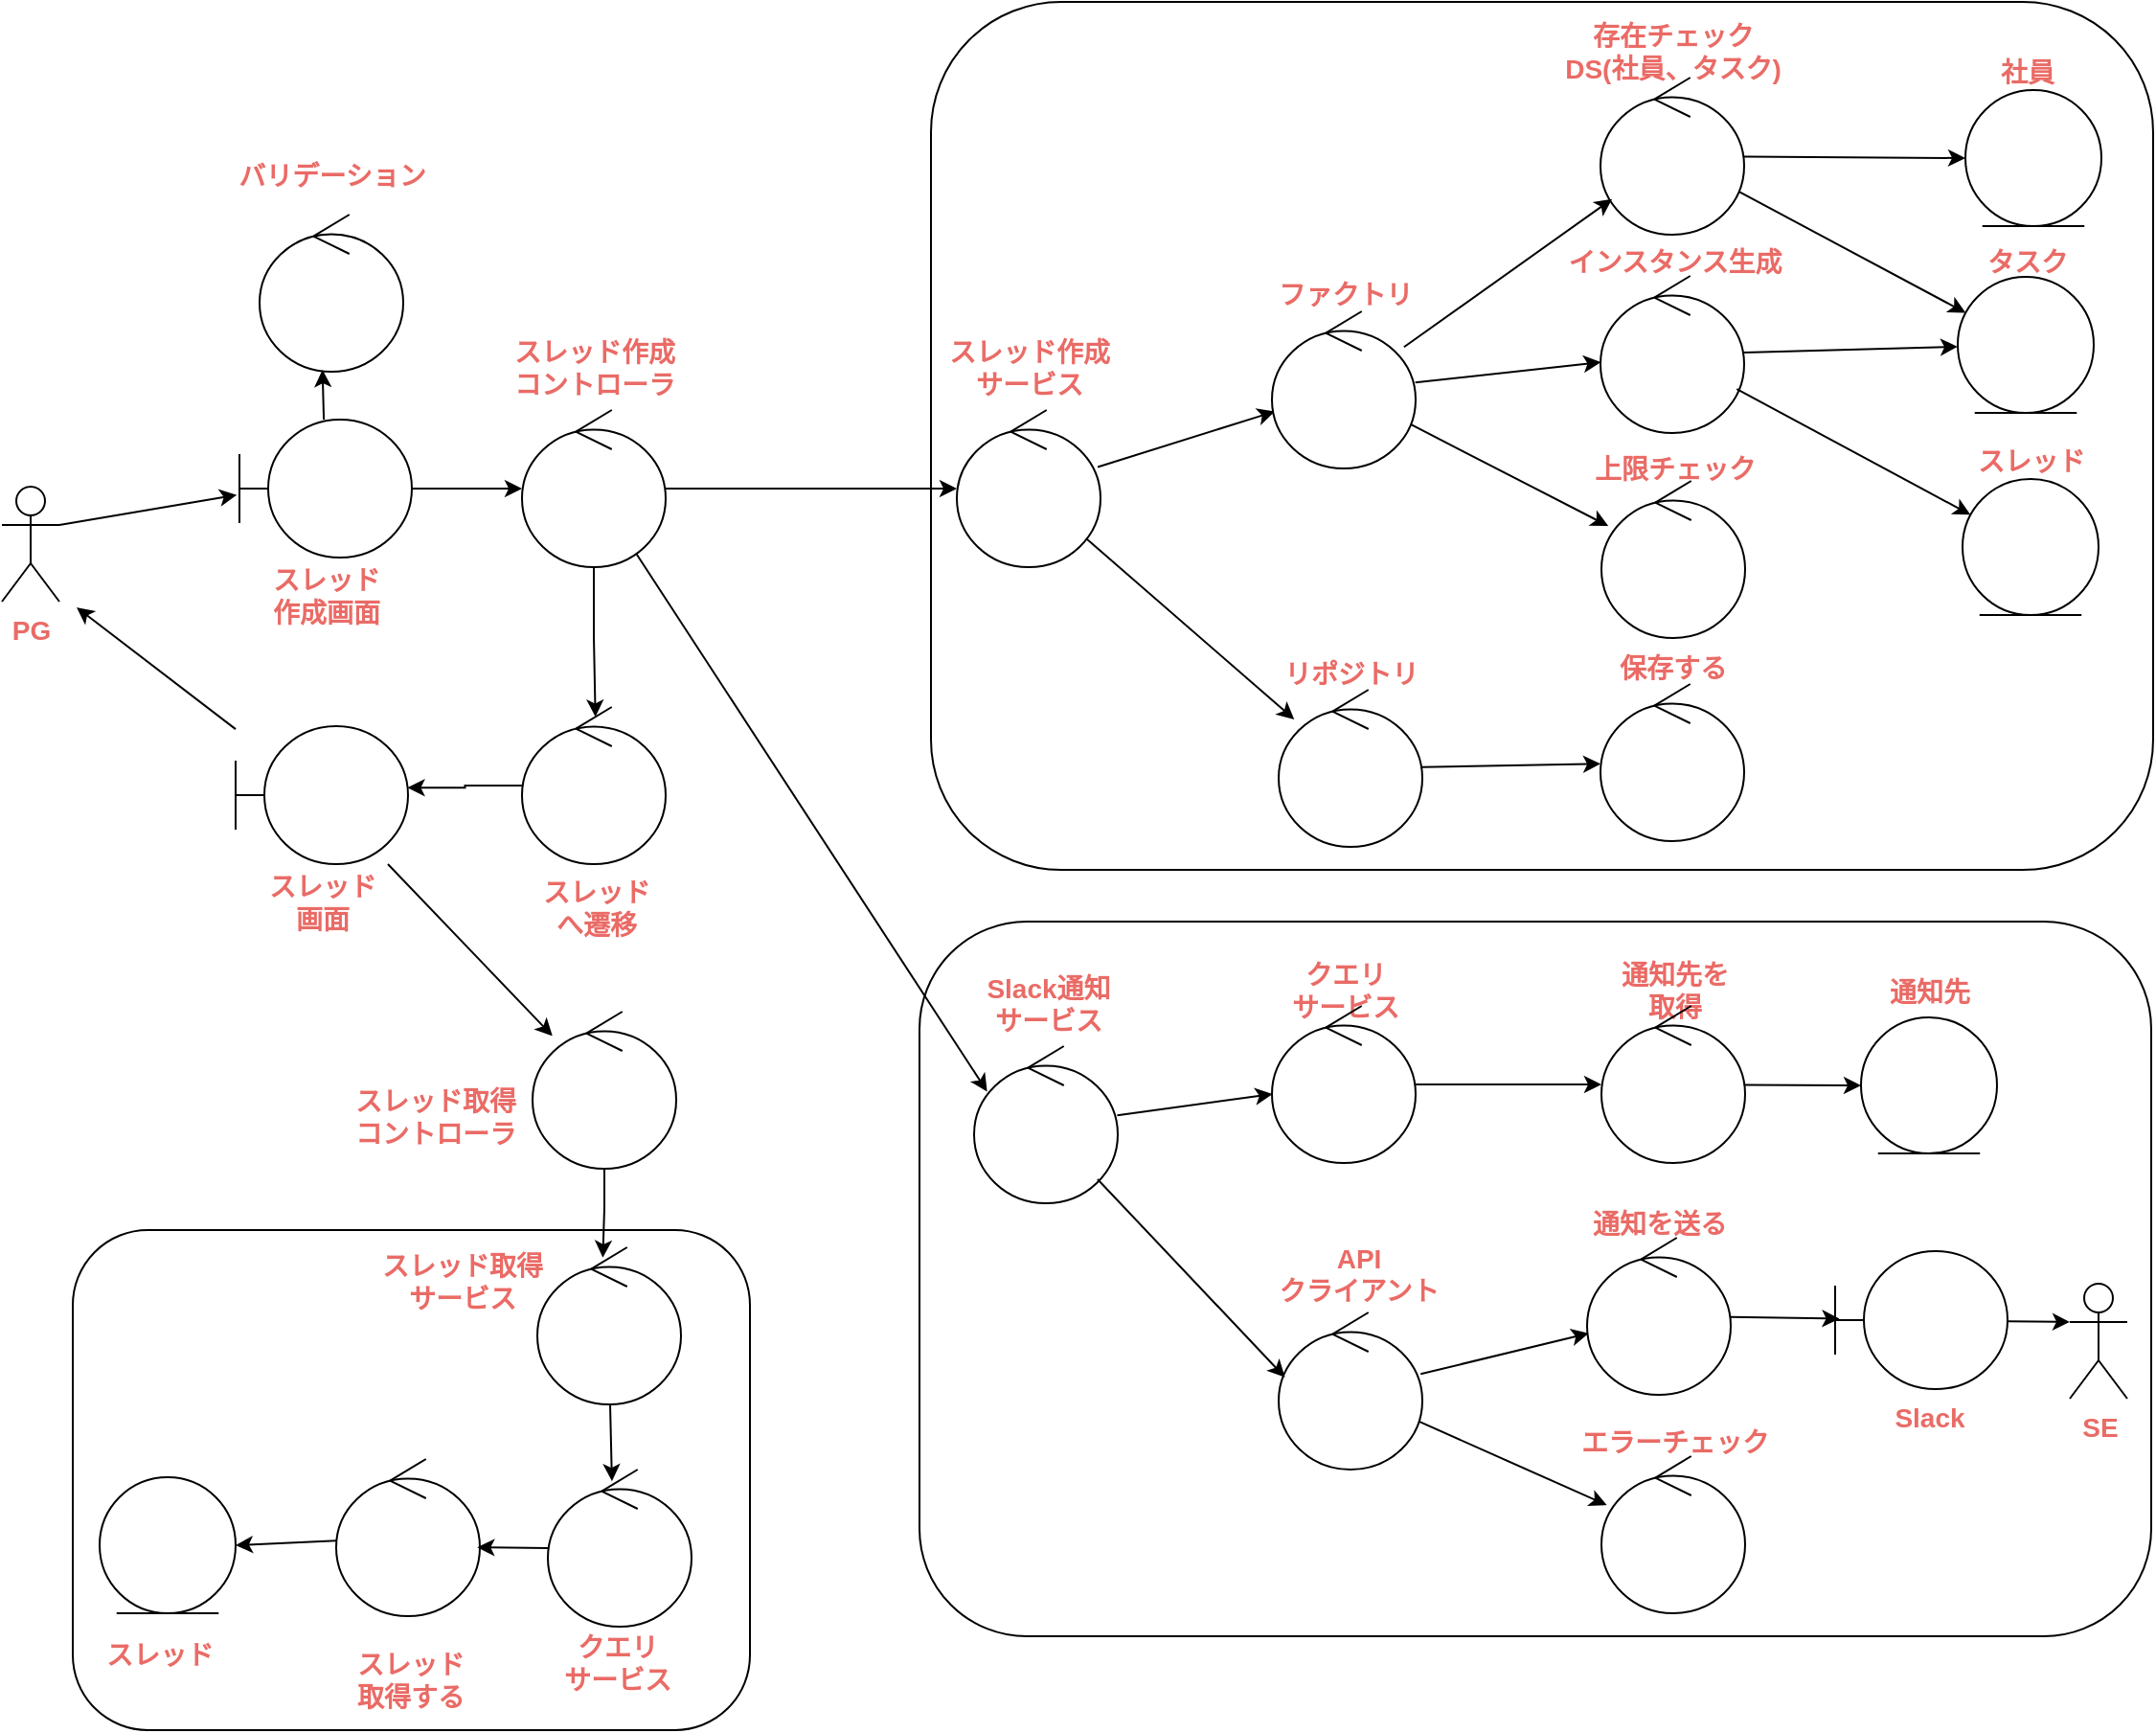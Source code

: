 <mxfile version="22.1.18" type="device" pages="4">
  <diagram name="ロバスト分析" id="JOzxSzvtjduaIVpzNq4W">
    <mxGraphModel dx="1258" dy="1684" grid="0" gridSize="10" guides="1" tooltips="1" connect="1" arrows="1" fold="1" page="1" pageScale="1" pageWidth="827" pageHeight="1169" math="0" shadow="0">
      <root>
        <mxCell id="0" />
        <mxCell id="1" parent="0" />
        <mxCell id="1Tld8FAd-M_5hJp_FA2n-35" value="" style="rounded=1;whiteSpace=wrap;html=1;fillColor=none;" vertex="1" parent="1">
          <mxGeometry x="93" y="611" width="353.5" height="261" as="geometry" />
        </mxCell>
        <mxCell id="1Tld8FAd-M_5hJp_FA2n-33" value="" style="rounded=1;whiteSpace=wrap;html=1;fillColor=none;" vertex="1" parent="1">
          <mxGeometry x="541" y="-30" width="638" height="453" as="geometry" />
        </mxCell>
        <mxCell id="1Tld8FAd-M_5hJp_FA2n-34" value="" style="rounded=1;whiteSpace=wrap;html=1;fillColor=none;" vertex="1" parent="1">
          <mxGeometry x="535" y="450" width="643" height="373" as="geometry" />
        </mxCell>
        <mxCell id="1Tld8FAd-M_5hJp_FA2n-1" value="&lt;b&gt;&lt;font color=&quot;#ea6b66&quot; style=&quot;font-size: 14px;&quot;&gt;PG&lt;/font&gt;&lt;/b&gt;" style="shape=umlActor;verticalLabelPosition=bottom;verticalAlign=top;html=1;outlineConnect=0;" vertex="1" parent="1">
          <mxGeometry x="56" y="223" width="30" height="60" as="geometry" />
        </mxCell>
        <mxCell id="1Tld8FAd-M_5hJp_FA2n-20" style="edgeStyle=orthogonalEdgeStyle;rounded=0;orthogonalLoop=1;jettySize=auto;html=1;" edge="1" parent="1" source="1Tld8FAd-M_5hJp_FA2n-2" target="1Tld8FAd-M_5hJp_FA2n-19">
          <mxGeometry relative="1" as="geometry" />
        </mxCell>
        <mxCell id="1Tld8FAd-M_5hJp_FA2n-2" value="" style="shape=umlBoundary;whiteSpace=wrap;html=1;" vertex="1" parent="1">
          <mxGeometry x="180" y="188" width="90" height="72" as="geometry" />
        </mxCell>
        <mxCell id="1Tld8FAd-M_5hJp_FA2n-3" value="" style="ellipse;shape=umlControl;whiteSpace=wrap;html=1;" vertex="1" parent="1">
          <mxGeometry x="190.5" y="81" width="75" height="82" as="geometry" />
        </mxCell>
        <mxCell id="1Tld8FAd-M_5hJp_FA2n-7" value="&lt;b&gt;&lt;font style=&quot;font-size: 14px;&quot; color=&quot;#ea6b66&quot;&gt;スレッド&lt;br&gt;作成画面&lt;/font&gt;&lt;/b&gt;" style="text;html=1;align=center;verticalAlign=middle;resizable=0;points=[];autosize=1;strokeColor=none;fillColor=none;" vertex="1" parent="1">
          <mxGeometry x="188" y="257" width="74" height="46" as="geometry" />
        </mxCell>
        <mxCell id="1Tld8FAd-M_5hJp_FA2n-8" style="rounded=0;orthogonalLoop=1;jettySize=auto;html=1;exitX=1;exitY=0.333;exitDx=0;exitDy=0;exitPerimeter=0;entryX=-0.015;entryY=0.546;entryDx=0;entryDy=0;entryPerimeter=0;" edge="1" parent="1" source="1Tld8FAd-M_5hJp_FA2n-1" target="1Tld8FAd-M_5hJp_FA2n-2">
          <mxGeometry relative="1" as="geometry" />
        </mxCell>
        <mxCell id="1Tld8FAd-M_5hJp_FA2n-9" value="&lt;font color=&quot;#ea6b66&quot;&gt;&lt;span style=&quot;font-size: 14px;&quot;&gt;&lt;b&gt;バリデーション&lt;/b&gt;&lt;/span&gt;&lt;/font&gt;" style="text;html=1;align=center;verticalAlign=middle;resizable=0;points=[];autosize=1;strokeColor=none;fillColor=none;" vertex="1" parent="1">
          <mxGeometry x="170" y="46" width="116" height="29" as="geometry" />
        </mxCell>
        <mxCell id="1Tld8FAd-M_5hJp_FA2n-11" style="rounded=0;orthogonalLoop=1;jettySize=auto;html=1;entryX=0.438;entryY=0.988;entryDx=0;entryDy=0;entryPerimeter=0;" edge="1" parent="1" source="1Tld8FAd-M_5hJp_FA2n-2" target="1Tld8FAd-M_5hJp_FA2n-3">
          <mxGeometry relative="1" as="geometry" />
        </mxCell>
        <mxCell id="1Tld8FAd-M_5hJp_FA2n-14" style="rounded=0;orthogonalLoop=1;jettySize=auto;html=1;" edge="1" parent="1" source="1Tld8FAd-M_5hJp_FA2n-12">
          <mxGeometry relative="1" as="geometry">
            <mxPoint x="95" y="286" as="targetPoint" />
          </mxGeometry>
        </mxCell>
        <mxCell id="1Tld8FAd-M_5hJp_FA2n-22" style="rounded=0;orthogonalLoop=1;jettySize=auto;html=1;" edge="1" parent="1" source="1Tld8FAd-M_5hJp_FA2n-12" target="1Tld8FAd-M_5hJp_FA2n-21">
          <mxGeometry relative="1" as="geometry">
            <mxPoint x="338" y="472" as="targetPoint" />
          </mxGeometry>
        </mxCell>
        <mxCell id="1Tld8FAd-M_5hJp_FA2n-12" value="" style="shape=umlBoundary;whiteSpace=wrap;html=1;" vertex="1" parent="1">
          <mxGeometry x="178" y="348" width="90" height="72" as="geometry" />
        </mxCell>
        <mxCell id="1Tld8FAd-M_5hJp_FA2n-13" value="&lt;b&gt;&lt;font style=&quot;font-size: 14px;&quot; color=&quot;#ea6b66&quot;&gt;スレッド&lt;br&gt;画面&lt;/font&gt;&lt;/b&gt;" style="text;html=1;align=center;verticalAlign=middle;resizable=0;points=[];autosize=1;strokeColor=none;fillColor=none;" vertex="1" parent="1">
          <mxGeometry x="186" y="417" width="74" height="46" as="geometry" />
        </mxCell>
        <mxCell id="1Tld8FAd-M_5hJp_FA2n-15" value="&lt;b&gt;&lt;font style=&quot;font-size: 14px;&quot; color=&quot;#ea6b66&quot;&gt;スレッド取得&lt;br&gt;コントローラ&lt;br&gt;&lt;/font&gt;&lt;/b&gt;" style="text;html=1;align=center;verticalAlign=middle;resizable=0;points=[];autosize=1;strokeColor=none;fillColor=none;" vertex="1" parent="1">
          <mxGeometry x="231" y="529" width="102" height="46" as="geometry" />
        </mxCell>
        <mxCell id="1Tld8FAd-M_5hJp_FA2n-16" value="" style="ellipse;shape=umlEntity;whiteSpace=wrap;html=1;" vertex="1" parent="1">
          <mxGeometry x="1081" y="16" width="71" height="71" as="geometry" />
        </mxCell>
        <mxCell id="1Tld8FAd-M_5hJp_FA2n-17" value="&lt;b&gt;&lt;font style=&quot;font-size: 14px;&quot; color=&quot;#ea6b66&quot;&gt;スレッド作成&lt;br&gt;コントローラ&lt;br&gt;&lt;/font&gt;&lt;/b&gt;" style="text;html=1;align=center;verticalAlign=middle;resizable=0;points=[];autosize=1;strokeColor=none;fillColor=none;" vertex="1" parent="1">
          <mxGeometry x="314" y="138" width="102" height="46" as="geometry" />
        </mxCell>
        <mxCell id="1Tld8FAd-M_5hJp_FA2n-25" style="edgeStyle=orthogonalEdgeStyle;rounded=0;orthogonalLoop=1;jettySize=auto;html=1;" edge="1" parent="1" source="1Tld8FAd-M_5hJp_FA2n-19" target="1Tld8FAd-M_5hJp_FA2n-24">
          <mxGeometry relative="1" as="geometry" />
        </mxCell>
        <mxCell id="1Tld8FAd-M_5hJp_FA2n-28" style="rounded=0;orthogonalLoop=1;jettySize=auto;html=1;entryX=0.091;entryY=0.289;entryDx=0;entryDy=0;entryPerimeter=0;" edge="1" parent="1" source="1Tld8FAd-M_5hJp_FA2n-19" target="1Tld8FAd-M_5hJp_FA2n-27">
          <mxGeometry relative="1" as="geometry">
            <mxPoint x="466" y="349" as="targetPoint" />
          </mxGeometry>
        </mxCell>
        <mxCell id="1Tld8FAd-M_5hJp_FA2n-19" value="" style="ellipse;shape=umlControl;whiteSpace=wrap;html=1;" vertex="1" parent="1">
          <mxGeometry x="327.5" y="183" width="75" height="82" as="geometry" />
        </mxCell>
        <mxCell id="1Tld8FAd-M_5hJp_FA2n-21" value="" style="ellipse;shape=umlControl;whiteSpace=wrap;html=1;" vertex="1" parent="1">
          <mxGeometry x="333" y="497" width="75" height="82" as="geometry" />
        </mxCell>
        <mxCell id="1Tld8FAd-M_5hJp_FA2n-23" value="&lt;b&gt;&lt;font style=&quot;font-size: 14px;&quot; color=&quot;#ea6b66&quot;&gt;スレッド作成&lt;br&gt;サービス&lt;br&gt;&lt;/font&gt;&lt;/b&gt;" style="text;html=1;align=center;verticalAlign=middle;resizable=0;points=[];autosize=1;strokeColor=none;fillColor=none;" vertex="1" parent="1">
          <mxGeometry x="541" y="138" width="102" height="46" as="geometry" />
        </mxCell>
        <mxCell id="1Tld8FAd-M_5hJp_FA2n-62" style="rounded=0;orthogonalLoop=1;jettySize=auto;html=1;" edge="1" parent="1" source="1Tld8FAd-M_5hJp_FA2n-24" target="1Tld8FAd-M_5hJp_FA2n-59">
          <mxGeometry relative="1" as="geometry" />
        </mxCell>
        <mxCell id="1Tld8FAd-M_5hJp_FA2n-63" style="rounded=0;orthogonalLoop=1;jettySize=auto;html=1;" edge="1" parent="1" source="1Tld8FAd-M_5hJp_FA2n-24" target="1Tld8FAd-M_5hJp_FA2n-61">
          <mxGeometry relative="1" as="geometry" />
        </mxCell>
        <mxCell id="1Tld8FAd-M_5hJp_FA2n-24" value="" style="ellipse;shape=umlControl;whiteSpace=wrap;html=1;" vertex="1" parent="1">
          <mxGeometry x="554.5" y="183" width="75" height="82" as="geometry" />
        </mxCell>
        <mxCell id="1Tld8FAd-M_5hJp_FA2n-26" value="&lt;b&gt;&lt;font style=&quot;font-size: 14px;&quot; color=&quot;#ea6b66&quot;&gt;Slack通知&lt;br&gt;サービス&lt;br&gt;&lt;/font&gt;&lt;/b&gt;" style="text;html=1;align=center;verticalAlign=middle;resizable=0;points=[];autosize=1;strokeColor=none;fillColor=none;" vertex="1" parent="1">
          <mxGeometry x="560" y="470" width="83" height="46" as="geometry" />
        </mxCell>
        <mxCell id="1Tld8FAd-M_5hJp_FA2n-112" style="edgeStyle=none;shape=connector;rounded=0;orthogonalLoop=1;jettySize=auto;html=1;labelBackgroundColor=default;strokeColor=default;align=center;verticalAlign=middle;fontFamily=Helvetica;fontSize=11;fontColor=default;endArrow=classic;" edge="1" parent="1" source="1Tld8FAd-M_5hJp_FA2n-27" target="1Tld8FAd-M_5hJp_FA2n-111">
          <mxGeometry relative="1" as="geometry" />
        </mxCell>
        <mxCell id="1Tld8FAd-M_5hJp_FA2n-27" value="" style="ellipse;shape=umlControl;whiteSpace=wrap;html=1;" vertex="1" parent="1">
          <mxGeometry x="563.5" y="515" width="75" height="82" as="geometry" />
        </mxCell>
        <mxCell id="1Tld8FAd-M_5hJp_FA2n-29" value="&lt;b&gt;&lt;font style=&quot;font-size: 14px;&quot; color=&quot;#ea6b66&quot;&gt;スレッド取得&lt;br&gt;サービス&lt;br&gt;&lt;/font&gt;&lt;/b&gt;" style="text;html=1;align=center;verticalAlign=middle;resizable=0;points=[];autosize=1;strokeColor=none;fillColor=none;" vertex="1" parent="1">
          <mxGeometry x="245" y="615" width="102" height="46" as="geometry" />
        </mxCell>
        <mxCell id="1Tld8FAd-M_5hJp_FA2n-30" value="" style="ellipse;shape=umlControl;whiteSpace=wrap;html=1;" vertex="1" parent="1">
          <mxGeometry x="335.5" y="620" width="75" height="82" as="geometry" />
        </mxCell>
        <mxCell id="1Tld8FAd-M_5hJp_FA2n-32" style="edgeStyle=orthogonalEdgeStyle;rounded=0;orthogonalLoop=1;jettySize=auto;html=1;entryX=0.456;entryY=0.066;entryDx=0;entryDy=0;entryPerimeter=0;" edge="1" parent="1" source="1Tld8FAd-M_5hJp_FA2n-21" target="1Tld8FAd-M_5hJp_FA2n-30">
          <mxGeometry relative="1" as="geometry" />
        </mxCell>
        <mxCell id="1Tld8FAd-M_5hJp_FA2n-36" value="" style="ellipse;shape=umlControl;whiteSpace=wrap;html=1;" vertex="1" parent="1">
          <mxGeometry x="327.5" y="338" width="75" height="82" as="geometry" />
        </mxCell>
        <mxCell id="1Tld8FAd-M_5hJp_FA2n-37" value="&lt;b&gt;&lt;font style=&quot;font-size: 14px;&quot; color=&quot;#ea6b66&quot;&gt;スレッド&lt;br&gt;へ遷移&lt;br&gt;&lt;/font&gt;&lt;/b&gt;" style="text;html=1;align=center;verticalAlign=middle;resizable=0;points=[];autosize=1;strokeColor=none;fillColor=none;" vertex="1" parent="1">
          <mxGeometry x="328.5" y="420" width="74" height="46" as="geometry" />
        </mxCell>
        <mxCell id="1Tld8FAd-M_5hJp_FA2n-39" style="edgeStyle=orthogonalEdgeStyle;rounded=0;orthogonalLoop=1;jettySize=auto;html=1;entryX=0.511;entryY=0.063;entryDx=0;entryDy=0;entryPerimeter=0;" edge="1" parent="1" source="1Tld8FAd-M_5hJp_FA2n-19" target="1Tld8FAd-M_5hJp_FA2n-36">
          <mxGeometry relative="1" as="geometry" />
        </mxCell>
        <mxCell id="1Tld8FAd-M_5hJp_FA2n-40" style="edgeStyle=orthogonalEdgeStyle;rounded=0;orthogonalLoop=1;jettySize=auto;html=1;entryX=0.997;entryY=0.446;entryDx=0;entryDy=0;entryPerimeter=0;" edge="1" parent="1" source="1Tld8FAd-M_5hJp_FA2n-36" target="1Tld8FAd-M_5hJp_FA2n-12">
          <mxGeometry relative="1" as="geometry" />
        </mxCell>
        <mxCell id="1Tld8FAd-M_5hJp_FA2n-41" value="&lt;b&gt;&lt;font style=&quot;font-size: 14px;&quot; color=&quot;#ea6b66&quot;&gt;社員&lt;br&gt;&lt;/font&gt;&lt;/b&gt;" style="text;html=1;align=center;verticalAlign=middle;resizable=0;points=[];autosize=1;strokeColor=none;fillColor=none;" vertex="1" parent="1">
          <mxGeometry x="1089.5" y="-8" width="46" height="29" as="geometry" />
        </mxCell>
        <mxCell id="1Tld8FAd-M_5hJp_FA2n-46" value="" style="ellipse;shape=umlEntity;whiteSpace=wrap;html=1;" vertex="1" parent="1">
          <mxGeometry x="1077" y="113.5" width="71" height="71" as="geometry" />
        </mxCell>
        <mxCell id="1Tld8FAd-M_5hJp_FA2n-47" value="&lt;b&gt;&lt;font style=&quot;font-size: 14px;&quot; color=&quot;#ea6b66&quot;&gt;タスク&lt;br&gt;&lt;/font&gt;&lt;/b&gt;" style="text;html=1;align=center;verticalAlign=middle;resizable=0;points=[];autosize=1;strokeColor=none;fillColor=none;" vertex="1" parent="1">
          <mxGeometry x="1082.5" y="91.5" width="60" height="29" as="geometry" />
        </mxCell>
        <mxCell id="1Tld8FAd-M_5hJp_FA2n-48" value="" style="ellipse;shape=umlEntity;whiteSpace=wrap;html=1;" vertex="1" parent="1">
          <mxGeometry x="1079.5" y="219" width="71" height="71" as="geometry" />
        </mxCell>
        <mxCell id="1Tld8FAd-M_5hJp_FA2n-49" value="&lt;b&gt;&lt;font style=&quot;font-size: 14px;&quot; color=&quot;#ea6b66&quot;&gt;スレッド&lt;br&gt;&lt;/font&gt;&lt;/b&gt;" style="text;html=1;align=center;verticalAlign=middle;resizable=0;points=[];autosize=1;strokeColor=none;fillColor=none;" vertex="1" parent="1">
          <mxGeometry x="1078" y="195" width="74" height="29" as="geometry" />
        </mxCell>
        <mxCell id="1Tld8FAd-M_5hJp_FA2n-50" value="" style="ellipse;shape=umlEntity;whiteSpace=wrap;html=1;" vertex="1" parent="1">
          <mxGeometry x="1026.5" y="500" width="71" height="71" as="geometry" />
        </mxCell>
        <mxCell id="1Tld8FAd-M_5hJp_FA2n-51" value="&lt;b&gt;&lt;font style=&quot;font-size: 14px;&quot; color=&quot;#ea6b66&quot;&gt;通知先&lt;br&gt;&lt;/font&gt;&lt;/b&gt;" style="text;html=1;align=center;verticalAlign=middle;resizable=0;points=[];autosize=1;strokeColor=none;fillColor=none;" vertex="1" parent="1">
          <mxGeometry x="1032" y="472" width="60" height="29" as="geometry" />
        </mxCell>
        <mxCell id="1Tld8FAd-M_5hJp_FA2n-52" value="" style="ellipse;shape=umlEntity;whiteSpace=wrap;html=1;" vertex="1" parent="1">
          <mxGeometry x="107" y="740" width="71" height="71" as="geometry" />
        </mxCell>
        <mxCell id="1Tld8FAd-M_5hJp_FA2n-53" value="&lt;b&gt;&lt;font style=&quot;font-size: 14px;&quot; color=&quot;#ea6b66&quot;&gt;スレッド&lt;br&gt;&lt;/font&gt;&lt;/b&gt;" style="text;html=1;align=center;verticalAlign=middle;resizable=0;points=[];autosize=1;strokeColor=none;fillColor=none;" vertex="1" parent="1">
          <mxGeometry x="101" y="818" width="74" height="29" as="geometry" />
        </mxCell>
        <mxCell id="1Tld8FAd-M_5hJp_FA2n-54" value="&lt;b&gt;&lt;font style=&quot;font-size: 14px;&quot; color=&quot;#ea6b66&quot;&gt;存在チェック&lt;br&gt;DS(社員、タスク)&lt;br&gt;&lt;/font&gt;&lt;/b&gt;" style="text;html=1;align=center;verticalAlign=middle;resizable=0;points=[];autosize=1;strokeColor=none;fillColor=none;" vertex="1" parent="1">
          <mxGeometry x="862.5" y="-27" width="131" height="46" as="geometry" />
        </mxCell>
        <mxCell id="1Tld8FAd-M_5hJp_FA2n-56" style="rounded=0;orthogonalLoop=1;jettySize=auto;html=1;entryX=0;entryY=0.5;entryDx=0;entryDy=0;" edge="1" parent="1" source="1Tld8FAd-M_5hJp_FA2n-55" target="1Tld8FAd-M_5hJp_FA2n-16">
          <mxGeometry relative="1" as="geometry" />
        </mxCell>
        <mxCell id="1Tld8FAd-M_5hJp_FA2n-57" style="rounded=0;orthogonalLoop=1;jettySize=auto;html=1;" edge="1" parent="1" source="1Tld8FAd-M_5hJp_FA2n-55" target="1Tld8FAd-M_5hJp_FA2n-46">
          <mxGeometry relative="1" as="geometry" />
        </mxCell>
        <mxCell id="1Tld8FAd-M_5hJp_FA2n-55" value="" style="ellipse;shape=umlControl;whiteSpace=wrap;html=1;" vertex="1" parent="1">
          <mxGeometry x="890.5" y="9.5" width="75" height="82" as="geometry" />
        </mxCell>
        <mxCell id="1Tld8FAd-M_5hJp_FA2n-58" value="&lt;b&gt;&lt;font style=&quot;font-size: 14px;&quot; color=&quot;#ea6b66&quot;&gt;ファクトリ&lt;br&gt;&lt;/font&gt;&lt;/b&gt;" style="text;html=1;align=center;verticalAlign=middle;resizable=0;points=[];autosize=1;strokeColor=none;fillColor=none;" vertex="1" parent="1">
          <mxGeometry x="712.5" y="108.5" width="88" height="29" as="geometry" />
        </mxCell>
        <mxCell id="1Tld8FAd-M_5hJp_FA2n-72" style="edgeStyle=none;shape=connector;rounded=0;orthogonalLoop=1;jettySize=auto;html=1;labelBackgroundColor=default;strokeColor=default;align=center;verticalAlign=middle;fontFamily=Helvetica;fontSize=11;fontColor=default;endArrow=classic;" edge="1" parent="1" source="1Tld8FAd-M_5hJp_FA2n-59" target="1Tld8FAd-M_5hJp_FA2n-55">
          <mxGeometry relative="1" as="geometry" />
        </mxCell>
        <mxCell id="1Tld8FAd-M_5hJp_FA2n-73" style="edgeStyle=none;shape=connector;rounded=0;orthogonalLoop=1;jettySize=auto;html=1;labelBackgroundColor=default;strokeColor=default;align=center;verticalAlign=middle;fontFamily=Helvetica;fontSize=11;fontColor=default;endArrow=classic;" edge="1" parent="1" source="1Tld8FAd-M_5hJp_FA2n-59" target="1Tld8FAd-M_5hJp_FA2n-65">
          <mxGeometry relative="1" as="geometry" />
        </mxCell>
        <mxCell id="1Tld8FAd-M_5hJp_FA2n-76" style="edgeStyle=none;shape=connector;rounded=0;orthogonalLoop=1;jettySize=auto;html=1;labelBackgroundColor=default;strokeColor=default;align=center;verticalAlign=middle;fontFamily=Helvetica;fontSize=11;fontColor=default;endArrow=classic;" edge="1" parent="1" source="1Tld8FAd-M_5hJp_FA2n-59" target="1Tld8FAd-M_5hJp_FA2n-75">
          <mxGeometry relative="1" as="geometry" />
        </mxCell>
        <mxCell id="1Tld8FAd-M_5hJp_FA2n-59" value="" style="ellipse;shape=umlControl;whiteSpace=wrap;html=1;" vertex="1" parent="1">
          <mxGeometry x="719" y="131.5" width="75" height="82" as="geometry" />
        </mxCell>
        <mxCell id="1Tld8FAd-M_5hJp_FA2n-60" value="&lt;b&gt;&lt;font style=&quot;font-size: 14px;&quot; color=&quot;#ea6b66&quot;&gt;リポジトリ&lt;br&gt;&lt;/font&gt;&lt;/b&gt;" style="text;html=1;align=center;verticalAlign=middle;resizable=0;points=[];autosize=1;strokeColor=none;fillColor=none;" vertex="1" parent="1">
          <mxGeometry x="716" y="306" width="88" height="29" as="geometry" />
        </mxCell>
        <mxCell id="1Tld8FAd-M_5hJp_FA2n-84" style="edgeStyle=none;shape=connector;rounded=0;orthogonalLoop=1;jettySize=auto;html=1;labelBackgroundColor=default;strokeColor=default;align=center;verticalAlign=middle;fontFamily=Helvetica;fontSize=11;fontColor=default;endArrow=classic;" edge="1" parent="1" source="1Tld8FAd-M_5hJp_FA2n-61" target="1Tld8FAd-M_5hJp_FA2n-80">
          <mxGeometry relative="1" as="geometry" />
        </mxCell>
        <mxCell id="1Tld8FAd-M_5hJp_FA2n-61" value="" style="ellipse;shape=umlControl;whiteSpace=wrap;html=1;" vertex="1" parent="1">
          <mxGeometry x="722.5" y="329" width="75" height="82" as="geometry" />
        </mxCell>
        <mxCell id="1Tld8FAd-M_5hJp_FA2n-64" value="&lt;b&gt;&lt;font style=&quot;font-size: 14px;&quot; color=&quot;#ea6b66&quot;&gt;インスタンス生成&lt;br&gt;&lt;/font&gt;&lt;/b&gt;" style="text;html=1;align=center;verticalAlign=middle;resizable=0;points=[];autosize=1;strokeColor=none;fillColor=none;" vertex="1" parent="1">
          <mxGeometry x="863.5" y="91.5" width="130" height="29" as="geometry" />
        </mxCell>
        <mxCell id="1Tld8FAd-M_5hJp_FA2n-70" style="rounded=0;orthogonalLoop=1;jettySize=auto;html=1;" edge="1" parent="1" source="1Tld8FAd-M_5hJp_FA2n-65" target="1Tld8FAd-M_5hJp_FA2n-46">
          <mxGeometry relative="1" as="geometry" />
        </mxCell>
        <mxCell id="1Tld8FAd-M_5hJp_FA2n-65" value="" style="ellipse;shape=umlControl;whiteSpace=wrap;html=1;" vertex="1" parent="1">
          <mxGeometry x="890.5" y="113" width="75" height="82" as="geometry" />
        </mxCell>
        <mxCell id="1Tld8FAd-M_5hJp_FA2n-71" style="rounded=0;orthogonalLoop=1;jettySize=auto;html=1;" edge="1" parent="1" source="1Tld8FAd-M_5hJp_FA2n-65" target="1Tld8FAd-M_5hJp_FA2n-48">
          <mxGeometry relative="1" as="geometry" />
        </mxCell>
        <mxCell id="1Tld8FAd-M_5hJp_FA2n-74" value="&lt;b&gt;&lt;font style=&quot;font-size: 14px;&quot; color=&quot;#ea6b66&quot;&gt;上限チェック&lt;br&gt;&lt;/font&gt;&lt;/b&gt;" style="text;html=1;align=center;verticalAlign=middle;resizable=0;points=[];autosize=1;strokeColor=none;fillColor=none;" vertex="1" parent="1">
          <mxGeometry x="877.5" y="199" width="102" height="29" as="geometry" />
        </mxCell>
        <mxCell id="1Tld8FAd-M_5hJp_FA2n-75" value="" style="ellipse;shape=umlControl;whiteSpace=wrap;html=1;" vertex="1" parent="1">
          <mxGeometry x="891" y="220" width="75" height="82" as="geometry" />
        </mxCell>
        <mxCell id="1Tld8FAd-M_5hJp_FA2n-80" value="" style="ellipse;shape=umlControl;whiteSpace=wrap;html=1;" vertex="1" parent="1">
          <mxGeometry x="890.5" y="326" width="75" height="82" as="geometry" />
        </mxCell>
        <mxCell id="1Tld8FAd-M_5hJp_FA2n-81" value="&lt;b&gt;&lt;font style=&quot;font-size: 14px;&quot; color=&quot;#ea6b66&quot;&gt;保存する&lt;br&gt;&lt;/font&gt;&lt;/b&gt;" style="text;html=1;align=center;verticalAlign=middle;resizable=0;points=[];autosize=1;strokeColor=none;fillColor=none;" vertex="1" parent="1">
          <mxGeometry x="891" y="303" width="74" height="29" as="geometry" />
        </mxCell>
        <mxCell id="1Tld8FAd-M_5hJp_FA2n-85" value="&lt;b&gt;&lt;font style=&quot;font-size: 14px;&quot; color=&quot;#ea6b66&quot;&gt;通知先を&lt;br&gt;取得&lt;br&gt;&lt;/font&gt;&lt;/b&gt;" style="text;html=1;align=center;verticalAlign=middle;resizable=0;points=[];autosize=1;strokeColor=none;fillColor=none;" vertex="1" parent="1">
          <mxGeometry x="891.5" y="463" width="74" height="46" as="geometry" />
        </mxCell>
        <mxCell id="1Tld8FAd-M_5hJp_FA2n-87" style="edgeStyle=none;shape=connector;rounded=0;orthogonalLoop=1;jettySize=auto;html=1;entryX=0;entryY=0.5;entryDx=0;entryDy=0;labelBackgroundColor=default;strokeColor=default;align=center;verticalAlign=middle;fontFamily=Helvetica;fontSize=11;fontColor=default;endArrow=classic;" edge="1" parent="1" source="1Tld8FAd-M_5hJp_FA2n-86" target="1Tld8FAd-M_5hJp_FA2n-50">
          <mxGeometry relative="1" as="geometry" />
        </mxCell>
        <mxCell id="1Tld8FAd-M_5hJp_FA2n-86" value="" style="ellipse;shape=umlControl;whiteSpace=wrap;html=1;" vertex="1" parent="1">
          <mxGeometry x="891" y="494" width="75" height="82" as="geometry" />
        </mxCell>
        <mxCell id="1Tld8FAd-M_5hJp_FA2n-88" value="" style="ellipse;shape=umlControl;whiteSpace=wrap;html=1;" vertex="1" parent="1">
          <mxGeometry x="883.5" y="615" width="75" height="82" as="geometry" />
        </mxCell>
        <mxCell id="1Tld8FAd-M_5hJp_FA2n-89" value="&lt;b&gt;&lt;font style=&quot;font-size: 14px;&quot; color=&quot;#ea6b66&quot;&gt;通知を送る&lt;br&gt;&lt;/font&gt;&lt;/b&gt;" style="text;html=1;align=center;verticalAlign=middle;resizable=0;points=[];autosize=1;strokeColor=none;fillColor=none;" vertex="1" parent="1">
          <mxGeometry x="877" y="593" width="88" height="29" as="geometry" />
        </mxCell>
        <mxCell id="1Tld8FAd-M_5hJp_FA2n-90" value="&lt;b&gt;&lt;font style=&quot;font-size: 14px;&quot; color=&quot;#ea6b66&quot;&gt;エラーチェック&lt;br&gt;&lt;/font&gt;&lt;/b&gt;" style="text;html=1;align=center;verticalAlign=middle;resizable=0;points=[];autosize=1;strokeColor=none;fillColor=none;" vertex="1" parent="1">
          <mxGeometry x="870.5" y="707" width="116" height="29" as="geometry" />
        </mxCell>
        <mxCell id="1Tld8FAd-M_5hJp_FA2n-91" value="" style="ellipse;shape=umlControl;whiteSpace=wrap;html=1;" vertex="1" parent="1">
          <mxGeometry x="891" y="729" width="75" height="82" as="geometry" />
        </mxCell>
        <mxCell id="1Tld8FAd-M_5hJp_FA2n-93" value="&lt;b&gt;&lt;font style=&quot;font-size: 14px;&quot; color=&quot;#ea6b66&quot;&gt;API&lt;br&gt;クライアント&lt;br&gt;&lt;/font&gt;&lt;/b&gt;" style="text;html=1;align=center;verticalAlign=middle;resizable=0;points=[];autosize=1;strokeColor=none;fillColor=none;" vertex="1" parent="1">
          <mxGeometry x="712.5" y="611" width="102" height="46" as="geometry" />
        </mxCell>
        <mxCell id="1Tld8FAd-M_5hJp_FA2n-96" style="edgeStyle=none;shape=connector;rounded=0;orthogonalLoop=1;jettySize=auto;html=1;labelBackgroundColor=default;strokeColor=default;align=center;verticalAlign=middle;fontFamily=Helvetica;fontSize=11;fontColor=default;endArrow=classic;" edge="1" parent="1" source="1Tld8FAd-M_5hJp_FA2n-94" target="1Tld8FAd-M_5hJp_FA2n-88">
          <mxGeometry relative="1" as="geometry" />
        </mxCell>
        <mxCell id="1Tld8FAd-M_5hJp_FA2n-97" style="edgeStyle=none;shape=connector;rounded=0;orthogonalLoop=1;jettySize=auto;html=1;labelBackgroundColor=default;strokeColor=default;align=center;verticalAlign=middle;fontFamily=Helvetica;fontSize=11;fontColor=default;endArrow=classic;" edge="1" parent="1" source="1Tld8FAd-M_5hJp_FA2n-94" target="1Tld8FAd-M_5hJp_FA2n-91">
          <mxGeometry relative="1" as="geometry" />
        </mxCell>
        <mxCell id="1Tld8FAd-M_5hJp_FA2n-94" value="" style="ellipse;shape=umlControl;whiteSpace=wrap;html=1;" vertex="1" parent="1">
          <mxGeometry x="722.5" y="654" width="75" height="82" as="geometry" />
        </mxCell>
        <mxCell id="1Tld8FAd-M_5hJp_FA2n-95" style="edgeStyle=none;shape=connector;rounded=0;orthogonalLoop=1;jettySize=auto;html=1;entryX=0.044;entryY=0.413;entryDx=0;entryDy=0;entryPerimeter=0;labelBackgroundColor=default;strokeColor=default;align=center;verticalAlign=middle;fontFamily=Helvetica;fontSize=11;fontColor=default;endArrow=classic;" edge="1" parent="1" source="1Tld8FAd-M_5hJp_FA2n-27" target="1Tld8FAd-M_5hJp_FA2n-94">
          <mxGeometry relative="1" as="geometry" />
        </mxCell>
        <mxCell id="1Tld8FAd-M_5hJp_FA2n-98" value="&lt;b&gt;&lt;font color=&quot;#ea6b66&quot; style=&quot;font-size: 14px;&quot;&gt;SE&lt;/font&gt;&lt;/b&gt;" style="shape=umlActor;verticalLabelPosition=bottom;verticalAlign=top;html=1;outlineConnect=0;" vertex="1" parent="1">
          <mxGeometry x="1135.5" y="639" width="30" height="60" as="geometry" />
        </mxCell>
        <mxCell id="1Tld8FAd-M_5hJp_FA2n-102" value="" style="shape=umlBoundary;whiteSpace=wrap;html=1;" vertex="1" parent="1">
          <mxGeometry x="1013" y="622" width="90" height="72" as="geometry" />
        </mxCell>
        <mxCell id="1Tld8FAd-M_5hJp_FA2n-103" value="&lt;font color=&quot;#ea6b66&quot;&gt;&lt;span style=&quot;font-size: 14px;&quot;&gt;&lt;b&gt;Slack&lt;/b&gt;&lt;/span&gt;&lt;/font&gt;" style="text;html=1;align=center;verticalAlign=middle;resizable=0;points=[];autosize=1;strokeColor=none;fillColor=none;" vertex="1" parent="1">
          <mxGeometry x="1034.5" y="694" width="55" height="29" as="geometry" />
        </mxCell>
        <mxCell id="1Tld8FAd-M_5hJp_FA2n-105" style="edgeStyle=none;shape=connector;rounded=0;orthogonalLoop=1;jettySize=auto;html=1;entryX=0.025;entryY=0.49;entryDx=0;entryDy=0;entryPerimeter=0;labelBackgroundColor=default;strokeColor=default;align=center;verticalAlign=middle;fontFamily=Helvetica;fontSize=11;fontColor=default;endArrow=classic;" edge="1" parent="1" source="1Tld8FAd-M_5hJp_FA2n-88" target="1Tld8FAd-M_5hJp_FA2n-102">
          <mxGeometry relative="1" as="geometry" />
        </mxCell>
        <mxCell id="1Tld8FAd-M_5hJp_FA2n-109" style="edgeStyle=none;shape=connector;rounded=0;orthogonalLoop=1;jettySize=auto;html=1;entryX=0;entryY=0.333;entryDx=0;entryDy=0;entryPerimeter=0;labelBackgroundColor=default;strokeColor=default;align=center;verticalAlign=middle;fontFamily=Helvetica;fontSize=11;fontColor=default;endArrow=classic;" edge="1" parent="1" source="1Tld8FAd-M_5hJp_FA2n-102" target="1Tld8FAd-M_5hJp_FA2n-98">
          <mxGeometry relative="1" as="geometry" />
        </mxCell>
        <mxCell id="1Tld8FAd-M_5hJp_FA2n-110" value="&lt;b&gt;&lt;font style=&quot;font-size: 14px;&quot; color=&quot;#ea6b66&quot;&gt;クエリ&lt;br&gt;サービス&lt;br&gt;&lt;/font&gt;&lt;/b&gt;" style="text;html=1;align=center;verticalAlign=middle;resizable=0;points=[];autosize=1;strokeColor=none;fillColor=none;" vertex="1" parent="1">
          <mxGeometry x="719.5" y="463" width="74" height="46" as="geometry" />
        </mxCell>
        <mxCell id="1Tld8FAd-M_5hJp_FA2n-113" style="edgeStyle=none;shape=connector;rounded=0;orthogonalLoop=1;jettySize=auto;html=1;labelBackgroundColor=default;strokeColor=default;align=center;verticalAlign=middle;fontFamily=Helvetica;fontSize=11;fontColor=default;endArrow=classic;" edge="1" parent="1" source="1Tld8FAd-M_5hJp_FA2n-111" target="1Tld8FAd-M_5hJp_FA2n-86">
          <mxGeometry relative="1" as="geometry" />
        </mxCell>
        <mxCell id="1Tld8FAd-M_5hJp_FA2n-111" value="" style="ellipse;shape=umlControl;whiteSpace=wrap;html=1;" vertex="1" parent="1">
          <mxGeometry x="719" y="494" width="75" height="82" as="geometry" />
        </mxCell>
        <mxCell id="1Tld8FAd-M_5hJp_FA2n-114" value="&lt;b&gt;&lt;font style=&quot;font-size: 14px;&quot; color=&quot;#ea6b66&quot;&gt;クエリ&lt;br&gt;サービス&lt;br&gt;&lt;/font&gt;&lt;/b&gt;" style="text;html=1;align=center;verticalAlign=middle;resizable=0;points=[];autosize=1;strokeColor=none;fillColor=none;" vertex="1" parent="1">
          <mxGeometry x="340" y="814" width="74" height="46" as="geometry" />
        </mxCell>
        <mxCell id="1Tld8FAd-M_5hJp_FA2n-115" value="" style="ellipse;shape=umlControl;whiteSpace=wrap;html=1;" vertex="1" parent="1">
          <mxGeometry x="341" y="736" width="75" height="82" as="geometry" />
        </mxCell>
        <mxCell id="1Tld8FAd-M_5hJp_FA2n-116" style="edgeStyle=none;shape=connector;rounded=0;orthogonalLoop=1;jettySize=auto;html=1;entryX=0.446;entryY=0.074;entryDx=0;entryDy=0;entryPerimeter=0;labelBackgroundColor=default;strokeColor=default;align=center;verticalAlign=middle;fontFamily=Helvetica;fontSize=11;fontColor=default;endArrow=classic;" edge="1" parent="1" source="1Tld8FAd-M_5hJp_FA2n-30" target="1Tld8FAd-M_5hJp_FA2n-115">
          <mxGeometry relative="1" as="geometry" />
        </mxCell>
        <mxCell id="1Tld8FAd-M_5hJp_FA2n-120" style="edgeStyle=none;shape=connector;rounded=0;orthogonalLoop=1;jettySize=auto;html=1;entryX=1;entryY=0.5;entryDx=0;entryDy=0;labelBackgroundColor=default;strokeColor=default;align=center;verticalAlign=middle;fontFamily=Helvetica;fontSize=11;fontColor=default;endArrow=classic;" edge="1" parent="1" source="1Tld8FAd-M_5hJp_FA2n-117" target="1Tld8FAd-M_5hJp_FA2n-52">
          <mxGeometry relative="1" as="geometry" />
        </mxCell>
        <mxCell id="1Tld8FAd-M_5hJp_FA2n-117" value="" style="ellipse;shape=umlControl;whiteSpace=wrap;html=1;" vertex="1" parent="1">
          <mxGeometry x="230.5" y="730.5" width="75" height="82" as="geometry" />
        </mxCell>
        <mxCell id="1Tld8FAd-M_5hJp_FA2n-118" value="&lt;b&gt;&lt;font style=&quot;font-size: 14px;&quot; color=&quot;#ea6b66&quot;&gt;スレッド&lt;br&gt;取得する&lt;br&gt;&lt;/font&gt;&lt;/b&gt;" style="text;html=1;align=center;verticalAlign=middle;resizable=0;points=[];autosize=1;strokeColor=none;fillColor=none;" vertex="1" parent="1">
          <mxGeometry x="231.5" y="823" width="74" height="46" as="geometry" />
        </mxCell>
        <mxCell id="1Tld8FAd-M_5hJp_FA2n-119" style="edgeStyle=none;shape=connector;rounded=0;orthogonalLoop=1;jettySize=auto;html=1;entryX=0.982;entryY=0.562;entryDx=0;entryDy=0;entryPerimeter=0;labelBackgroundColor=default;strokeColor=default;align=center;verticalAlign=middle;fontFamily=Helvetica;fontSize=11;fontColor=default;endArrow=classic;" edge="1" parent="1" source="1Tld8FAd-M_5hJp_FA2n-115" target="1Tld8FAd-M_5hJp_FA2n-117">
          <mxGeometry relative="1" as="geometry" />
        </mxCell>
      </root>
    </mxGraphModel>
  </diagram>
  <diagram id="tyL47eIn0n61hqOaBPe5" name="シーケンス図">
    <mxGraphModel dx="1006" dy="412" grid="0" gridSize="10" guides="1" tooltips="1" connect="1" arrows="1" fold="1" page="1" pageScale="1" pageWidth="827" pageHeight="1169" math="0" shadow="0">
      <root>
        <mxCell id="0" />
        <mxCell id="1" parent="0" />
        <mxCell id="ZO_7O8Jqxt-2rRnZbyTd-28" value="" style="html=1;points=[[0,0,0,0,5],[0,1,0,0,-5],[1,0,0,0,5],[1,1,0,0,-5]];perimeter=orthogonalPerimeter;outlineConnect=0;targetShapes=umlLifeline;portConstraint=eastwest;newEdgeStyle={&quot;curved&quot;:0,&quot;rounded&quot;:0};fontFamily=Helvetica;fontSize=11;fontColor=default;" vertex="1" parent="1">
          <mxGeometry x="805.5" y="1142" width="10" height="193" as="geometry" />
        </mxCell>
        <mxCell id="ZO_7O8Jqxt-2rRnZbyTd-29" value="" style="endArrow=none;dashed=1;html=1;rounded=0;labelBackgroundColor=default;strokeColor=default;align=center;verticalAlign=middle;fontFamily=Helvetica;fontSize=11;fontColor=default;shape=connector;strokeWidth=2;" edge="1" parent="1" target="ZO_7O8Jqxt-2rRnZbyTd-28">
          <mxGeometry width="50" height="50" relative="1" as="geometry">
            <mxPoint x="810" y="1443" as="sourcePoint" />
            <mxPoint x="810" y="1125" as="targetPoint" />
          </mxGeometry>
        </mxCell>
        <mxCell id="yKtxKrHAEesJeBu69B0N-1" value="&lt;b style=&quot;font-size: 14px;&quot;&gt;&lt;font style=&quot;font-size: 14px;&quot;&gt;■スレッド作成画面&lt;/font&gt;&lt;/b&gt;" style="text;html=1;align=center;verticalAlign=middle;resizable=0;points=[];autosize=1;strokeColor=none;fillColor=none;fontSize=14;fontFamily=Helvetica;fontColor=default;" vertex="1" parent="1">
          <mxGeometry x="14" y="19" width="138" height="29" as="geometry" />
        </mxCell>
        <mxCell id="Lhz2v_ZCZ2N994f5QMSI-1" value="&lt;b&gt;&lt;font style=&quot;font-size: 14px;&quot;&gt;PG&lt;/font&gt;&lt;/b&gt;" style="shape=umlActor;verticalLabelPosition=bottom;verticalAlign=top;html=1;outlineConnect=0;fontColor=default;" vertex="1" parent="1">
          <mxGeometry x="37" y="73" width="30" height="60" as="geometry" />
        </mxCell>
        <mxCell id="Lhz2v_ZCZ2N994f5QMSI-2" value="" style="shape=umlBoundary;whiteSpace=wrap;html=1;" vertex="1" parent="1">
          <mxGeometry x="130" y="73" width="59" height="45.7" as="geometry" />
        </mxCell>
        <mxCell id="Lhz2v_ZCZ2N994f5QMSI-3" value="&lt;b&gt;&lt;font style=&quot;font-size: 14px;&quot; color=&quot;#ea6b66&quot;&gt;スレッド&lt;br&gt;作成画面&lt;/font&gt;&lt;/b&gt;" style="text;html=1;align=center;verticalAlign=middle;resizable=0;points=[];autosize=1;strokeColor=none;fillColor=none;" vertex="1" parent="1">
          <mxGeometry x="125" y="111" width="74" height="46" as="geometry" />
        </mxCell>
        <mxCell id="Lhz2v_ZCZ2N994f5QMSI-4" value="" style="shape=umlBoundary;whiteSpace=wrap;html=1;" vertex="1" parent="1">
          <mxGeometry x="725" y="73.0" width="64" height="51.2" as="geometry" />
        </mxCell>
        <mxCell id="Lhz2v_ZCZ2N994f5QMSI-5" value="&lt;b&gt;&lt;font style=&quot;font-size: 14px;&quot; color=&quot;#ea6b66&quot;&gt;スレッド&lt;br&gt;&lt;/font&gt;&lt;/b&gt;" style="text;html=1;align=center;verticalAlign=middle;resizable=0;points=[];autosize=1;strokeColor=none;fillColor=none;" vertex="1" parent="1">
          <mxGeometry x="722" y="126.78" width="74" height="29" as="geometry" />
        </mxCell>
        <mxCell id="Lhz2v_ZCZ2N994f5QMSI-6" value="&lt;b&gt;&lt;font style=&quot;font-size: 14px;&quot; color=&quot;#ea6b66&quot;&gt;スレッド作成&lt;br&gt;コントローラ&lt;br&gt;&lt;/font&gt;&lt;/b&gt;" style="text;html=1;align=center;verticalAlign=middle;resizable=0;points=[];autosize=1;strokeColor=none;fillColor=none;" vertex="1" parent="1">
          <mxGeometry x="244.5" y="111" width="102" height="46" as="geometry" />
        </mxCell>
        <mxCell id="Lhz2v_ZCZ2N994f5QMSI-7" value="" style="ellipse;shape=umlControl;whiteSpace=wrap;html=1;" vertex="1" parent="1">
          <mxGeometry x="271" y="62" width="49" height="53.58" as="geometry" />
        </mxCell>
        <mxCell id="bnoGwooWCYP9ZB2be2cU-1" value="&lt;b&gt;&lt;font style=&quot;font-size: 14px;&quot; color=&quot;#ea6b66&quot;&gt;スレッド作成&lt;br&gt;サービス&lt;br&gt;&lt;/font&gt;&lt;/b&gt;" style="text;html=1;align=center;verticalAlign=middle;resizable=0;points=[];autosize=1;strokeColor=none;fillColor=none;" vertex="1" parent="1">
          <mxGeometry x="424" y="112.53" width="102" height="46" as="geometry" />
        </mxCell>
        <mxCell id="bnoGwooWCYP9ZB2be2cU-2" value="" style="ellipse;shape=umlControl;whiteSpace=wrap;html=1;" vertex="1" parent="1">
          <mxGeometry x="449.75" y="62" width="50.5" height="54.65" as="geometry" />
        </mxCell>
        <mxCell id="bnoGwooWCYP9ZB2be2cU-3" value="&lt;b&gt;&lt;font style=&quot;font-size: 14px;&quot; color=&quot;#ea6b66&quot;&gt;Slack通知&lt;br&gt;サービス&lt;br&gt;&lt;/font&gt;&lt;/b&gt;" style="text;html=1;align=center;verticalAlign=middle;resizable=0;points=[];autosize=1;strokeColor=none;fillColor=none;" vertex="1" parent="1">
          <mxGeometry x="575" y="114.27" width="83" height="46" as="geometry" />
        </mxCell>
        <mxCell id="bnoGwooWCYP9ZB2be2cU-4" value="" style="ellipse;shape=umlControl;whiteSpace=wrap;html=1;" vertex="1" parent="1">
          <mxGeometry x="595" y="62" width="52" height="56.85" as="geometry" />
        </mxCell>
        <mxCell id="lKML5IogsxmNBuBDRf1c-3" value="" style="endArrow=none;dashed=1;html=1;rounded=0;labelBackgroundColor=default;strokeColor=default;align=center;verticalAlign=middle;fontFamily=Helvetica;fontSize=11;fontColor=default;shape=connector;strokeWidth=2;" edge="1" parent="1" source="lKML5IogsxmNBuBDRf1c-1">
          <mxGeometry width="50" height="50" relative="1" as="geometry">
            <mxPoint x="51.5" y="490" as="sourcePoint" />
            <mxPoint x="51.5" y="161" as="targetPoint" />
          </mxGeometry>
        </mxCell>
        <mxCell id="lKML5IogsxmNBuBDRf1c-5" value="" style="endArrow=none;dashed=1;html=1;rounded=0;labelBackgroundColor=default;strokeColor=default;align=center;verticalAlign=middle;fontFamily=Helvetica;fontSize=11;fontColor=default;shape=connector;strokeWidth=2;" edge="1" parent="1" source="lKML5IogsxmNBuBDRf1c-12">
          <mxGeometry width="50" height="50" relative="1" as="geometry">
            <mxPoint x="161.5" y="487" as="sourcePoint" />
            <mxPoint x="161.5" y="158" as="targetPoint" />
          </mxGeometry>
        </mxCell>
        <mxCell id="lKML5IogsxmNBuBDRf1c-6" value="" style="endArrow=none;dashed=1;html=1;rounded=0;labelBackgroundColor=default;strokeColor=default;align=center;verticalAlign=middle;fontFamily=Helvetica;fontSize=11;fontColor=default;shape=connector;strokeWidth=2;" edge="1" parent="1" source="lKML5IogsxmNBuBDRf1c-14">
          <mxGeometry width="50" height="50" relative="1" as="geometry">
            <mxPoint x="295" y="486" as="sourcePoint" />
            <mxPoint x="295" y="157" as="targetPoint" />
          </mxGeometry>
        </mxCell>
        <mxCell id="lKML5IogsxmNBuBDRf1c-7" value="" style="endArrow=none;dashed=1;html=1;rounded=0;labelBackgroundColor=default;strokeColor=default;align=center;verticalAlign=middle;fontFamily=Helvetica;fontSize=11;fontColor=default;shape=connector;strokeWidth=2;" edge="1" parent="1">
          <mxGeometry width="50" height="50" relative="1" as="geometry">
            <mxPoint x="469" y="590" as="sourcePoint" />
            <mxPoint x="468.75" y="157.53" as="targetPoint" />
          </mxGeometry>
        </mxCell>
        <mxCell id="lKML5IogsxmNBuBDRf1c-9" value="" style="endArrow=none;dashed=1;html=1;rounded=0;labelBackgroundColor=default;strokeColor=default;align=center;verticalAlign=middle;fontFamily=Helvetica;fontSize=11;fontColor=default;shape=connector;strokeWidth=2;" edge="1" parent="1">
          <mxGeometry width="50" height="50" relative="1" as="geometry">
            <mxPoint x="616" y="594" as="sourcePoint" />
            <mxPoint x="616" y="161.27" as="targetPoint" />
          </mxGeometry>
        </mxCell>
        <mxCell id="lKML5IogsxmNBuBDRf1c-10" value="" style="endArrow=none;dashed=1;html=1;rounded=0;labelBackgroundColor=default;strokeColor=default;align=center;verticalAlign=middle;fontFamily=Helvetica;fontSize=11;fontColor=default;shape=connector;strokeWidth=2;" edge="1" parent="1">
          <mxGeometry width="50" height="50" relative="1" as="geometry">
            <mxPoint x="759" y="599.08" as="sourcePoint" />
            <mxPoint x="758.5" y="165.08" as="targetPoint" />
          </mxGeometry>
        </mxCell>
        <mxCell id="lKML5IogsxmNBuBDRf1c-11" value="" style="endArrow=none;dashed=1;html=1;rounded=0;labelBackgroundColor=default;strokeColor=default;align=center;verticalAlign=middle;fontFamily=Helvetica;fontSize=11;fontColor=default;shape=connector;strokeWidth=2;" edge="1" parent="1" target="lKML5IogsxmNBuBDRf1c-1">
          <mxGeometry width="50" height="50" relative="1" as="geometry">
            <mxPoint x="49" y="600" as="sourcePoint" />
            <mxPoint x="51.5" y="161" as="targetPoint" />
          </mxGeometry>
        </mxCell>
        <mxCell id="lKML5IogsxmNBuBDRf1c-1" value="" style="html=1;points=[[0,0,0,0,5],[0,1,0,0,-5],[1,0,0,0,5],[1,1,0,0,-5]];perimeter=orthogonalPerimeter;outlineConnect=0;targetShapes=umlLifeline;portConstraint=eastwest;newEdgeStyle={&quot;curved&quot;:0,&quot;rounded&quot;:0};fontFamily=Helvetica;fontSize=11;fontColor=default;" vertex="1" parent="1">
          <mxGeometry x="47" y="188" width="10" height="52" as="geometry" />
        </mxCell>
        <mxCell id="lKML5IogsxmNBuBDRf1c-13" value="" style="endArrow=none;dashed=1;html=1;rounded=0;labelBackgroundColor=default;strokeColor=default;align=center;verticalAlign=middle;fontFamily=Helvetica;fontSize=11;fontColor=default;shape=connector;strokeWidth=2;" edge="1" parent="1" target="lKML5IogsxmNBuBDRf1c-12">
          <mxGeometry width="50" height="50" relative="1" as="geometry">
            <mxPoint x="160" y="594" as="sourcePoint" />
            <mxPoint x="161.5" y="158" as="targetPoint" />
          </mxGeometry>
        </mxCell>
        <mxCell id="lKML5IogsxmNBuBDRf1c-12" value="" style="html=1;points=[[0,0,0,0,5],[0,1,0,0,-5],[1,0,0,0,5],[1,1,0,0,-5]];perimeter=orthogonalPerimeter;outlineConnect=0;targetShapes=umlLifeline;portConstraint=eastwest;newEdgeStyle={&quot;curved&quot;:0,&quot;rounded&quot;:0};fontFamily=Helvetica;fontSize=11;fontColor=default;" vertex="1" parent="1">
          <mxGeometry x="154.5" y="206" width="10" height="90" as="geometry" />
        </mxCell>
        <mxCell id="lKML5IogsxmNBuBDRf1c-15" value="" style="endArrow=none;dashed=1;html=1;rounded=0;labelBackgroundColor=default;strokeColor=default;align=center;verticalAlign=middle;fontFamily=Helvetica;fontSize=11;fontColor=default;shape=connector;strokeWidth=2;" edge="1" parent="1" target="lKML5IogsxmNBuBDRf1c-14">
          <mxGeometry width="50" height="50" relative="1" as="geometry">
            <mxPoint x="295" y="593" as="sourcePoint" />
            <mxPoint x="295" y="157" as="targetPoint" />
          </mxGeometry>
        </mxCell>
        <mxCell id="lKML5IogsxmNBuBDRf1c-14" value="" style="html=1;points=[[0,0,0,0,5],[0,1,0,0,-5],[1,0,0,0,5],[1,1,0,0,-5]];perimeter=orthogonalPerimeter;outlineConnect=0;targetShapes=umlLifeline;portConstraint=eastwest;newEdgeStyle={&quot;curved&quot;:0,&quot;rounded&quot;:0};fontFamily=Helvetica;fontSize=11;fontColor=default;" vertex="1" parent="1">
          <mxGeometry x="290.5" y="271" width="10" height="256" as="geometry" />
        </mxCell>
        <mxCell id="lKML5IogsxmNBuBDRf1c-16" value="" style="endArrow=classic;html=1;rounded=0;labelBackgroundColor=default;strokeColor=#4D4D4D;align=center;verticalAlign=middle;fontFamily=Helvetica;fontSize=11;fontColor=default;shape=connector;strokeWidth=2;" edge="1" parent="1" source="lKML5IogsxmNBuBDRf1c-1" target="lKML5IogsxmNBuBDRf1c-12">
          <mxGeometry width="50" height="50" relative="1" as="geometry">
            <mxPoint x="267" y="306" as="sourcePoint" />
            <mxPoint x="317" y="256" as="targetPoint" />
          </mxGeometry>
        </mxCell>
        <mxCell id="lKML5IogsxmNBuBDRf1c-17" value="&lt;b&gt;&lt;font style=&quot;font-size: 14px;&quot; color=&quot;#ea6b66&quot;&gt;スレッド&lt;br&gt;作成&lt;/font&gt;&lt;/b&gt;" style="text;html=1;align=center;verticalAlign=middle;resizable=0;points=[];autosize=1;strokeColor=none;fillColor=none;" vertex="1" parent="1">
          <mxGeometry x="65" y="172" width="74" height="46" as="geometry" />
        </mxCell>
        <mxCell id="lKML5IogsxmNBuBDRf1c-18" value="" style="endArrow=classic;html=1;rounded=0;labelBackgroundColor=default;strokeColor=#4D4D4D;align=center;verticalAlign=middle;fontFamily=Helvetica;fontSize=11;fontColor=default;shape=connector;strokeWidth=2;" edge="1" parent="1" source="lKML5IogsxmNBuBDRf1c-12" target="lKML5IogsxmNBuBDRf1c-12">
          <mxGeometry width="50" height="50" relative="1" as="geometry">
            <mxPoint x="164" y="226" as="sourcePoint" />
            <mxPoint x="168" y="246" as="targetPoint" />
            <Array as="points">
              <mxPoint x="231" y="223" />
              <mxPoint x="231" y="246" />
            </Array>
          </mxGeometry>
        </mxCell>
        <mxCell id="lKML5IogsxmNBuBDRf1c-22" value="&lt;font color=&quot;#ea6b66&quot;&gt;&lt;span style=&quot;font-size: 14px;&quot;&gt;&lt;b&gt;バリデー&lt;br&gt;ション&lt;/b&gt;&lt;/span&gt;&lt;/font&gt;" style="text;html=1;align=center;verticalAlign=middle;resizable=0;points=[];autosize=1;strokeColor=none;fillColor=none;" vertex="1" parent="1">
          <mxGeometry x="163" y="183" width="74" height="46" as="geometry" />
        </mxCell>
        <mxCell id="lKML5IogsxmNBuBDRf1c-23" value="" style="endArrow=classic;html=1;rounded=0;labelBackgroundColor=default;strokeColor=#4D4D4D;align=center;verticalAlign=middle;fontFamily=Helvetica;fontSize=11;fontColor=default;shape=connector;strokeWidth=2;exitX=0.95;exitY=0.878;exitDx=0;exitDy=0;exitPerimeter=0;" edge="1" parent="1" source="lKML5IogsxmNBuBDRf1c-12" target="lKML5IogsxmNBuBDRf1c-14">
          <mxGeometry width="50" height="50" relative="1" as="geometry">
            <mxPoint x="170" y="287" as="sourcePoint" />
            <mxPoint x="268" y="287.17" as="targetPoint" />
          </mxGeometry>
        </mxCell>
        <mxCell id="lKML5IogsxmNBuBDRf1c-24" value="&lt;font color=&quot;#ea6b66&quot;&gt;&lt;span style=&quot;font-size: 14px;&quot;&gt;&lt;b&gt;save_thread()&lt;/b&gt;&lt;/span&gt;&lt;/font&gt;" style="text;html=1;align=center;verticalAlign=middle;resizable=0;points=[];autosize=1;strokeColor=none;fillColor=none;" vertex="1" parent="1">
          <mxGeometry x="173" y="258" width="109" height="29" as="geometry" />
        </mxCell>
        <mxCell id="lKML5IogsxmNBuBDRf1c-26" value="" style="endArrow=classic;html=1;rounded=0;labelBackgroundColor=default;strokeColor=#4D4D4D;align=center;verticalAlign=middle;fontFamily=Helvetica;fontSize=11;fontColor=default;shape=connector;strokeWidth=2;" edge="1" parent="1">
          <mxGeometry width="50" height="50" relative="1" as="geometry">
            <mxPoint x="300.5" y="316" as="sourcePoint" />
            <mxPoint x="417" y="316" as="targetPoint" />
          </mxGeometry>
        </mxCell>
        <mxCell id="lKML5IogsxmNBuBDRf1c-27" value="&lt;font color=&quot;#ea6b66&quot;&gt;&lt;span style=&quot;font-size: 14px;&quot;&gt;&lt;b&gt;create_and_sav()&lt;/b&gt;&lt;/span&gt;&lt;/font&gt;" style="text;html=1;align=center;verticalAlign=middle;resizable=0;points=[];autosize=1;strokeColor=none;fillColor=none;" vertex="1" parent="1">
          <mxGeometry x="295.5" y="285" width="132" height="29" as="geometry" />
        </mxCell>
        <mxCell id="lKML5IogsxmNBuBDRf1c-28" value="&lt;font style=&quot;font-size: 14px;&quot;&gt;ref&lt;/font&gt;" style="shape=umlFrame;whiteSpace=wrap;html=1;pointerEvents=0;fontFamily=Helvetica;fontSize=11;fillColor=#ffe6cc;strokeColor=#d79b00;width=39;height=20;swimlaneFillColor=default;" vertex="1" parent="1">
          <mxGeometry x="419" y="310" width="140" height="57" as="geometry" />
        </mxCell>
        <mxCell id="lKML5IogsxmNBuBDRf1c-29" value="&lt;font color=&quot;#ea6b66&quot;&gt;&lt;span style=&quot;font-size: 14px;&quot;&gt;&lt;b&gt;スレッド作成&lt;br&gt;サービス&lt;br&gt;&lt;/b&gt;&lt;/span&gt;&lt;/font&gt;" style="text;html=1;align=center;verticalAlign=middle;resizable=0;points=[];autosize=1;strokeColor=none;fillColor=none;" vertex="1" parent="1">
          <mxGeometry x="449.75" y="316" width="102" height="46" as="geometry" />
        </mxCell>
        <mxCell id="lKML5IogsxmNBuBDRf1c-30" value="&lt;font color=&quot;#ea6b66&quot;&gt;&lt;span style=&quot;font-size: 14px;&quot;&gt;&lt;b&gt;notifiy()&lt;/b&gt;&lt;/span&gt;&lt;/font&gt;" style="text;html=1;align=center;verticalAlign=middle;resizable=0;points=[];autosize=1;strokeColor=none;fillColor=none;" vertex="1" parent="1">
          <mxGeometry x="314" y="385" width="69" height="29" as="geometry" />
        </mxCell>
        <mxCell id="lKML5IogsxmNBuBDRf1c-31" value="" style="endArrow=classic;html=1;rounded=0;labelBackgroundColor=default;strokeColor=#4D4D4D;align=center;verticalAlign=middle;fontFamily=Helvetica;fontSize=11;fontColor=default;shape=connector;strokeWidth=2;exitX=0.95;exitY=0.737;exitDx=0;exitDy=0;exitPerimeter=0;" edge="1" parent="1">
          <mxGeometry width="50" height="50" relative="1" as="geometry">
            <mxPoint x="300.5" y="413.085" as="sourcePoint" />
            <mxPoint x="543.5" y="413.11" as="targetPoint" />
          </mxGeometry>
        </mxCell>
        <mxCell id="lKML5IogsxmNBuBDRf1c-33" value="&lt;font style=&quot;font-size: 14px;&quot;&gt;ref&lt;/font&gt;" style="shape=umlFrame;whiteSpace=wrap;html=1;pointerEvents=0;fontFamily=Helvetica;fontSize=11;fillColor=#ffe6cc;strokeColor=#d79b00;width=39;height=20;swimlaneFillColor=default;" vertex="1" parent="1">
          <mxGeometry x="544" y="397" width="140" height="57" as="geometry" />
        </mxCell>
        <mxCell id="lKML5IogsxmNBuBDRf1c-32" value="&lt;font color=&quot;#ea6b66&quot;&gt;&lt;span style=&quot;font-size: 14px;&quot;&gt;&lt;b&gt;Slack通知&lt;br&gt;サービス&lt;br&gt;&lt;/b&gt;&lt;/span&gt;&lt;/font&gt;" style="text;html=1;align=center;verticalAlign=middle;resizable=0;points=[];autosize=1;strokeColor=none;fillColor=none;" vertex="1" parent="1">
          <mxGeometry x="584" y="402.5" width="83" height="46" as="geometry" />
        </mxCell>
        <mxCell id="lKML5IogsxmNBuBDRf1c-34" value="" style="endArrow=classic;html=1;rounded=0;labelBackgroundColor=default;strokeColor=#4D4D4D;align=center;verticalAlign=middle;fontFamily=Helvetica;fontSize=11;fontColor=default;shape=connector;strokeWidth=2;exitX=0.95;exitY=0.737;exitDx=0;exitDy=0;exitPerimeter=0;dashed=1;dashPattern=1 1;" edge="1" parent="1">
          <mxGeometry width="50" height="50" relative="1" as="geometry">
            <mxPoint x="543.5" y="440.02" as="sourcePoint" />
            <mxPoint x="300.5" y="439.995" as="targetPoint" />
          </mxGeometry>
        </mxCell>
        <mxCell id="lKML5IogsxmNBuBDRf1c-35" value="&lt;font color=&quot;#ea6b66&quot;&gt;&lt;span style=&quot;font-size: 14px;&quot;&gt;&lt;b&gt;成功 or 失敗&lt;/b&gt;&lt;/span&gt;&lt;/font&gt;" style="text;html=1;align=center;verticalAlign=middle;resizable=0;points=[];autosize=1;strokeColor=none;fillColor=none;" vertex="1" parent="1">
          <mxGeometry x="313.5" y="445.5" width="96" height="29" as="geometry" />
        </mxCell>
        <mxCell id="lKML5IogsxmNBuBDRf1c-36" value="&lt;font style=&quot;font-size: 14px;&quot;&gt;ref&lt;/font&gt;" style="shape=umlFrame;whiteSpace=wrap;html=1;pointerEvents=0;fontFamily=Helvetica;fontSize=11;fillColor=#ffe6cc;strokeColor=#d79b00;width=39;height=20;swimlaneFillColor=default;" vertex="1" parent="1">
          <mxGeometry x="667" y="469" width="140" height="57" as="geometry" />
        </mxCell>
        <mxCell id="lKML5IogsxmNBuBDRf1c-37" value="&lt;font color=&quot;#ea6b66&quot;&gt;&lt;span style=&quot;font-size: 14px;&quot;&gt;&lt;b&gt;スレッド&lt;br&gt;画面&lt;br&gt;&lt;/b&gt;&lt;/span&gt;&lt;/font&gt;" style="text;html=1;align=center;verticalAlign=middle;resizable=0;points=[];autosize=1;strokeColor=none;fillColor=none;" vertex="1" parent="1">
          <mxGeometry x="712" y="474.5" width="74" height="46" as="geometry" />
        </mxCell>
        <mxCell id="lKML5IogsxmNBuBDRf1c-39" value="" style="endArrow=classic;html=1;rounded=0;labelBackgroundColor=default;strokeColor=#4D4D4D;align=center;verticalAlign=middle;fontFamily=Helvetica;fontSize=11;fontColor=default;shape=connector;strokeWidth=2;entryX=-0.02;entryY=0.637;entryDx=0;entryDy=0;entryPerimeter=0;" edge="1" parent="1" source="lKML5IogsxmNBuBDRf1c-14" target="lKML5IogsxmNBuBDRf1c-36">
          <mxGeometry width="50" height="50" relative="1" as="geometry">
            <mxPoint x="301.0" y="502.585" as="sourcePoint" />
            <mxPoint x="544" y="502.61" as="targetPoint" />
          </mxGeometry>
        </mxCell>
        <mxCell id="lKML5IogsxmNBuBDRf1c-38" value="&lt;font color=&quot;#ea6b66&quot;&gt;&lt;span style=&quot;font-size: 14px;&quot;&gt;&lt;b&gt;リダイレクト処理、完了通知&lt;/b&gt;&lt;/span&gt;&lt;/font&gt;" style="text;html=1;align=center;verticalAlign=middle;resizable=0;points=[];autosize=1;strokeColor=none;fillColor=none;" vertex="1" parent="1">
          <mxGeometry x="307" y="481" width="200" height="29" as="geometry" />
        </mxCell>
        <mxCell id="lKML5IogsxmNBuBDRf1c-40" value="&lt;b style=&quot;font-size: 14px;&quot;&gt;&lt;font style=&quot;font-size: 14px;&quot;&gt;■スレッド作成サービス&lt;/font&gt;&lt;/b&gt;" style="text;html=1;align=center;verticalAlign=middle;resizable=0;points=[];autosize=1;strokeColor=none;fillColor=none;fontSize=14;fontFamily=Helvetica;fontColor=default;" vertex="1" parent="1">
          <mxGeometry x="14" y="640" width="166" height="29" as="geometry" />
        </mxCell>
        <mxCell id="lKML5IogsxmNBuBDRf1c-41" value="" style="ellipse;shape=umlControl;whiteSpace=wrap;html=1;" vertex="1" parent="1">
          <mxGeometry x="26.75" y="669" width="50.5" height="54.65" as="geometry" />
        </mxCell>
        <mxCell id="lKML5IogsxmNBuBDRf1c-42" value="&lt;b&gt;&lt;font style=&quot;font-size: 14px;&quot; color=&quot;#ea6b66&quot;&gt;スレッド作成&lt;br&gt;サービス&lt;br&gt;&lt;/font&gt;&lt;/b&gt;" style="text;html=1;align=center;verticalAlign=middle;resizable=0;points=[];autosize=1;strokeColor=none;fillColor=none;" vertex="1" parent="1">
          <mxGeometry x="1" y="719.53" width="102" height="46" as="geometry" />
        </mxCell>
        <mxCell id="lKML5IogsxmNBuBDRf1c-43" value="" style="endArrow=none;dashed=1;html=1;rounded=0;labelBackgroundColor=default;strokeColor=default;align=center;verticalAlign=middle;fontFamily=Helvetica;fontSize=11;fontColor=default;shape=connector;strokeWidth=2;" edge="1" parent="1" source="lKML5IogsxmNBuBDRf1c-50">
          <mxGeometry width="50" height="50" relative="1" as="geometry">
            <mxPoint x="46" y="1197" as="sourcePoint" />
            <mxPoint x="45.75" y="764.53" as="targetPoint" />
          </mxGeometry>
        </mxCell>
        <mxCell id="lKML5IogsxmNBuBDRf1c-44" value="" style="ellipse;shape=umlControl;whiteSpace=wrap;html=1;" vertex="1" parent="1">
          <mxGeometry x="152.75" y="669" width="50.5" height="54.65" as="geometry" />
        </mxCell>
        <mxCell id="lKML5IogsxmNBuBDRf1c-45" value="&lt;b&gt;&lt;font style=&quot;font-size: 14px;&quot; color=&quot;#ea6b66&quot;&gt;タスク&lt;br&gt;ファクトリ&lt;br&gt;&lt;/font&gt;&lt;/b&gt;" style="text;html=1;align=center;verticalAlign=middle;resizable=0;points=[];autosize=1;strokeColor=none;fillColor=none;" vertex="1" parent="1">
          <mxGeometry x="134" y="719.53" width="88" height="46" as="geometry" />
        </mxCell>
        <mxCell id="lKML5IogsxmNBuBDRf1c-46" value="" style="endArrow=none;dashed=1;html=1;rounded=0;labelBackgroundColor=default;strokeColor=default;align=center;verticalAlign=middle;fontFamily=Helvetica;fontSize=11;fontColor=default;shape=connector;strokeWidth=2;" edge="1" parent="1" source="lKML5IogsxmNBuBDRf1c-52">
          <mxGeometry width="50" height="50" relative="1" as="geometry">
            <mxPoint x="172" y="1197" as="sourcePoint" />
            <mxPoint x="171.75" y="764.53" as="targetPoint" />
          </mxGeometry>
        </mxCell>
        <mxCell id="lKML5IogsxmNBuBDRf1c-48" value="" style="endArrow=classic;html=1;rounded=0;labelBackgroundColor=default;strokeColor=#4D4D4D;align=center;verticalAlign=middle;fontFamily=Helvetica;fontSize=11;fontColor=default;shape=connector;strokeWidth=2;" edge="1" parent="1">
          <mxGeometry width="50" height="50" relative="1" as="geometry">
            <mxPoint x="51" y="842" as="sourcePoint" />
            <mxPoint x="167.5" y="842" as="targetPoint" />
          </mxGeometry>
        </mxCell>
        <mxCell id="lKML5IogsxmNBuBDRf1c-49" value="&lt;font color=&quot;#ea6b66&quot;&gt;&lt;span style=&quot;font-size: 14px;&quot;&gt;&lt;b&gt;create()&lt;/b&gt;&lt;/span&gt;&lt;/font&gt;" style="text;html=1;align=center;verticalAlign=middle;resizable=0;points=[];autosize=1;strokeColor=none;fillColor=none;" vertex="1" parent="1">
          <mxGeometry x="79" y="812" width="69" height="29" as="geometry" />
        </mxCell>
        <mxCell id="lKML5IogsxmNBuBDRf1c-51" value="" style="endArrow=none;dashed=1;html=1;rounded=0;labelBackgroundColor=default;strokeColor=default;align=center;verticalAlign=middle;fontFamily=Helvetica;fontSize=11;fontColor=default;shape=connector;strokeWidth=2;" edge="1" parent="1" target="lKML5IogsxmNBuBDRf1c-50">
          <mxGeometry width="50" height="50" relative="1" as="geometry">
            <mxPoint x="46" y="1453" as="sourcePoint" />
            <mxPoint x="45.75" y="764.53" as="targetPoint" />
          </mxGeometry>
        </mxCell>
        <mxCell id="lKML5IogsxmNBuBDRf1c-50" value="" style="html=1;points=[[0,0,0,0,5],[0,1,0,0,-5],[1,0,0,0,5],[1,1,0,0,-5]];perimeter=orthogonalPerimeter;outlineConnect=0;targetShapes=umlLifeline;portConstraint=eastwest;newEdgeStyle={&quot;curved&quot;:0,&quot;rounded&quot;:0};fontFamily=Helvetica;fontSize=11;fontColor=default;" vertex="1" parent="1">
          <mxGeometry x="41" y="800" width="10" height="604" as="geometry" />
        </mxCell>
        <mxCell id="lKML5IogsxmNBuBDRf1c-53" value="" style="endArrow=none;dashed=1;html=1;rounded=0;labelBackgroundColor=default;strokeColor=default;align=center;verticalAlign=middle;fontFamily=Helvetica;fontSize=11;fontColor=default;shape=connector;strokeWidth=2;" edge="1" parent="1" target="lKML5IogsxmNBuBDRf1c-52">
          <mxGeometry width="50" height="50" relative="1" as="geometry">
            <mxPoint x="170" y="1455" as="sourcePoint" />
            <mxPoint x="171.75" y="764.53" as="targetPoint" />
          </mxGeometry>
        </mxCell>
        <mxCell id="lKML5IogsxmNBuBDRf1c-52" value="" style="html=1;points=[[0,0,0,0,5],[0,1,0,0,-5],[1,0,0,0,5],[1,1,0,0,-5]];perimeter=orthogonalPerimeter;outlineConnect=0;targetShapes=umlLifeline;portConstraint=eastwest;newEdgeStyle={&quot;curved&quot;:0,&quot;rounded&quot;:0};fontFamily=Helvetica;fontSize=11;fontColor=default;" vertex="1" parent="1">
          <mxGeometry x="167" y="800" width="10" height="609" as="geometry" />
        </mxCell>
        <mxCell id="lKML5IogsxmNBuBDRf1c-54" value="" style="ellipse;shape=umlControl;whiteSpace=wrap;html=1;" vertex="1" parent="1">
          <mxGeometry x="323.25" y="669" width="50.5" height="54.65" as="geometry" />
        </mxCell>
        <mxCell id="lKML5IogsxmNBuBDRf1c-55" value="&lt;b&gt;&lt;font style=&quot;font-size: 14px;&quot; color=&quot;#ea6b66&quot;&gt;タスク&lt;br&gt;DS&lt;br&gt;&lt;/font&gt;&lt;/b&gt;" style="text;html=1;align=center;verticalAlign=middle;resizable=0;points=[];autosize=1;strokeColor=none;fillColor=none;" vertex="1" parent="1">
          <mxGeometry x="318.5" y="719.53" width="60" height="46" as="geometry" />
        </mxCell>
        <mxCell id="lKML5IogsxmNBuBDRf1c-56" value="" style="ellipse;shape=umlControl;whiteSpace=wrap;html=1;" vertex="1" parent="1">
          <mxGeometry x="421.5" y="672" width="50.5" height="54.65" as="geometry" />
        </mxCell>
        <mxCell id="lKML5IogsxmNBuBDRf1c-57" value="&lt;b&gt;&lt;font style=&quot;font-size: 14px;&quot; color=&quot;#ea6b66&quot;&gt;社員&lt;br&gt;DS&lt;br&gt;&lt;/font&gt;&lt;/b&gt;" style="text;html=1;align=center;verticalAlign=middle;resizable=0;points=[];autosize=1;strokeColor=none;fillColor=none;" vertex="1" parent="1">
          <mxGeometry x="423.75" y="722.53" width="46" height="46" as="geometry" />
        </mxCell>
        <mxCell id="lKML5IogsxmNBuBDRf1c-70" value="" style="endArrow=none;dashed=1;html=1;rounded=0;labelBackgroundColor=default;strokeColor=default;align=center;verticalAlign=middle;fontFamily=Helvetica;fontSize=11;fontColor=default;shape=connector;strokeWidth=2;" edge="1" source="lKML5IogsxmNBuBDRf1c-75" parent="1">
          <mxGeometry width="50" height="50" relative="1" as="geometry">
            <mxPoint x="351.5" y="1198" as="sourcePoint" />
            <mxPoint x="351.25" y="765.53" as="targetPoint" />
          </mxGeometry>
        </mxCell>
        <mxCell id="lKML5IogsxmNBuBDRf1c-71" value="" style="endArrow=none;dashed=1;html=1;rounded=0;labelBackgroundColor=default;strokeColor=default;align=center;verticalAlign=middle;fontFamily=Helvetica;fontSize=11;fontColor=default;shape=connector;strokeWidth=2;" edge="1" source="lKML5IogsxmNBuBDRf1c-77" parent="1">
          <mxGeometry width="50" height="50" relative="1" as="geometry">
            <mxPoint x="448.25" y="1201" as="sourcePoint" />
            <mxPoint x="448" y="768.53" as="targetPoint" />
          </mxGeometry>
        </mxCell>
        <mxCell id="lKML5IogsxmNBuBDRf1c-72" value="" style="endArrow=classic;html=1;rounded=0;labelBackgroundColor=default;strokeColor=#4D4D4D;align=center;verticalAlign=middle;fontFamily=Helvetica;fontSize=11;fontColor=default;shape=connector;strokeWidth=2;" edge="1" parent="1">
          <mxGeometry width="50" height="50" relative="1" as="geometry">
            <mxPoint x="187" y="867" as="sourcePoint" />
            <mxPoint x="337" y="867" as="targetPoint" />
          </mxGeometry>
        </mxCell>
        <mxCell id="lKML5IogsxmNBuBDRf1c-73" value="&lt;font color=&quot;#ea6b66&quot;&gt;&lt;span style=&quot;font-size: 14px;&quot;&gt;&lt;b&gt;is_exist(task_id)&lt;/b&gt;&lt;/span&gt;&lt;/font&gt;" style="text;html=1;align=center;verticalAlign=middle;resizable=0;points=[];autosize=1;strokeColor=none;fillColor=none;" vertex="1" parent="1">
          <mxGeometry x="189" y="839" width="127" height="29" as="geometry" />
        </mxCell>
        <mxCell id="lKML5IogsxmNBuBDRf1c-74" value="" style="endArrow=none;dashed=1;html=1;rounded=0;labelBackgroundColor=default;strokeColor=default;align=center;verticalAlign=middle;fontFamily=Helvetica;fontSize=11;fontColor=default;shape=connector;strokeWidth=2;" edge="1" target="lKML5IogsxmNBuBDRf1c-75" parent="1">
          <mxGeometry width="50" height="50" relative="1" as="geometry">
            <mxPoint x="352" y="1453" as="sourcePoint" />
            <mxPoint x="351.25" y="765.53" as="targetPoint" />
          </mxGeometry>
        </mxCell>
        <mxCell id="lKML5IogsxmNBuBDRf1c-75" value="" style="html=1;points=[[0,0,0,0,5],[0,1,0,0,-5],[1,0,0,0,5],[1,1,0,0,-5]];perimeter=orthogonalPerimeter;outlineConnect=0;targetShapes=umlLifeline;portConstraint=eastwest;newEdgeStyle={&quot;curved&quot;:0,&quot;rounded&quot;:0};fontFamily=Helvetica;fontSize=11;fontColor=default;" vertex="1" parent="1">
          <mxGeometry x="346.5" y="842" width="10" height="40" as="geometry" />
        </mxCell>
        <mxCell id="lKML5IogsxmNBuBDRf1c-76" value="" style="endArrow=none;dashed=1;html=1;rounded=0;labelBackgroundColor=default;strokeColor=default;align=center;verticalAlign=middle;fontFamily=Helvetica;fontSize=11;fontColor=default;shape=connector;strokeWidth=2;" edge="1" target="lKML5IogsxmNBuBDRf1c-77" parent="1">
          <mxGeometry width="50" height="50" relative="1" as="geometry">
            <mxPoint x="448" y="1450" as="sourcePoint" />
            <mxPoint x="448" y="768.53" as="targetPoint" />
          </mxGeometry>
        </mxCell>
        <mxCell id="lKML5IogsxmNBuBDRf1c-77" value="" style="html=1;points=[[0,0,0,0,5],[0,1,0,0,-5],[1,0,0,0,5],[1,1,0,0,-5]];perimeter=orthogonalPerimeter;outlineConnect=0;targetShapes=umlLifeline;portConstraint=eastwest;newEdgeStyle={&quot;curved&quot;:0,&quot;rounded&quot;:0};fontFamily=Helvetica;fontSize=11;fontColor=default;" vertex="1" parent="1">
          <mxGeometry x="443.25" y="897" width="10" height="42" as="geometry" />
        </mxCell>
        <mxCell id="lKML5IogsxmNBuBDRf1c-78" value="" style="endArrow=classic;html=1;rounded=0;labelBackgroundColor=default;strokeColor=#4D4D4D;align=center;verticalAlign=middle;fontFamily=Helvetica;fontSize=11;fontColor=default;shape=connector;strokeWidth=2;" edge="1" parent="1">
          <mxGeometry width="50" height="50" relative="1" as="geometry">
            <mxPoint x="185" y="913" as="sourcePoint" />
            <mxPoint x="436" y="913" as="targetPoint" />
          </mxGeometry>
        </mxCell>
        <mxCell id="lKML5IogsxmNBuBDRf1c-79" value="&lt;font color=&quot;#ea6b66&quot;&gt;&lt;span style=&quot;font-size: 14px;&quot;&gt;&lt;b&gt;is_exist(staff_id)&lt;/b&gt;&lt;/span&gt;&lt;/font&gt;" style="text;html=1;align=center;verticalAlign=middle;resizable=0;points=[];autosize=1;strokeColor=none;fillColor=none;" vertex="1" parent="1">
          <mxGeometry x="193" y="887.53" width="128" height="29" as="geometry" />
        </mxCell>
        <mxCell id="ZO_7O8Jqxt-2rRnZbyTd-3" value="" style="ellipse;shape=umlEntity;whiteSpace=wrap;html=1;" vertex="1" parent="1">
          <mxGeometry x="509.5" y="944" width="50.5" height="50.5" as="geometry" />
        </mxCell>
        <mxCell id="ZO_7O8Jqxt-2rRnZbyTd-4" value="&lt;b&gt;&lt;font style=&quot;font-size: 14px;&quot; color=&quot;#ea6b66&quot;&gt;スレッド&lt;br&gt;&lt;/font&gt;&lt;/b&gt;" style="text;html=1;align=center;verticalAlign=middle;resizable=0;points=[];autosize=1;strokeColor=none;fillColor=none;" vertex="1" parent="1">
          <mxGeometry x="497.75" y="997" width="74" height="29" as="geometry" />
        </mxCell>
        <mxCell id="ZO_7O8Jqxt-2rRnZbyTd-5" value="&lt;font color=&quot;#ea6b66&quot;&gt;&lt;span style=&quot;font-size: 14px;&quot;&gt;&lt;b&gt;&amp;lt;&amp;lt;Create&amp;gt;&amp;gt;&lt;br&gt;thread = new Thread&lt;br&gt;&lt;/b&gt;&lt;/span&gt;&lt;/font&gt;" style="text;html=1;align=center;verticalAlign=middle;resizable=0;points=[];autosize=1;strokeColor=none;fillColor=none;" vertex="1" parent="1">
          <mxGeometry x="184" y="936" width="155" height="46" as="geometry" />
        </mxCell>
        <mxCell id="ZO_7O8Jqxt-2rRnZbyTd-6" value="" style="endArrow=classic;html=1;rounded=0;labelBackgroundColor=default;strokeColor=#4D4D4D;align=center;verticalAlign=middle;fontFamily=Helvetica;fontSize=11;fontColor=default;shape=connector;strokeWidth=2;" edge="1" parent="1">
          <mxGeometry width="50" height="50" relative="1" as="geometry">
            <mxPoint x="178.5" y="977.47" as="sourcePoint" />
            <mxPoint x="506" y="975" as="targetPoint" />
          </mxGeometry>
        </mxCell>
        <mxCell id="ZO_7O8Jqxt-2rRnZbyTd-8" value="" style="html=1;points=[[0,0,0,0,5],[0,1,0,0,-5],[1,0,0,0,5],[1,1,0,0,-5]];perimeter=orthogonalPerimeter;outlineConnect=0;targetShapes=umlLifeline;portConstraint=eastwest;newEdgeStyle={&quot;curved&quot;:0,&quot;rounded&quot;:0};fontFamily=Helvetica;fontSize=11;fontColor=default;" vertex="1" parent="1">
          <mxGeometry x="529.75" y="1022" width="10" height="42" as="geometry" />
        </mxCell>
        <mxCell id="ZO_7O8Jqxt-2rRnZbyTd-9" value="" style="endArrow=none;dashed=1;html=1;rounded=0;labelBackgroundColor=default;strokeColor=default;align=center;verticalAlign=middle;fontFamily=Helvetica;fontSize=11;fontColor=default;shape=connector;strokeWidth=2;" edge="1" target="ZO_7O8Jqxt-2rRnZbyTd-8" parent="1">
          <mxGeometry width="50" height="50" relative="1" as="geometry">
            <mxPoint x="535" y="1445" as="sourcePoint" />
            <mxPoint x="534.5" y="893.53" as="targetPoint" />
          </mxGeometry>
        </mxCell>
        <mxCell id="ZO_7O8Jqxt-2rRnZbyTd-10" value="" style="ellipse;shape=umlControl;whiteSpace=wrap;html=1;" vertex="1" parent="1">
          <mxGeometry x="607.5" y="669" width="50.5" height="54.65" as="geometry" />
        </mxCell>
        <mxCell id="ZO_7O8Jqxt-2rRnZbyTd-11" value="&lt;b&gt;&lt;font style=&quot;font-size: 14px;&quot; color=&quot;#ea6b66&quot;&gt;タスク&lt;br&gt;QS&lt;br&gt;&lt;/font&gt;&lt;/b&gt;" style="text;html=1;align=center;verticalAlign=middle;resizable=0;points=[];autosize=1;strokeColor=none;fillColor=none;" vertex="1" parent="1">
          <mxGeometry x="602.75" y="719.53" width="60" height="46" as="geometry" />
        </mxCell>
        <mxCell id="ZO_7O8Jqxt-2rRnZbyTd-12" value="" style="endArrow=none;dashed=1;html=1;rounded=0;labelBackgroundColor=default;strokeColor=default;align=center;verticalAlign=middle;fontFamily=Helvetica;fontSize=11;fontColor=default;shape=connector;strokeWidth=2;" edge="1" source="ZO_7O8Jqxt-2rRnZbyTd-13" parent="1">
          <mxGeometry width="50" height="50" relative="1" as="geometry">
            <mxPoint x="632.75" y="1190.47" as="sourcePoint" />
            <mxPoint x="632.5" y="758" as="targetPoint" />
          </mxGeometry>
        </mxCell>
        <mxCell id="ZO_7O8Jqxt-2rRnZbyTd-13" value="" style="html=1;points=[[0,0,0,0,5],[0,1,0,0,-5],[1,0,0,0,5],[1,1,0,0,-5]];perimeter=orthogonalPerimeter;outlineConnect=0;targetShapes=umlLifeline;portConstraint=eastwest;newEdgeStyle={&quot;curved&quot;:0,&quot;rounded&quot;:0};fontFamily=Helvetica;fontSize=11;fontColor=default;" vertex="1" parent="1">
          <mxGeometry x="627.75" y="1083" width="10" height="42" as="geometry" />
        </mxCell>
        <mxCell id="ZO_7O8Jqxt-2rRnZbyTd-14" value="" style="endArrow=none;dashed=1;html=1;rounded=0;labelBackgroundColor=default;strokeColor=default;align=center;verticalAlign=middle;fontFamily=Helvetica;fontSize=11;fontColor=default;shape=connector;strokeWidth=2;" edge="1" target="ZO_7O8Jqxt-2rRnZbyTd-13" parent="1">
          <mxGeometry width="50" height="50" relative="1" as="geometry">
            <mxPoint x="633" y="1443" as="sourcePoint" />
            <mxPoint x="632.5" y="758" as="targetPoint" />
          </mxGeometry>
        </mxCell>
        <mxCell id="ZO_7O8Jqxt-2rRnZbyTd-15" value="&lt;font color=&quot;#ea6b66&quot;&gt;&lt;span style=&quot;font-size: 14px;&quot;&gt;&lt;b&gt;find_by_id(task_id)&lt;br&gt;&lt;/b&gt;&lt;/span&gt;&lt;/font&gt;" style="text;html=1;align=center;verticalAlign=middle;resizable=0;points=[];autosize=1;strokeColor=none;fillColor=none;" vertex="1" parent="1">
          <mxGeometry x="191" y="1072" width="146" height="29" as="geometry" />
        </mxCell>
        <mxCell id="ZO_7O8Jqxt-2rRnZbyTd-16" value="" style="endArrow=classic;html=1;rounded=0;labelBackgroundColor=default;strokeColor=#4D4D4D;align=center;verticalAlign=middle;fontFamily=Helvetica;fontSize=11;fontColor=default;shape=connector;strokeWidth=2;" edge="1" parent="1">
          <mxGeometry width="50" height="50" relative="1" as="geometry">
            <mxPoint x="185.75" y="1104.55" as="sourcePoint" />
            <mxPoint x="628.25" y="1104.08" as="targetPoint" />
          </mxGeometry>
        </mxCell>
        <mxCell id="ZO_7O8Jqxt-2rRnZbyTd-17" value="" style="endArrow=none;dashed=1;html=1;rounded=0;labelBackgroundColor=default;strokeColor=default;align=center;verticalAlign=middle;fontFamily=Helvetica;fontSize=11;fontColor=default;shape=connector;strokeWidth=2;" edge="1" target="ZO_7O8Jqxt-2rRnZbyTd-19" parent="1" source="ZO_7O8Jqxt-2rRnZbyTd-28">
          <mxGeometry width="50" height="50" relative="1" as="geometry">
            <mxPoint x="887" y="1420" as="sourcePoint" />
            <mxPoint x="886" y="893.53" as="targetPoint" />
          </mxGeometry>
        </mxCell>
        <mxCell id="ZO_7O8Jqxt-2rRnZbyTd-18" value="" style="ellipse;shape=umlEntity;whiteSpace=wrap;html=1;" vertex="1" parent="1">
          <mxGeometry x="785.25" y="1009" width="50.5" height="50.5" as="geometry" />
        </mxCell>
        <mxCell id="ZO_7O8Jqxt-2rRnZbyTd-19" value="" style="html=1;points=[[0,0,0,0,5],[0,1,0,0,-5],[1,0,0,0,5],[1,1,0,0,-5]];perimeter=orthogonalPerimeter;outlineConnect=0;targetShapes=umlLifeline;portConstraint=eastwest;newEdgeStyle={&quot;curved&quot;:0,&quot;rounded&quot;:0};fontFamily=Helvetica;fontSize=11;fontColor=default;" vertex="1" parent="1">
          <mxGeometry x="804.25" y="1083" width="10" height="42" as="geometry" />
        </mxCell>
        <mxCell id="ZO_7O8Jqxt-2rRnZbyTd-20" value="&lt;b&gt;&lt;font style=&quot;font-size: 14px;&quot; color=&quot;#ea6b66&quot;&gt;タスク&lt;br&gt;&lt;/font&gt;&lt;/b&gt;" style="text;html=1;align=center;verticalAlign=middle;resizable=0;points=[];autosize=1;strokeColor=none;fillColor=none;" vertex="1" parent="1">
          <mxGeometry x="779.25" y="1058" width="60" height="29" as="geometry" />
        </mxCell>
        <mxCell id="ZO_7O8Jqxt-2rRnZbyTd-21" value="&lt;font color=&quot;#ea6b66&quot;&gt;&lt;span style=&quot;font-size: 14px;&quot;&gt;&lt;b&gt;&amp;lt;&amp;lt;Create&amp;gt;&amp;gt;&lt;br&gt;task = new Task()&lt;br&gt;&lt;/b&gt;&lt;/span&gt;&lt;/font&gt;" style="text;html=1;align=center;verticalAlign=middle;resizable=0;points=[];autosize=1;strokeColor=none;fillColor=none;" vertex="1" parent="1">
          <mxGeometry x="647" y="1064" width="133" height="46" as="geometry" />
        </mxCell>
        <mxCell id="ZO_7O8Jqxt-2rRnZbyTd-22" value="" style="endArrow=classic;html=1;rounded=0;labelBackgroundColor=default;strokeColor=#4D4D4D;align=center;verticalAlign=middle;fontFamily=Helvetica;fontSize=11;fontColor=default;shape=connector;strokeWidth=2;" edge="1" parent="1">
          <mxGeometry width="50" height="50" relative="1" as="geometry">
            <mxPoint x="641" y="1105.47" as="sourcePoint" />
            <mxPoint x="800.25" y="1105" as="targetPoint" />
          </mxGeometry>
        </mxCell>
        <mxCell id="ZO_7O8Jqxt-2rRnZbyTd-23" value="" style="endArrow=classic;html=1;rounded=0;labelBackgroundColor=default;strokeColor=#4D4D4D;align=center;verticalAlign=middle;fontFamily=Helvetica;fontSize=11;fontColor=default;shape=connector;strokeWidth=2;" edge="1" parent="1">
          <mxGeometry width="50" height="50" relative="1" as="geometry">
            <mxPoint x="180" y="1157.47" as="sourcePoint" />
            <mxPoint x="802" y="1157" as="targetPoint" />
          </mxGeometry>
        </mxCell>
        <mxCell id="ZO_7O8Jqxt-2rRnZbyTd-24" value="&lt;font color=&quot;#ea6b66&quot;&gt;&lt;span style=&quot;font-size: 14px;&quot;&gt;&lt;b&gt;task.add_thread(thread_id)&lt;br&gt;&lt;/b&gt;&lt;/span&gt;&lt;/font&gt;" style="text;html=1;align=center;verticalAlign=middle;resizable=0;points=[];autosize=1;strokeColor=none;fillColor=none;" vertex="1" parent="1">
          <mxGeometry x="193" y="1125" width="198" height="29" as="geometry" />
        </mxCell>
        <mxCell id="ZO_7O8Jqxt-2rRnZbyTd-25" value="&lt;span style=&quot;font-size: 14px;&quot;&gt;alt&lt;/span&gt;" style="shape=umlFrame;whiteSpace=wrap;html=1;pointerEvents=0;fontFamily=Helvetica;fontSize=11;fillColor=#ffe6cc;strokeColor=#d79b00;width=39;height=20;swimlaneFillColor=none;" vertex="1" parent="1">
          <mxGeometry x="10" y="1184" width="831" height="233" as="geometry" />
        </mxCell>
        <mxCell id="ZO_7O8Jqxt-2rRnZbyTd-26" value="&lt;font color=&quot;#ea6b66&quot;&gt;&lt;span style=&quot;font-size: 14px;&quot;&gt;&lt;b&gt;[スレッド数 &amp;gt; 5: エラー]&lt;br&gt;&lt;/b&gt;&lt;/span&gt;&lt;/font&gt;" style="text;html=1;align=center;verticalAlign=middle;resizable=0;points=[];autosize=1;strokeColor=none;fillColor=none;" vertex="1" parent="1">
          <mxGeometry x="180.5" y="1184" width="172" height="29" as="geometry" />
        </mxCell>
        <mxCell id="ZO_7O8Jqxt-2rRnZbyTd-27" value="&lt;font color=&quot;#ea6b66&quot;&gt;&lt;span style=&quot;font-size: 14px;&quot;&gt;&lt;b&gt;[スレッド数 &amp;lt;= 5: 成功]&lt;br&gt;&lt;/b&gt;&lt;/span&gt;&lt;/font&gt;" style="text;html=1;align=center;verticalAlign=middle;resizable=0;points=[];autosize=1;strokeColor=none;fillColor=none;" vertex="1" parent="1">
          <mxGeometry x="180.5" y="1266.5" width="166" height="29" as="geometry" />
        </mxCell>
        <mxCell id="ZO_7O8Jqxt-2rRnZbyTd-30" value="" style="endArrow=none;dashed=1;html=1;rounded=0;labelBackgroundColor=default;strokeColor=#d79b00;align=center;verticalAlign=middle;fontFamily=Helvetica;fontSize=11;fontColor=default;shape=connector;strokeWidth=2;fillColor=#ffe6cc;exitX=0.003;exitY=0.332;exitDx=0;exitDy=0;exitPerimeter=0;" edge="1" parent="1" source="ZO_7O8Jqxt-2rRnZbyTd-25">
          <mxGeometry width="50" height="50" relative="1" as="geometry">
            <mxPoint x="21" y="1263" as="sourcePoint" />
            <mxPoint x="842" y="1263" as="targetPoint" />
          </mxGeometry>
        </mxCell>
        <mxCell id="ZO_7O8Jqxt-2rRnZbyTd-31" value="&lt;font color=&quot;#ea6b66&quot;&gt;&lt;span style=&quot;font-size: 14px;&quot;&gt;&lt;b&gt;失敗通知&lt;span style=&quot;white-space: pre;&quot;&gt;&#x9;&lt;/span&gt;&lt;/b&gt;&lt;/span&gt;&lt;/font&gt;" style="text;html=1;align=center;verticalAlign=middle;resizable=0;points=[];autosize=1;strokeColor=none;fillColor=none;" vertex="1" parent="1">
          <mxGeometry x="203" y="1215" width="80" height="29" as="geometry" />
        </mxCell>
        <mxCell id="ZO_7O8Jqxt-2rRnZbyTd-32" value="" style="endArrow=classic;html=1;rounded=0;labelBackgroundColor=default;strokeColor=#4D4D4D;align=center;verticalAlign=middle;fontFamily=Helvetica;fontSize=11;fontColor=default;shape=connector;strokeWidth=2;dashed=1;dashPattern=1 1;" edge="1" parent="1" source="ZO_7O8Jqxt-2rRnZbyTd-28">
          <mxGeometry width="50" height="50" relative="1" as="geometry">
            <mxPoint x="423.5" y="1243.02" as="sourcePoint" />
            <mxPoint x="180.5" y="1242.995" as="targetPoint" />
          </mxGeometry>
        </mxCell>
        <mxCell id="ZO_7O8Jqxt-2rRnZbyTd-33" value="" style="endArrow=classic;html=1;rounded=0;labelBackgroundColor=default;strokeColor=#4D4D4D;align=center;verticalAlign=middle;fontFamily=Helvetica;fontSize=11;fontColor=default;shape=connector;strokeWidth=2;dashed=1;dashPattern=1 1;" edge="1" parent="1" source="ZO_7O8Jqxt-2rRnZbyTd-28">
          <mxGeometry width="50" height="50" relative="1" as="geometry">
            <mxPoint x="799" y="1311" as="sourcePoint" />
            <mxPoint x="178.75" y="1313.995" as="targetPoint" />
          </mxGeometry>
        </mxCell>
        <mxCell id="ZO_7O8Jqxt-2rRnZbyTd-34" value="&lt;font color=&quot;#ea6b66&quot;&gt;&lt;span style=&quot;font-size: 14px;&quot;&gt;&lt;b&gt;task&lt;/b&gt;&lt;/span&gt;&lt;/font&gt;" style="text;html=1;align=center;verticalAlign=middle;resizable=0;points=[];autosize=1;strokeColor=none;fillColor=none;" vertex="1" parent="1">
          <mxGeometry x="217.5" y="1289.5" width="46" height="29" as="geometry" />
        </mxCell>
        <mxCell id="ZO_7O8Jqxt-2rRnZbyTd-35" value="" style="endArrow=classic;html=1;rounded=0;labelBackgroundColor=default;strokeColor=#4D4D4D;align=center;verticalAlign=middle;fontFamily=Helvetica;fontSize=11;fontColor=default;shape=connector;strokeWidth=2;dashed=1;dashPattern=1 1;" edge="1" parent="1">
          <mxGeometry width="50" height="50" relative="1" as="geometry">
            <mxPoint x="164" y="1244" as="sourcePoint" />
            <mxPoint x="51.0" y="1243.995" as="targetPoint" />
          </mxGeometry>
        </mxCell>
        <mxCell id="ZO_7O8Jqxt-2rRnZbyTd-36" value="" style="endArrow=classic;html=1;rounded=0;labelBackgroundColor=default;strokeColor=#4D4D4D;align=center;verticalAlign=middle;fontFamily=Helvetica;fontSize=11;fontColor=default;shape=connector;strokeWidth=2;dashed=1;dashPattern=1 1;" edge="1" parent="1">
          <mxGeometry width="50" height="50" relative="1" as="geometry">
            <mxPoint x="166" y="1313.5" as="sourcePoint" />
            <mxPoint x="53.0" y="1313.495" as="targetPoint" />
          </mxGeometry>
        </mxCell>
        <mxCell id="ZO_7O8Jqxt-2rRnZbyTd-38" value="&lt;b&gt;&lt;font style=&quot;font-size: 14px;&quot; color=&quot;#ea6b66&quot;&gt;タスク&lt;br&gt;リポジトリ&lt;br&gt;&lt;/font&gt;&lt;/b&gt;" style="text;html=1;align=center;verticalAlign=middle;resizable=0;points=[];autosize=1;strokeColor=none;fillColor=none;" vertex="1" parent="1">
          <mxGeometry x="859" y="719.53" width="88" height="46" as="geometry" />
        </mxCell>
        <mxCell id="ZO_7O8Jqxt-2rRnZbyTd-39" value="" style="ellipse;shape=umlControl;whiteSpace=wrap;html=1;" vertex="1" parent="1">
          <mxGeometry x="877.75" y="669" width="50.5" height="54.65" as="geometry" />
        </mxCell>
        <mxCell id="ZO_7O8Jqxt-2rRnZbyTd-40" value="" style="endArrow=none;dashed=1;html=1;rounded=0;labelBackgroundColor=default;strokeColor=default;align=center;verticalAlign=middle;fontFamily=Helvetica;fontSize=11;fontColor=default;shape=connector;strokeWidth=2;" edge="1" source="ZO_7O8Jqxt-2rRnZbyTd-41" parent="1">
          <mxGeometry width="50" height="50" relative="1" as="geometry">
            <mxPoint x="903" y="1190.47" as="sourcePoint" />
            <mxPoint x="902.75" y="758" as="targetPoint" />
          </mxGeometry>
        </mxCell>
        <mxCell id="ZO_7O8Jqxt-2rRnZbyTd-41" value="" style="html=1;points=[[0,0,0,0,5],[0,1,0,0,-5],[1,0,0,0,5],[1,1,0,0,-5]];perimeter=orthogonalPerimeter;outlineConnect=0;targetShapes=umlLifeline;portConstraint=eastwest;newEdgeStyle={&quot;curved&quot;:0,&quot;rounded&quot;:0};fontFamily=Helvetica;fontSize=11;fontColor=default;" vertex="1" parent="1">
          <mxGeometry x="898" y="1364" width="10" height="42" as="geometry" />
        </mxCell>
        <mxCell id="ZO_7O8Jqxt-2rRnZbyTd-42" value="" style="endArrow=none;dashed=1;html=1;rounded=0;labelBackgroundColor=default;strokeColor=default;align=center;verticalAlign=middle;fontFamily=Helvetica;fontSize=11;fontColor=default;shape=connector;strokeWidth=2;" edge="1" target="ZO_7O8Jqxt-2rRnZbyTd-41" parent="1">
          <mxGeometry width="50" height="50" relative="1" as="geometry">
            <mxPoint x="903" y="1442" as="sourcePoint" />
            <mxPoint x="902.75" y="758" as="targetPoint" />
          </mxGeometry>
        </mxCell>
        <mxCell id="ZO_7O8Jqxt-2rRnZbyTd-44" value="&lt;font color=&quot;#ea6b66&quot;&gt;&lt;span style=&quot;font-size: 14px;&quot;&gt;&lt;b&gt;save(task)&lt;br&gt;&lt;/b&gt;&lt;/span&gt;&lt;/font&gt;" style="text;html=1;align=center;verticalAlign=middle;resizable=0;points=[];autosize=1;strokeColor=none;fillColor=none;" vertex="1" parent="1">
          <mxGeometry x="59" y="1357" width="86" height="29" as="geometry" />
        </mxCell>
        <mxCell id="ZO_7O8Jqxt-2rRnZbyTd-45" value="" style="endArrow=classic;html=1;rounded=0;labelBackgroundColor=default;strokeColor=#4D4D4D;align=center;verticalAlign=middle;fontFamily=Helvetica;fontSize=11;fontColor=default;shape=connector;strokeWidth=2;" edge="1" parent="1">
          <mxGeometry width="50" height="50" relative="1" as="geometry">
            <mxPoint x="53" y="1386.47" as="sourcePoint" />
            <mxPoint x="896" y="1386" as="targetPoint" />
          </mxGeometry>
        </mxCell>
        <mxCell id="ZO_7O8Jqxt-2rRnZbyTd-52" value="" style="ellipse;shape=umlControl;whiteSpace=wrap;html=1;" vertex="1" parent="1">
          <mxGeometry x="41.75" y="1554" width="50.5" height="54.65" as="geometry" />
        </mxCell>
        <mxCell id="ZO_7O8Jqxt-2rRnZbyTd-53" value="&lt;b&gt;&lt;font style=&quot;font-size: 14px;&quot; color=&quot;#ea6b66&quot;&gt;Slack通知&lt;br&gt;サービス&lt;br&gt;&lt;/font&gt;&lt;/b&gt;" style="text;html=1;align=center;verticalAlign=middle;resizable=0;points=[];autosize=1;strokeColor=none;fillColor=none;" vertex="1" parent="1">
          <mxGeometry x="26" y="1604.53" width="83" height="46" as="geometry" />
        </mxCell>
        <mxCell id="ZO_7O8Jqxt-2rRnZbyTd-54" value="" style="endArrow=none;dashed=1;html=1;rounded=0;labelBackgroundColor=default;strokeColor=default;align=center;verticalAlign=middle;fontFamily=Helvetica;fontSize=11;fontColor=default;shape=connector;strokeWidth=2;" edge="1" source="ZO_7O8Jqxt-2rRnZbyTd-55" parent="1">
          <mxGeometry width="50" height="50" relative="1" as="geometry">
            <mxPoint x="61" y="2082" as="sourcePoint" />
            <mxPoint x="60.75" y="1649.53" as="targetPoint" />
          </mxGeometry>
        </mxCell>
        <mxCell id="ZO_7O8Jqxt-2rRnZbyTd-55" value="" style="html=1;points=[[0,0,0,0,5],[0,1,0,0,-5],[1,0,0,0,5],[1,1,0,0,-5]];perimeter=orthogonalPerimeter;outlineConnect=0;targetShapes=umlLifeline;portConstraint=eastwest;newEdgeStyle={&quot;curved&quot;:0,&quot;rounded&quot;:0};fontFamily=Helvetica;fontSize=11;fontColor=default;" vertex="1" parent="1">
          <mxGeometry x="56" y="1685" width="10" height="407" as="geometry" />
        </mxCell>
        <mxCell id="ZO_7O8Jqxt-2rRnZbyTd-56" value="" style="endArrow=none;dashed=1;html=1;rounded=0;labelBackgroundColor=default;strokeColor=default;align=center;verticalAlign=middle;fontFamily=Helvetica;fontSize=11;fontColor=default;shape=connector;strokeWidth=2;" edge="1" target="ZO_7O8Jqxt-2rRnZbyTd-55" parent="1">
          <mxGeometry width="50" height="50" relative="1" as="geometry">
            <mxPoint x="61" y="2122" as="sourcePoint" />
            <mxPoint x="60.75" y="1649.53" as="targetPoint" />
          </mxGeometry>
        </mxCell>
        <mxCell id="ZO_7O8Jqxt-2rRnZbyTd-57" value="" style="ellipse;shape=umlControl;whiteSpace=wrap;html=1;" vertex="1" parent="1">
          <mxGeometry x="185.75" y="1552" width="50.5" height="54.65" as="geometry" />
        </mxCell>
        <mxCell id="ZO_7O8Jqxt-2rRnZbyTd-58" value="&lt;b&gt;&lt;font style=&quot;font-size: 14px;&quot; color=&quot;#ea6b66&quot;&gt;通知先&lt;br&gt;QS&lt;br&gt;&lt;/font&gt;&lt;/b&gt;" style="text;html=1;align=center;verticalAlign=middle;resizable=0;points=[];autosize=1;strokeColor=none;fillColor=none;" vertex="1" parent="1">
          <mxGeometry x="181" y="1602.53" width="60" height="46" as="geometry" />
        </mxCell>
        <mxCell id="ZO_7O8Jqxt-2rRnZbyTd-59" value="" style="endArrow=none;dashed=1;html=1;rounded=0;labelBackgroundColor=default;strokeColor=default;align=center;verticalAlign=middle;fontFamily=Helvetica;fontSize=11;fontColor=default;shape=connector;strokeWidth=2;" edge="1" source="ZO_7O8Jqxt-2rRnZbyTd-60" parent="1">
          <mxGeometry width="50" height="50" relative="1" as="geometry">
            <mxPoint x="205" y="2080" as="sourcePoint" />
            <mxPoint x="204.75" y="1647.53" as="targetPoint" />
          </mxGeometry>
        </mxCell>
        <mxCell id="ZO_7O8Jqxt-2rRnZbyTd-60" value="" style="html=1;points=[[0,0,0,0,5],[0,1,0,0,-5],[1,0,0,0,5],[1,1,0,0,-5]];perimeter=orthogonalPerimeter;outlineConnect=0;targetShapes=umlLifeline;portConstraint=eastwest;newEdgeStyle={&quot;curved&quot;:0,&quot;rounded&quot;:0};fontFamily=Helvetica;fontSize=11;fontColor=default;" vertex="1" parent="1">
          <mxGeometry x="200" y="1718" width="10" height="66" as="geometry" />
        </mxCell>
        <mxCell id="ZO_7O8Jqxt-2rRnZbyTd-61" value="" style="endArrow=none;dashed=1;html=1;rounded=0;labelBackgroundColor=default;strokeColor=default;align=center;verticalAlign=middle;fontFamily=Helvetica;fontSize=11;fontColor=default;shape=connector;strokeWidth=2;" edge="1" parent="1">
          <mxGeometry width="50" height="50" relative="1" as="geometry">
            <mxPoint x="205" y="2123" as="sourcePoint" />
            <mxPoint x="205" y="1788" as="targetPoint" />
          </mxGeometry>
        </mxCell>
        <mxCell id="ZO_7O8Jqxt-2rRnZbyTd-62" value="&lt;font color=&quot;#ea6b66&quot;&gt;&lt;span style=&quot;font-size: 14px;&quot;&gt;&lt;b&gt;create()&lt;/b&gt;&lt;/span&gt;&lt;/font&gt;" style="text;html=1;align=center;verticalAlign=middle;resizable=0;points=[];autosize=1;strokeColor=none;fillColor=none;" vertex="1" parent="1">
          <mxGeometry x="63.5" y="1110" width="69" height="29" as="geometry" />
        </mxCell>
        <mxCell id="ZO_7O8Jqxt-2rRnZbyTd-63" value="" style="endArrow=classic;html=1;rounded=0;labelBackgroundColor=default;strokeColor=#4D4D4D;align=center;verticalAlign=middle;fontFamily=Helvetica;fontSize=11;fontColor=default;shape=connector;strokeWidth=2;" edge="1" parent="1">
          <mxGeometry width="50" height="50" relative="1" as="geometry">
            <mxPoint x="57" y="1142" as="sourcePoint" />
            <mxPoint x="152" y="1140" as="targetPoint" />
          </mxGeometry>
        </mxCell>
        <mxCell id="rYAENfbT4MWEduvx1C0E-1" value="&lt;font color=&quot;#ea6b66&quot;&gt;&lt;span style=&quot;font-size: 14px;&quot;&gt;&lt;b&gt;get_notify_info(&lt;br&gt;stadd_id)&lt;/b&gt;&lt;/span&gt;&lt;/font&gt;" style="text;html=1;align=center;verticalAlign=middle;resizable=0;points=[];autosize=1;strokeColor=none;fillColor=none;" vertex="1" parent="1">
          <mxGeometry x="67" y="1692" width="123" height="46" as="geometry" />
        </mxCell>
        <mxCell id="rYAENfbT4MWEduvx1C0E-2" value="" style="endArrow=classic;html=1;rounded=0;labelBackgroundColor=default;strokeColor=#4D4D4D;align=center;verticalAlign=middle;fontFamily=Helvetica;fontSize=11;fontColor=default;shape=connector;strokeWidth=2;" edge="1" parent="1">
          <mxGeometry width="50" height="50" relative="1" as="geometry">
            <mxPoint x="66" y="1734" as="sourcePoint" />
            <mxPoint x="199" y="1734" as="targetPoint" />
          </mxGeometry>
        </mxCell>
        <mxCell id="rYAENfbT4MWEduvx1C0E-3" value="" style="ellipse;shape=umlEntity;whiteSpace=wrap;html=1;" vertex="1" parent="1">
          <mxGeometry x="350" y="1647.5" width="50.5" height="50.5" as="geometry" />
        </mxCell>
        <mxCell id="rYAENfbT4MWEduvx1C0E-4" value="&lt;b&gt;&lt;font style=&quot;font-size: 14px;&quot; color=&quot;#ea6b66&quot;&gt;通知先&lt;br&gt;&lt;/font&gt;&lt;/b&gt;" style="text;html=1;align=center;verticalAlign=middle;resizable=0;points=[];autosize=1;strokeColor=none;fillColor=none;" vertex="1" parent="1">
          <mxGeometry x="345.25" y="1695" width="60" height="29" as="geometry" />
        </mxCell>
        <mxCell id="rYAENfbT4MWEduvx1C0E-5" value="" style="html=1;points=[[0,0,0,0,5],[0,1,0,0,-5],[1,0,0,0,5],[1,1,0,0,-5]];perimeter=orthogonalPerimeter;outlineConnect=0;targetShapes=umlLifeline;portConstraint=eastwest;newEdgeStyle={&quot;curved&quot;:0,&quot;rounded&quot;:0};fontFamily=Helvetica;fontSize=11;fontColor=default;" vertex="1" parent="1">
          <mxGeometry x="370.25" y="1724" width="10" height="42" as="geometry" />
        </mxCell>
        <mxCell id="rYAENfbT4MWEduvx1C0E-6" value="" style="endArrow=none;dashed=1;html=1;rounded=0;labelBackgroundColor=default;strokeColor=default;align=center;verticalAlign=middle;fontFamily=Helvetica;fontSize=11;fontColor=default;shape=connector;strokeWidth=2;" edge="1" parent="1">
          <mxGeometry width="50" height="50" relative="1" as="geometry">
            <mxPoint x="376" y="1797" as="sourcePoint" />
            <mxPoint x="376" y="1767" as="targetPoint" />
          </mxGeometry>
        </mxCell>
        <mxCell id="rYAENfbT4MWEduvx1C0E-8" value="&lt;font color=&quot;#ea6b66&quot;&gt;&lt;span style=&quot;font-size: 14px;&quot;&gt;&lt;b&gt;&amp;lt;&amp;lt;Create&amp;gt;&amp;gt;&lt;br&gt;notify_info&lt;br&gt;= new NotifyInfo()&lt;br&gt;&lt;/b&gt;&lt;/span&gt;&lt;/font&gt;" style="text;html=1;align=center;verticalAlign=middle;resizable=0;points=[];autosize=1;strokeColor=none;fillColor=none;" vertex="1" parent="1">
          <mxGeometry x="206" y="1698" width="136" height="63" as="geometry" />
        </mxCell>
        <mxCell id="rYAENfbT4MWEduvx1C0E-10" value="" style="endArrow=classic;html=1;rounded=0;labelBackgroundColor=default;strokeColor=#4D4D4D;align=center;verticalAlign=middle;fontFamily=Helvetica;fontSize=11;fontColor=default;shape=connector;strokeWidth=2;" edge="1" parent="1">
          <mxGeometry width="50" height="50" relative="1" as="geometry">
            <mxPoint x="210" y="1760" as="sourcePoint" />
            <mxPoint x="369" y="1760" as="targetPoint" />
          </mxGeometry>
        </mxCell>
        <mxCell id="rYAENfbT4MWEduvx1C0E-11" value="" style="endArrow=classic;html=1;rounded=0;labelBackgroundColor=default;strokeColor=#4D4D4D;align=center;verticalAlign=middle;fontFamily=Helvetica;fontSize=11;fontColor=default;shape=connector;strokeWidth=2;dashed=1;dashPattern=1 1;" edge="1" parent="1">
          <mxGeometry width="50" height="50" relative="1" as="geometry">
            <mxPoint x="195" y="1776" as="sourcePoint" />
            <mxPoint x="68.0" y="1775.995" as="targetPoint" />
          </mxGeometry>
        </mxCell>
        <mxCell id="rYAENfbT4MWEduvx1C0E-14" value="" style="ellipse;shape=umlControl;whiteSpace=wrap;html=1;" vertex="1" parent="1">
          <mxGeometry x="423.75" y="1554" width="50.5" height="54.65" as="geometry" />
        </mxCell>
        <mxCell id="rYAENfbT4MWEduvx1C0E-15" value="&lt;b&gt;&lt;font style=&quot;font-size: 14px;&quot; color=&quot;#ea6b66&quot;&gt;Slack API&lt;br&gt;クライアント&lt;br&gt;&lt;/font&gt;&lt;/b&gt;" style="text;html=1;align=center;verticalAlign=middle;resizable=0;points=[];autosize=1;strokeColor=none;fillColor=none;" vertex="1" parent="1">
          <mxGeometry x="398" y="1604.53" width="102" height="46" as="geometry" />
        </mxCell>
        <mxCell id="rYAENfbT4MWEduvx1C0E-16" value="" style="endArrow=none;dashed=1;html=1;rounded=0;labelBackgroundColor=default;strokeColor=default;align=center;verticalAlign=middle;fontFamily=Helvetica;fontSize=11;fontColor=default;shape=connector;strokeWidth=2;" edge="1" source="rYAENfbT4MWEduvx1C0E-17" parent="1">
          <mxGeometry width="50" height="50" relative="1" as="geometry">
            <mxPoint x="445" y="1801" as="sourcePoint" />
            <mxPoint x="444.75" y="1649.53" as="targetPoint" />
          </mxGeometry>
        </mxCell>
        <mxCell id="rYAENfbT4MWEduvx1C0E-18" value="" style="endArrow=none;dashed=1;html=1;rounded=0;labelBackgroundColor=default;strokeColor=default;align=center;verticalAlign=middle;fontFamily=Helvetica;fontSize=11;fontColor=default;shape=connector;strokeWidth=2;" edge="1" parent="1" source="rYAENfbT4MWEduvx1C0E-17">
          <mxGeometry width="50" height="50" relative="1" as="geometry">
            <mxPoint x="492" y="2340" as="sourcePoint" />
            <mxPoint x="444" y="1827" as="targetPoint" />
          </mxGeometry>
        </mxCell>
        <mxCell id="rYAENfbT4MWEduvx1C0E-19" value="" style="endArrow=none;dashed=1;html=1;rounded=0;labelBackgroundColor=default;strokeColor=default;align=center;verticalAlign=middle;fontFamily=Helvetica;fontSize=11;fontColor=default;shape=connector;strokeWidth=2;" edge="1" parent="1">
          <mxGeometry width="50" height="50" relative="1" as="geometry">
            <mxPoint x="445.48" y="2123" as="sourcePoint" />
            <mxPoint x="445.48" y="2077.0" as="targetPoint" />
          </mxGeometry>
        </mxCell>
        <mxCell id="rYAENfbT4MWEduvx1C0E-17" value="" style="html=1;points=[[0,0,0,0,5],[0,1,0,0,-5],[1,0,0,0,5],[1,1,0,0,-5]];perimeter=orthogonalPerimeter;outlineConnect=0;targetShapes=umlLifeline;portConstraint=eastwest;newEdgeStyle={&quot;curved&quot;:0,&quot;rounded&quot;:0};fontFamily=Helvetica;fontSize=11;fontColor=default;" vertex="1" parent="1">
          <mxGeometry x="440.75" y="1828" width="10" height="250" as="geometry" />
        </mxCell>
        <mxCell id="rYAENfbT4MWEduvx1C0E-20" value="&lt;font color=&quot;#ea6b66&quot;&gt;&lt;span style=&quot;font-size: 14px;&quot;&gt;&lt;b&gt;send(notify_info.token,thread_summay)&lt;/b&gt;&lt;/span&gt;&lt;/font&gt;" style="text;html=1;align=center;verticalAlign=middle;resizable=0;points=[];autosize=1;strokeColor=none;fillColor=none;" vertex="1" parent="1">
          <mxGeometry x="70" y="1828" width="284" height="29" as="geometry" />
        </mxCell>
        <mxCell id="rYAENfbT4MWEduvx1C0E-21" value="" style="endArrow=classic;html=1;rounded=0;labelBackgroundColor=default;strokeColor=#4D4D4D;align=center;verticalAlign=middle;fontFamily=Helvetica;fontSize=11;fontColor=default;shape=connector;strokeWidth=2;" edge="1" parent="1">
          <mxGeometry width="50" height="50" relative="1" as="geometry">
            <mxPoint x="66" y="1854" as="sourcePoint" />
            <mxPoint x="437" y="1854" as="targetPoint" />
          </mxGeometry>
        </mxCell>
        <mxCell id="rYAENfbT4MWEduvx1C0E-22" value="" style="ellipse;shape=umlEntity;whiteSpace=wrap;html=1;" vertex="1" parent="1">
          <mxGeometry x="635.25" y="1558.75" width="50.5" height="50.5" as="geometry" />
        </mxCell>
        <mxCell id="rYAENfbT4MWEduvx1C0E-23" value="&lt;b&gt;&lt;font style=&quot;font-size: 14px;&quot; color=&quot;#ea6b66&quot;&gt;Slack&lt;br&gt;&lt;/font&gt;&lt;/b&gt;" style="text;html=1;align=center;verticalAlign=middle;resizable=0;points=[];autosize=1;strokeColor=none;fillColor=none;" vertex="1" parent="1">
          <mxGeometry x="633" y="1617.53" width="55" height="29" as="geometry" />
        </mxCell>
        <mxCell id="rYAENfbT4MWEduvx1C0E-25" value="" style="endArrow=none;dashed=1;html=1;rounded=0;labelBackgroundColor=default;strokeColor=default;align=center;verticalAlign=middle;fontFamily=Helvetica;fontSize=11;fontColor=default;shape=connector;strokeWidth=2;" edge="1" parent="1" source="rYAENfbT4MWEduvx1C0E-38">
          <mxGeometry width="50" height="50" relative="1" as="geometry">
            <mxPoint x="658" y="2031.53" as="sourcePoint" />
            <mxPoint x="658" y="1650.53" as="targetPoint" />
          </mxGeometry>
        </mxCell>
        <mxCell id="rYAENfbT4MWEduvx1C0E-26" value="&lt;b&gt;&lt;font style=&quot;font-size: 14px;&quot;&gt;SE&lt;/font&gt;&lt;/b&gt;" style="shape=umlActor;verticalLabelPosition=bottom;verticalAlign=top;html=1;outlineConnect=0;fontColor=default;" vertex="1" parent="1">
          <mxGeometry x="768" y="1554" width="30" height="60" as="geometry" />
        </mxCell>
        <mxCell id="rYAENfbT4MWEduvx1C0E-27" value="" style="endArrow=none;dashed=1;html=1;rounded=0;labelBackgroundColor=default;strokeColor=default;align=center;verticalAlign=middle;fontFamily=Helvetica;fontSize=11;fontColor=default;shape=connector;strokeWidth=2;" edge="1" source="rYAENfbT4MWEduvx1C0E-29" parent="1">
          <mxGeometry width="50" height="50" relative="1" as="geometry">
            <mxPoint x="782.5" y="1971" as="sourcePoint" />
            <mxPoint x="782.5" y="1642" as="targetPoint" />
          </mxGeometry>
        </mxCell>
        <mxCell id="rYAENfbT4MWEduvx1C0E-28" value="" style="endArrow=none;dashed=1;html=1;rounded=0;labelBackgroundColor=default;strokeColor=default;align=center;verticalAlign=middle;fontFamily=Helvetica;fontSize=11;fontColor=default;shape=connector;strokeWidth=2;" edge="1" target="rYAENfbT4MWEduvx1C0E-29" parent="1">
          <mxGeometry width="50" height="50" relative="1" as="geometry">
            <mxPoint x="780" y="2081" as="sourcePoint" />
            <mxPoint x="782.5" y="1642" as="targetPoint" />
          </mxGeometry>
        </mxCell>
        <mxCell id="rYAENfbT4MWEduvx1C0E-29" value="" style="html=1;points=[[0,0,0,0,5],[0,1,0,0,-5],[1,0,0,0,5],[1,1,0,0,-5]];perimeter=orthogonalPerimeter;outlineConnect=0;targetShapes=umlLifeline;portConstraint=eastwest;newEdgeStyle={&quot;curved&quot;:0,&quot;rounded&quot;:0};fontFamily=Helvetica;fontSize=11;fontColor=default;" vertex="1" parent="1">
          <mxGeometry x="778" y="1669" width="10" height="52" as="geometry" />
        </mxCell>
        <mxCell id="rYAENfbT4MWEduvx1C0E-31" value="&lt;font color=&quot;#ea6b66&quot;&gt;&lt;span style=&quot;font-size: 14px;&quot;&gt;&lt;b&gt;通知送信&lt;/b&gt;&lt;/span&gt;&lt;/font&gt;" style="text;html=1;align=center;verticalAlign=middle;resizable=0;points=[];autosize=1;strokeColor=none;fillColor=none;" vertex="1" parent="1">
          <mxGeometry x="463.75" y="1870" width="74" height="29" as="geometry" />
        </mxCell>
        <mxCell id="rYAENfbT4MWEduvx1C0E-32" value="" style="endArrow=classic;html=1;rounded=0;labelBackgroundColor=default;strokeColor=#4D4D4D;align=center;verticalAlign=middle;fontFamily=Helvetica;fontSize=11;fontColor=default;shape=connector;strokeWidth=2;" edge="1" parent="1">
          <mxGeometry width="50" height="50" relative="1" as="geometry">
            <mxPoint x="459" y="1897" as="sourcePoint" />
            <mxPoint x="573" y="1897" as="targetPoint" />
          </mxGeometry>
        </mxCell>
        <mxCell id="rYAENfbT4MWEduvx1C0E-34" value="&lt;span style=&quot;font-size: 14px;&quot;&gt;alt&lt;/span&gt;" style="shape=umlFrame;whiteSpace=wrap;html=1;pointerEvents=0;fontFamily=Helvetica;fontSize=11;fillColor=#ffe6cc;strokeColor=#d79b00;width=39;height=20;swimlaneFillColor=none;" vertex="1" parent="1">
          <mxGeometry x="581" y="1856" width="236" height="118" as="geometry" />
        </mxCell>
        <mxCell id="rYAENfbT4MWEduvx1C0E-35" value="" style="endArrow=none;dashed=1;html=1;rounded=0;labelBackgroundColor=default;strokeColor=#d79b00;align=center;verticalAlign=middle;fontFamily=Helvetica;fontSize=11;fontColor=default;shape=connector;strokeWidth=2;fillColor=#ffe6cc;exitX=-0.002;exitY=0.465;exitDx=0;exitDy=0;exitPerimeter=0;entryX=0.994;entryY=0.453;entryDx=0;entryDy=0;entryPerimeter=0;" edge="1" parent="1" source="rYAENfbT4MWEduvx1C0E-34" target="rYAENfbT4MWEduvx1C0E-34">
          <mxGeometry width="50" height="50" relative="1" as="geometry">
            <mxPoint x="199" y="1955" as="sourcePoint" />
            <mxPoint x="1029" y="1957" as="targetPoint" />
          </mxGeometry>
        </mxCell>
        <mxCell id="rYAENfbT4MWEduvx1C0E-36" value="&lt;font color=&quot;#ea6b66&quot;&gt;&lt;span style=&quot;font-size: 14px;&quot;&gt;&lt;b&gt;[成功]&lt;/b&gt;&lt;/span&gt;&lt;/font&gt;" style="text;html=1;align=center;verticalAlign=middle;resizable=0;points=[];autosize=1;strokeColor=none;fillColor=none;" vertex="1" parent="1">
          <mxGeometry x="589" y="1873" width="55" height="29" as="geometry" />
        </mxCell>
        <mxCell id="rYAENfbT4MWEduvx1C0E-37" value="&lt;font color=&quot;#ea6b66&quot;&gt;&lt;span style=&quot;font-size: 14px;&quot;&gt;&lt;b&gt;[失敗]&lt;/b&gt;&lt;/span&gt;&lt;/font&gt;" style="text;html=1;align=center;verticalAlign=middle;resizable=0;points=[];autosize=1;strokeColor=none;fillColor=none;" vertex="1" parent="1">
          <mxGeometry x="586.5" y="1922" width="55" height="29" as="geometry" />
        </mxCell>
        <mxCell id="rYAENfbT4MWEduvx1C0E-39" value="" style="endArrow=none;dashed=1;html=1;rounded=0;labelBackgroundColor=default;strokeColor=default;align=center;verticalAlign=middle;fontFamily=Helvetica;fontSize=11;fontColor=default;shape=connector;strokeWidth=2;" edge="1" parent="1" target="rYAENfbT4MWEduvx1C0E-38">
          <mxGeometry width="50" height="50" relative="1" as="geometry">
            <mxPoint x="658" y="2076" as="sourcePoint" />
            <mxPoint x="658" y="1650.53" as="targetPoint" />
          </mxGeometry>
        </mxCell>
        <mxCell id="rYAENfbT4MWEduvx1C0E-40" value="&lt;font color=&quot;#ea6b66&quot;&gt;&lt;span style=&quot;font-size: 14px;&quot;&gt;&lt;b&gt;通知が届く&lt;/b&gt;&lt;/span&gt;&lt;/font&gt;" style="text;html=1;align=center;verticalAlign=middle;resizable=0;points=[];autosize=1;strokeColor=none;fillColor=none;" vertex="1" parent="1">
          <mxGeometry x="675.25" y="1874" width="88" height="29" as="geometry" />
        </mxCell>
        <mxCell id="rYAENfbT4MWEduvx1C0E-41" value="" style="endArrow=classic;html=1;rounded=0;labelBackgroundColor=default;strokeColor=#4D4D4D;align=center;verticalAlign=middle;fontFamily=Helvetica;fontSize=11;fontColor=default;shape=connector;strokeWidth=2;" edge="1" parent="1" source="rYAENfbT4MWEduvx1C0E-38">
          <mxGeometry width="50" height="50" relative="1" as="geometry">
            <mxPoint x="664" y="1898" as="sourcePoint" />
            <mxPoint x="777" y="1898" as="targetPoint" />
          </mxGeometry>
        </mxCell>
        <mxCell id="rYAENfbT4MWEduvx1C0E-42" value="" style="endArrow=classic;html=1;rounded=0;labelBackgroundColor=default;strokeColor=#4D4D4D;align=center;verticalAlign=middle;fontFamily=Helvetica;fontSize=11;fontColor=default;shape=connector;strokeWidth=2;dashed=1;dashPattern=1 1;" edge="1" parent="1">
          <mxGeometry width="50" height="50" relative="1" as="geometry">
            <mxPoint x="431" y="2062" as="sourcePoint" />
            <mxPoint x="71" y="2062" as="targetPoint" />
          </mxGeometry>
        </mxCell>
        <mxCell id="rYAENfbT4MWEduvx1C0E-43" value="&lt;font color=&quot;#ea6b66&quot;&gt;&lt;span style=&quot;font-size: 14px;&quot;&gt;&lt;b&gt;実行結果（成功 or 失敗）&lt;/b&gt;&lt;/span&gt;&lt;/font&gt;" style="text;html=1;align=center;verticalAlign=middle;resizable=0;points=[];autosize=1;strokeColor=none;fillColor=none;" vertex="1" parent="1">
          <mxGeometry x="205.5" y="2036" width="180" height="29" as="geometry" />
        </mxCell>
        <mxCell id="rYAENfbT4MWEduvx1C0E-44" value="&lt;font color=&quot;#ea6b66&quot;&gt;&lt;span style=&quot;font-size: 14px;&quot;&gt;&lt;b&gt;エラーチェック&lt;/b&gt;&lt;/span&gt;&lt;/font&gt;" style="text;html=1;align=center;verticalAlign=middle;resizable=0;points=[];autosize=1;strokeColor=none;fillColor=none;" vertex="1" parent="1">
          <mxGeometry x="517" y="2024" width="116" height="29" as="geometry" />
        </mxCell>
        <mxCell id="rYAENfbT4MWEduvx1C0E-45" value="" style="endArrow=classic;html=1;rounded=0;labelBackgroundColor=default;strokeColor=#4D4D4D;align=center;verticalAlign=middle;fontFamily=Helvetica;fontSize=11;fontColor=default;shape=connector;strokeWidth=2;" edge="1" parent="1">
          <mxGeometry width="50" height="50" relative="1" as="geometry">
            <mxPoint x="452.75" y="2027" as="sourcePoint" />
            <mxPoint x="452.75" y="2050" as="targetPoint" />
            <Array as="points">
              <mxPoint x="518.75" y="2027" />
              <mxPoint x="518.75" y="2050" />
            </Array>
          </mxGeometry>
        </mxCell>
        <mxCell id="rYAENfbT4MWEduvx1C0E-38" value="" style="html=1;points=[[0,0,0,0,5],[0,1,0,0,-5],[1,0,0,0,5],[1,1,0,0,-5]];perimeter=orthogonalPerimeter;outlineConnect=0;targetShapes=umlLifeline;portConstraint=eastwest;newEdgeStyle={&quot;curved&quot;:0,&quot;rounded&quot;:0};fontFamily=Helvetica;fontSize=11;fontColor=default;" vertex="1" parent="1">
          <mxGeometry x="655.5" y="1870" width="10" height="146" as="geometry" />
        </mxCell>
        <mxCell id="rYAENfbT4MWEduvx1C0E-47" value="&lt;font color=&quot;#ea6b66&quot;&gt;&lt;span style=&quot;font-size: 14px;&quot;&gt;&lt;b&gt;APIレスポンス&lt;/b&gt;&lt;/span&gt;&lt;/font&gt;" style="text;html=1;align=center;verticalAlign=middle;resizable=0;points=[];autosize=1;strokeColor=none;fillColor=none;" vertex="1" parent="1">
          <mxGeometry x="472.25" y="1979" width="111" height="29" as="geometry" />
        </mxCell>
        <mxCell id="rYAENfbT4MWEduvx1C0E-48" value="" style="endArrow=classic;html=1;rounded=0;labelBackgroundColor=default;strokeColor=#4D4D4D;align=center;verticalAlign=middle;fontFamily=Helvetica;fontSize=11;fontColor=default;shape=connector;strokeWidth=2;dashed=1;dashPattern=1 1;" edge="1" parent="1">
          <mxGeometry width="50" height="50" relative="1" as="geometry">
            <mxPoint x="654" y="2004" as="sourcePoint" />
            <mxPoint x="456" y="2004" as="targetPoint" />
          </mxGeometry>
        </mxCell>
      </root>
    </mxGraphModel>
  </diagram>
  <diagram id="_FWJhqpwbsI5WBmWtKAG" name="クラス図(ドメインモデル）">
    <mxGraphModel dx="1184" dy="485" grid="0" gridSize="10" guides="1" tooltips="1" connect="1" arrows="1" fold="1" page="1" pageScale="1" pageWidth="827" pageHeight="1169" math="0" shadow="0">
      <root>
        <mxCell id="0" />
        <mxCell id="1" parent="0" />
        <mxCell id="wMl7gl3_d9yncjQGLavr-1" value="プロジェクト" style="swimlane;fontStyle=1;align=center;verticalAlign=top;childLayout=stackLayout;horizontal=1;startSize=26;horizontalStack=0;resizeParent=1;resizeParentMax=0;resizeLast=0;collapsible=1;marginBottom=0;whiteSpace=wrap;html=1;fontFamily=Helvetica;fontSize=14;fillColor=#fff2cc;strokeColor=#d6b656;swimlaneFillColor=none;" vertex="1" parent="1">
          <mxGeometry x="39" y="45" width="203" height="298" as="geometry">
            <mxRectangle x="39" y="45" width="119" height="29" as="alternateBounds" />
          </mxGeometry>
        </mxCell>
        <mxCell id="wMl7gl3_d9yncjQGLavr-2" value="- project_id" style="text;strokeColor=none;fillColor=none;align=left;verticalAlign=top;spacingLeft=4;spacingRight=4;overflow=hidden;rotatable=0;points=[[0,0.5],[1,0.5]];portConstraint=eastwest;whiteSpace=wrap;html=1;fontSize=14;fontFamily=Helvetica;fontColor=default;" vertex="1" parent="wMl7gl3_d9yncjQGLavr-1">
          <mxGeometry y="26" width="203" height="26" as="geometry" />
        </mxCell>
        <mxCell id="wMl7gl3_d9yncjQGLavr-10" value="- start_date" style="text;strokeColor=none;fillColor=none;align=left;verticalAlign=top;spacingLeft=4;spacingRight=4;overflow=hidden;rotatable=0;points=[[0,0.5],[1,0.5]];portConstraint=eastwest;whiteSpace=wrap;html=1;fontSize=14;fontFamily=Helvetica;fontColor=default;" vertex="1" parent="wMl7gl3_d9yncjQGLavr-1">
          <mxGeometry y="52" width="203" height="26" as="geometry" />
        </mxCell>
        <mxCell id="wMl7gl3_d9yncjQGLavr-11" value="- end_date" style="text;strokeColor=none;fillColor=none;align=left;verticalAlign=top;spacingLeft=4;spacingRight=4;overflow=hidden;rotatable=0;points=[[0,0.5],[1,0.5]];portConstraint=eastwest;whiteSpace=wrap;html=1;fontSize=14;fontFamily=Helvetica;fontColor=default;" vertex="1" parent="wMl7gl3_d9yncjQGLavr-1">
          <mxGeometry y="78" width="203" height="26" as="geometry" />
        </mxCell>
        <mxCell id="wMl7gl3_d9yncjQGLavr-12" value="- milestones List[Milestone]" style="text;strokeColor=none;fillColor=none;align=left;verticalAlign=top;spacingLeft=4;spacingRight=4;overflow=hidden;rotatable=0;points=[[0,0.5],[1,0.5]];portConstraint=eastwest;whiteSpace=wrap;html=1;fontSize=14;fontFamily=Helvetica;fontColor=default;" vertex="1" parent="wMl7gl3_d9yncjQGLavr-1">
          <mxGeometry y="104" width="203" height="26" as="geometry" />
        </mxCell>
        <mxCell id="wMl7gl3_d9yncjQGLavr-94" value="- staffs List[StaffID]" style="text;strokeColor=none;fillColor=none;align=left;verticalAlign=top;spacingLeft=4;spacingRight=4;overflow=hidden;rotatable=0;points=[[0,0.5],[1,0.5]];portConstraint=eastwest;whiteSpace=wrap;html=1;fontSize=14;fontFamily=Helvetica;fontColor=default;" vertex="1" parent="wMl7gl3_d9yncjQGLavr-1">
          <mxGeometry y="130" width="203" height="33" as="geometry" />
        </mxCell>
        <mxCell id="wMl7gl3_d9yncjQGLavr-95" value="- task List[Task]" style="text;strokeColor=none;fillColor=none;align=left;verticalAlign=top;spacingLeft=4;spacingRight=4;overflow=hidden;rotatable=0;points=[[0,0.5],[1,0.5]];portConstraint=eastwest;whiteSpace=wrap;html=1;fontSize=14;fontFamily=Helvetica;fontColor=default;" vertex="1" parent="wMl7gl3_d9yncjQGLavr-1">
          <mxGeometry y="163" width="203" height="33" as="geometry" />
        </mxCell>
        <mxCell id="wMl7gl3_d9yncjQGLavr-3" value="" style="line;strokeWidth=1;fillColor=none;align=left;verticalAlign=middle;spacingTop=-1;spacingLeft=3;spacingRight=3;rotatable=0;labelPosition=right;points=[];portConstraint=eastwest;strokeColor=default;fontFamily=Helvetica;fontSize=14;fontColor=default;" vertex="1" parent="wMl7gl3_d9yncjQGLavr-1">
          <mxGeometry y="196" width="203" height="8" as="geometry" />
        </mxCell>
        <mxCell id="wMl7gl3_d9yncjQGLavr-4" value="+ add_milestone&lt;br&gt;" style="text;strokeColor=none;fillColor=none;align=left;verticalAlign=top;spacingLeft=4;spacingRight=4;overflow=hidden;rotatable=0;points=[[0,0.5],[1,0.5]];portConstraint=eastwest;whiteSpace=wrap;html=1;fontSize=14;fontFamily=Helvetica;fontColor=default;" vertex="1" parent="wMl7gl3_d9yncjQGLavr-1">
          <mxGeometry y="204" width="203" height="26" as="geometry" />
        </mxCell>
        <mxCell id="wMl7gl3_d9yncjQGLavr-96" value="+ add_staff()" style="text;strokeColor=none;fillColor=none;align=left;verticalAlign=top;spacingLeft=4;spacingRight=4;overflow=hidden;rotatable=0;points=[[0,0.5],[1,0.5]];portConstraint=eastwest;whiteSpace=wrap;html=1;fontSize=14;fontFamily=Helvetica;fontColor=default;" vertex="1" parent="wMl7gl3_d9yncjQGLavr-1">
          <mxGeometry y="230" width="203" height="34" as="geometry" />
        </mxCell>
        <mxCell id="wMl7gl3_d9yncjQGLavr-13" value="+ add_task()" style="text;strokeColor=none;fillColor=none;align=left;verticalAlign=top;spacingLeft=4;spacingRight=4;overflow=hidden;rotatable=0;points=[[0,0.5],[1,0.5]];portConstraint=eastwest;whiteSpace=wrap;html=1;fontSize=14;fontFamily=Helvetica;fontColor=default;" vertex="1" parent="wMl7gl3_d9yncjQGLavr-1">
          <mxGeometry y="264" width="203" height="34" as="geometry" />
        </mxCell>
        <mxCell id="wMl7gl3_d9yncjQGLavr-17" value="社員" style="swimlane;fontStyle=1;align=center;verticalAlign=top;childLayout=stackLayout;horizontal=1;startSize=26;horizontalStack=0;resizeParent=1;resizeParentMax=0;resizeLast=0;collapsible=1;marginBottom=0;whiteSpace=wrap;html=1;fontFamily=Helvetica;fontSize=14;fillColor=#fff2cc;strokeColor=#d6b656;swimlaneFillColor=none;" vertex="1" parent="1">
          <mxGeometry x="273" y="45" width="186" height="320" as="geometry">
            <mxRectangle x="430" y="65" width="109" height="29" as="alternateBounds" />
          </mxGeometry>
        </mxCell>
        <mxCell id="wMl7gl3_d9yncjQGLavr-18" value="- staff_id" style="text;strokeColor=none;fillColor=none;align=left;verticalAlign=top;spacingLeft=4;spacingRight=4;overflow=hidden;rotatable=0;points=[[0,0.5],[1,0.5]];portConstraint=eastwest;whiteSpace=wrap;html=1;fontSize=14;fontFamily=Helvetica;fontColor=default;" vertex="1" parent="wMl7gl3_d9yncjQGLavr-17">
          <mxGeometry y="26" width="186" height="26" as="geometry" />
        </mxCell>
        <mxCell id="wMl7gl3_d9yncjQGLavr-19" value="- name" style="text;strokeColor=none;fillColor=none;align=left;verticalAlign=top;spacingLeft=4;spacingRight=4;overflow=hidden;rotatable=0;points=[[0,0.5],[1,0.5]];portConstraint=eastwest;whiteSpace=wrap;html=1;fontSize=14;fontFamily=Helvetica;fontColor=default;" vertex="1" parent="wMl7gl3_d9yncjQGLavr-17">
          <mxGeometry y="52" width="186" height="26" as="geometry" />
        </mxCell>
        <mxCell id="wMl7gl3_d9yncjQGLavr-20" value="- email" style="text;strokeColor=none;fillColor=none;align=left;verticalAlign=top;spacingLeft=4;spacingRight=4;overflow=hidden;rotatable=0;points=[[0,0.5],[1,0.5]];portConstraint=eastwest;whiteSpace=wrap;html=1;fontSize=14;fontFamily=Helvetica;fontColor=default;" vertex="1" parent="wMl7gl3_d9yncjQGLavr-17">
          <mxGeometry y="78" width="186" height="26" as="geometry" />
        </mxCell>
        <mxCell id="wMl7gl3_d9yncjQGLavr-113" value="- password Password" style="text;strokeColor=none;fillColor=none;align=left;verticalAlign=top;spacingLeft=4;spacingRight=4;overflow=hidden;rotatable=0;points=[[0,0.5],[1,0.5]];portConstraint=eastwest;whiteSpace=wrap;html=1;fontSize=14;fontFamily=Helvetica;fontColor=default;" vertex="1" parent="wMl7gl3_d9yncjQGLavr-17">
          <mxGeometry y="104" width="186" height="26" as="geometry" />
        </mxCell>
        <mxCell id="wMl7gl3_d9yncjQGLavr-114" value="- position" style="text;strokeColor=none;fillColor=none;align=left;verticalAlign=top;spacingLeft=4;spacingRight=4;overflow=hidden;rotatable=0;points=[[0,0.5],[1,0.5]];portConstraint=eastwest;whiteSpace=wrap;html=1;fontSize=14;fontFamily=Helvetica;fontColor=default;" vertex="1" parent="wMl7gl3_d9yncjQGLavr-17">
          <mxGeometry y="130" width="186" height="26" as="geometry" />
        </mxCell>
        <mxCell id="wMl7gl3_d9yncjQGLavr-21" value="- notice_tools List[Notice]" style="text;strokeColor=none;fillColor=none;align=left;verticalAlign=top;spacingLeft=4;spacingRight=4;overflow=hidden;rotatable=0;points=[[0,0.5],[1,0.5]];portConstraint=eastwest;whiteSpace=wrap;html=1;fontSize=14;fontFamily=Helvetica;fontColor=default;" vertex="1" parent="wMl7gl3_d9yncjQGLavr-17">
          <mxGeometry y="156" width="186" height="26" as="geometry" />
        </mxCell>
        <mxCell id="wMl7gl3_d9yncjQGLavr-22" value="" style="line;strokeWidth=1;fillColor=none;align=left;verticalAlign=middle;spacingTop=-1;spacingLeft=3;spacingRight=3;rotatable=0;labelPosition=right;points=[];portConstraint=eastwest;strokeColor=default;fontFamily=Helvetica;fontSize=14;fontColor=default;" vertex="1" parent="wMl7gl3_d9yncjQGLavr-17">
          <mxGeometry y="182" width="186" height="8" as="geometry" />
        </mxCell>
        <mxCell id="wMl7gl3_d9yncjQGLavr-23" value="+ add_notice_tool()" style="text;strokeColor=none;fillColor=none;align=left;verticalAlign=top;spacingLeft=4;spacingRight=4;overflow=hidden;rotatable=0;points=[[0,0.5],[1,0.5]];portConstraint=eastwest;whiteSpace=wrap;html=1;fontSize=14;fontFamily=Helvetica;fontColor=default;" vertex="1" parent="wMl7gl3_d9yncjQGLavr-17">
          <mxGeometry y="190" width="186" height="26" as="geometry" />
        </mxCell>
        <mxCell id="wMl7gl3_d9yncjQGLavr-24" value="+ set_password()" style="text;strokeColor=none;fillColor=none;align=left;verticalAlign=top;spacingLeft=4;spacingRight=4;overflow=hidden;rotatable=0;points=[[0,0.5],[1,0.5]];portConstraint=eastwest;whiteSpace=wrap;html=1;fontSize=14;fontFamily=Helvetica;fontColor=default;" vertex="1" parent="wMl7gl3_d9yncjQGLavr-17">
          <mxGeometry y="216" width="186" height="26" as="geometry" />
        </mxCell>
        <mxCell id="wMl7gl3_d9yncjQGLavr-25" value="+ change_position()" style="text;strokeColor=none;fillColor=none;align=left;verticalAlign=top;spacingLeft=4;spacingRight=4;overflow=hidden;rotatable=0;points=[[0,0.5],[1,0.5]];portConstraint=eastwest;whiteSpace=wrap;html=1;fontSize=14;fontFamily=Helvetica;fontColor=default;" vertex="1" parent="wMl7gl3_d9yncjQGLavr-17">
          <mxGeometry y="242" width="186" height="26" as="geometry" />
        </mxCell>
        <mxCell id="wMl7gl3_d9yncjQGLavr-26" value="+ create_thread()" style="text;strokeColor=none;fillColor=none;align=left;verticalAlign=top;spacingLeft=4;spacingRight=4;overflow=hidden;rotatable=0;points=[[0,0.5],[1,0.5]];portConstraint=eastwest;whiteSpace=wrap;html=1;fontSize=14;fontFamily=Helvetica;fontColor=default;" vertex="1" parent="wMl7gl3_d9yncjQGLavr-17">
          <mxGeometry y="268" width="186" height="26" as="geometry" />
        </mxCell>
        <mxCell id="wMl7gl3_d9yncjQGLavr-27" value="+ reply()" style="text;strokeColor=none;fillColor=none;align=left;verticalAlign=top;spacingLeft=4;spacingRight=4;overflow=hidden;rotatable=0;points=[[0,0.5],[1,0.5]];portConstraint=eastwest;whiteSpace=wrap;html=1;fontSize=14;fontFamily=Helvetica;fontColor=default;" vertex="1" parent="wMl7gl3_d9yncjQGLavr-17">
          <mxGeometry y="294" width="186" height="26" as="geometry" />
        </mxCell>
        <mxCell id="wMl7gl3_d9yncjQGLavr-138" style="edgeStyle=none;shape=connector;rounded=0;orthogonalLoop=1;jettySize=auto;html=1;labelBackgroundColor=default;strokeColor=#EA6B66;align=center;verticalAlign=middle;fontFamily=Helvetica;fontSize=11;fontColor=default;endArrow=diamondThin;strokeWidth=2;endFill=1;endSize=12;startSize=20;" edge="1" parent="1" source="wMl7gl3_d9yncjQGLavr-28" target="wMl7gl3_d9yncjQGLavr-13">
          <mxGeometry relative="1" as="geometry" />
        </mxCell>
        <mxCell id="wMl7gl3_d9yncjQGLavr-28" value="マイルストーン" style="swimlane;fontStyle=1;align=center;verticalAlign=top;childLayout=stackLayout;horizontal=1;startSize=26;horizontalStack=0;resizeParent=1;resizeParentMax=0;resizeLast=0;collapsible=1;marginBottom=0;whiteSpace=wrap;html=1;fontFamily=Helvetica;fontSize=14;fillColor=#fff2cc;strokeColor=#d6b656;swimlaneFillColor=none;" vertex="1" parent="1">
          <mxGeometry x="39" y="435" width="202" height="190" as="geometry">
            <mxRectangle x="338" y="176" width="109" height="29" as="alternateBounds" />
          </mxGeometry>
        </mxCell>
        <mxCell id="wMl7gl3_d9yncjQGLavr-29" value="- mileston_id" style="text;strokeColor=none;fillColor=none;align=left;verticalAlign=top;spacingLeft=4;spacingRight=4;overflow=hidden;rotatable=0;points=[[0,0.5],[1,0.5]];portConstraint=eastwest;whiteSpace=wrap;html=1;fontSize=14;fontFamily=Helvetica;fontColor=default;" vertex="1" parent="wMl7gl3_d9yncjQGLavr-28">
          <mxGeometry y="26" width="202" height="26" as="geometry" />
        </mxCell>
        <mxCell id="wMl7gl3_d9yncjQGLavr-30" value="- name" style="text;strokeColor=none;fillColor=none;align=left;verticalAlign=top;spacingLeft=4;spacingRight=4;overflow=hidden;rotatable=0;points=[[0,0.5],[1,0.5]];portConstraint=eastwest;whiteSpace=wrap;html=1;fontSize=14;fontFamily=Helvetica;fontColor=default;" vertex="1" parent="wMl7gl3_d9yncjQGLavr-28">
          <mxGeometry y="52" width="202" height="26" as="geometry" />
        </mxCell>
        <mxCell id="wMl7gl3_d9yncjQGLavr-31" value="- start_date" style="text;strokeColor=none;fillColor=none;align=left;verticalAlign=top;spacingLeft=4;spacingRight=4;overflow=hidden;rotatable=0;points=[[0,0.5],[1,0.5]];portConstraint=eastwest;whiteSpace=wrap;html=1;fontSize=14;fontFamily=Helvetica;fontColor=default;" vertex="1" parent="wMl7gl3_d9yncjQGLavr-28">
          <mxGeometry y="78" width="202" height="26" as="geometry" />
        </mxCell>
        <mxCell id="wMl7gl3_d9yncjQGLavr-32" value="- end_date" style="text;strokeColor=none;fillColor=none;align=left;verticalAlign=top;spacingLeft=4;spacingRight=4;overflow=hidden;rotatable=0;points=[[0,0.5],[1,0.5]];portConstraint=eastwest;whiteSpace=wrap;html=1;fontSize=14;fontFamily=Helvetica;fontColor=default;" vertex="1" parent="wMl7gl3_d9yncjQGLavr-28">
          <mxGeometry y="104" width="202" height="26" as="geometry" />
        </mxCell>
        <mxCell id="wMl7gl3_d9yncjQGLavr-97" value="- task List[TaskID]" style="text;strokeColor=none;fillColor=none;align=left;verticalAlign=top;spacingLeft=4;spacingRight=4;overflow=hidden;rotatable=0;points=[[0,0.5],[1,0.5]];portConstraint=eastwest;whiteSpace=wrap;html=1;fontSize=14;fontFamily=Helvetica;fontColor=default;" vertex="1" parent="wMl7gl3_d9yncjQGLavr-28">
          <mxGeometry y="130" width="202" height="26" as="geometry" />
        </mxCell>
        <mxCell id="wMl7gl3_d9yncjQGLavr-33" value="" style="line;strokeWidth=1;fillColor=none;align=left;verticalAlign=middle;spacingTop=-1;spacingLeft=3;spacingRight=3;rotatable=0;labelPosition=right;points=[];portConstraint=eastwest;strokeColor=default;fontFamily=Helvetica;fontSize=14;fontColor=default;" vertex="1" parent="wMl7gl3_d9yncjQGLavr-28">
          <mxGeometry y="156" width="202" height="8" as="geometry" />
        </mxCell>
        <mxCell id="wMl7gl3_d9yncjQGLavr-34" value="+ add_task()" style="text;strokeColor=none;fillColor=none;align=left;verticalAlign=top;spacingLeft=4;spacingRight=4;overflow=hidden;rotatable=0;points=[[0,0.5],[1,0.5]];portConstraint=eastwest;whiteSpace=wrap;html=1;fontSize=14;fontFamily=Helvetica;fontColor=default;" vertex="1" parent="wMl7gl3_d9yncjQGLavr-28">
          <mxGeometry y="164" width="202" height="26" as="geometry" />
        </mxCell>
        <mxCell id="wMl7gl3_d9yncjQGLavr-39" value="タスク" style="swimlane;fontStyle=1;align=center;verticalAlign=top;childLayout=stackLayout;horizontal=1;startSize=26;horizontalStack=0;resizeParent=1;resizeParentMax=0;resizeLast=0;collapsible=1;marginBottom=0;whiteSpace=wrap;html=1;fontFamily=Helvetica;fontSize=14;fillColor=#fff2cc;strokeColor=#d6b656;swimlaneFillColor=none;" vertex="1" parent="1">
          <mxGeometry x="273" y="398" width="160" height="294" as="geometry">
            <mxRectangle x="508" y="112" width="109" height="29" as="alternateBounds" />
          </mxGeometry>
        </mxCell>
        <mxCell id="wMl7gl3_d9yncjQGLavr-40" value="- task_id" style="text;strokeColor=none;fillColor=none;align=left;verticalAlign=top;spacingLeft=4;spacingRight=4;overflow=hidden;rotatable=0;points=[[0,0.5],[1,0.5]];portConstraint=eastwest;whiteSpace=wrap;html=1;fontSize=14;fontFamily=Helvetica;fontColor=default;" vertex="1" parent="wMl7gl3_d9yncjQGLavr-39">
          <mxGeometry y="26" width="160" height="26" as="geometry" />
        </mxCell>
        <mxCell id="wMl7gl3_d9yncjQGLavr-41" value="- title" style="text;strokeColor=none;fillColor=none;align=left;verticalAlign=top;spacingLeft=4;spacingRight=4;overflow=hidden;rotatable=0;points=[[0,0.5],[1,0.5]];portConstraint=eastwest;whiteSpace=wrap;html=1;fontSize=14;fontFamily=Helvetica;fontColor=default;" vertex="1" parent="wMl7gl3_d9yncjQGLavr-39">
          <mxGeometry y="52" width="160" height="26" as="geometry" />
        </mxCell>
        <mxCell id="wMl7gl3_d9yncjQGLavr-42" value="- detail" style="text;strokeColor=none;fillColor=none;align=left;verticalAlign=top;spacingLeft=4;spacingRight=4;overflow=hidden;rotatable=0;points=[[0,0.5],[1,0.5]];portConstraint=eastwest;whiteSpace=wrap;html=1;fontSize=14;fontFamily=Helvetica;fontColor=default;" vertex="1" parent="wMl7gl3_d9yncjQGLavr-39">
          <mxGeometry y="78" width="160" height="26" as="geometry" />
        </mxCell>
        <mxCell id="wMl7gl3_d9yncjQGLavr-98" value="- status" style="text;strokeColor=none;fillColor=none;align=left;verticalAlign=top;spacingLeft=4;spacingRight=4;overflow=hidden;rotatable=0;points=[[0,0.5],[1,0.5]];portConstraint=eastwest;whiteSpace=wrap;html=1;fontSize=14;fontFamily=Helvetica;fontColor=default;" vertex="1" parent="wMl7gl3_d9yncjQGLavr-39">
          <mxGeometry y="104" width="160" height="26" as="geometry" />
        </mxCell>
        <mxCell id="wMl7gl3_d9yncjQGLavr-100" value="- document_url" style="text;strokeColor=none;fillColor=none;align=left;verticalAlign=top;spacingLeft=4;spacingRight=4;overflow=hidden;rotatable=0;points=[[0,0.5],[1,0.5]];portConstraint=eastwest;whiteSpace=wrap;html=1;fontSize=14;fontFamily=Helvetica;fontColor=default;" vertex="1" parent="wMl7gl3_d9yncjQGLavr-39">
          <mxGeometry y="130" width="160" height="26" as="geometry" />
        </mxCell>
        <mxCell id="wMl7gl3_d9yncjQGLavr-99" value="- assigned_staff StaffID" style="text;strokeColor=none;fillColor=none;align=left;verticalAlign=top;spacingLeft=4;spacingRight=4;overflow=hidden;rotatable=0;points=[[0,0.5],[1,0.5]];portConstraint=eastwest;whiteSpace=wrap;html=1;fontSize=14;fontFamily=Helvetica;fontColor=default;" vertex="1" parent="wMl7gl3_d9yncjQGLavr-39">
          <mxGeometry y="156" width="160" height="26" as="geometry" />
        </mxCell>
        <mxCell id="wMl7gl3_d9yncjQGLavr-43" value="- threads List[Thread]" style="text;strokeColor=none;fillColor=none;align=left;verticalAlign=top;spacingLeft=4;spacingRight=4;overflow=hidden;rotatable=0;points=[[0,0.5],[1,0.5]];portConstraint=eastwest;whiteSpace=wrap;html=1;fontSize=14;fontFamily=Helvetica;fontColor=default;" vertex="1" parent="wMl7gl3_d9yncjQGLavr-39">
          <mxGeometry y="182" width="160" height="26" as="geometry" />
        </mxCell>
        <mxCell id="wMl7gl3_d9yncjQGLavr-44" value="" style="line;strokeWidth=1;fillColor=none;align=left;verticalAlign=middle;spacingTop=-1;spacingLeft=3;spacingRight=3;rotatable=0;labelPosition=right;points=[];portConstraint=eastwest;strokeColor=default;fontFamily=Helvetica;fontSize=14;fontColor=default;" vertex="1" parent="wMl7gl3_d9yncjQGLavr-39">
          <mxGeometry y="208" width="160" height="8" as="geometry" />
        </mxCell>
        <mxCell id="wMl7gl3_d9yncjQGLavr-45" value="+ assigne_staff()" style="text;strokeColor=none;fillColor=none;align=left;verticalAlign=top;spacingLeft=4;spacingRight=4;overflow=hidden;rotatable=0;points=[[0,0.5],[1,0.5]];portConstraint=eastwest;whiteSpace=wrap;html=1;fontSize=14;fontFamily=Helvetica;fontColor=default;" vertex="1" parent="wMl7gl3_d9yncjQGLavr-39">
          <mxGeometry y="216" width="160" height="26" as="geometry" />
        </mxCell>
        <mxCell id="wMl7gl3_d9yncjQGLavr-46" value="+ add_thread()" style="text;strokeColor=none;fillColor=none;align=left;verticalAlign=top;spacingLeft=4;spacingRight=4;overflow=hidden;rotatable=0;points=[[0,0.5],[1,0.5]];portConstraint=eastwest;whiteSpace=wrap;html=1;fontSize=14;fontFamily=Helvetica;fontColor=default;" vertex="1" parent="wMl7gl3_d9yncjQGLavr-39">
          <mxGeometry y="242" width="160" height="26" as="geometry" />
        </mxCell>
        <mxCell id="wMl7gl3_d9yncjQGLavr-47" value="+ change_status()" style="text;strokeColor=none;fillColor=none;align=left;verticalAlign=top;spacingLeft=4;spacingRight=4;overflow=hidden;rotatable=0;points=[[0,0.5],[1,0.5]];portConstraint=eastwest;whiteSpace=wrap;html=1;fontSize=14;fontFamily=Helvetica;fontColor=default;" vertex="1" parent="wMl7gl3_d9yncjQGLavr-39">
          <mxGeometry y="268" width="160" height="26" as="geometry" />
        </mxCell>
        <mxCell id="wMl7gl3_d9yncjQGLavr-50" value="スレッド" style="swimlane;fontStyle=1;align=center;verticalAlign=top;childLayout=stackLayout;horizontal=1;startSize=26;horizontalStack=0;resizeParent=1;resizeParentMax=0;resizeLast=0;collapsible=1;marginBottom=0;whiteSpace=wrap;html=1;fontFamily=Helvetica;fontSize=14;fillColor=#fff2cc;strokeColor=#d6b656;swimlaneFillColor=none;" vertex="1" parent="1">
          <mxGeometry x="476" y="398" width="160" height="294" as="geometry">
            <mxRectangle x="481" y="398" width="109" height="29" as="alternateBounds" />
          </mxGeometry>
        </mxCell>
        <mxCell id="wMl7gl3_d9yncjQGLavr-51" value="- thread_id" style="text;strokeColor=none;fillColor=none;align=left;verticalAlign=top;spacingLeft=4;spacingRight=4;overflow=hidden;rotatable=0;points=[[0,0.5],[1,0.5]];portConstraint=eastwest;whiteSpace=wrap;html=1;fontSize=14;fontFamily=Helvetica;fontColor=default;" vertex="1" parent="wMl7gl3_d9yncjQGLavr-50">
          <mxGeometry y="26" width="160" height="26" as="geometry" />
        </mxCell>
        <mxCell id="wMl7gl3_d9yncjQGLavr-130" value="- datatime" style="text;strokeColor=none;fillColor=none;align=left;verticalAlign=top;spacingLeft=4;spacingRight=4;overflow=hidden;rotatable=0;points=[[0,0.5],[1,0.5]];portConstraint=eastwest;whiteSpace=wrap;html=1;fontSize=14;fontFamily=Helvetica;fontColor=default;" vertex="1" parent="wMl7gl3_d9yncjQGLavr-50">
          <mxGeometry y="52" width="160" height="26" as="geometry" />
        </mxCell>
        <mxCell id="wMl7gl3_d9yncjQGLavr-131" value="- create_staff_id" style="text;strokeColor=none;fillColor=none;align=left;verticalAlign=top;spacingLeft=4;spacingRight=4;overflow=hidden;rotatable=0;points=[[0,0.5],[1,0.5]];portConstraint=eastwest;whiteSpace=wrap;html=1;fontSize=14;fontFamily=Helvetica;fontColor=default;" vertex="1" parent="wMl7gl3_d9yncjQGLavr-50">
          <mxGeometry y="78" width="160" height="26" as="geometry" />
        </mxCell>
        <mxCell id="wMl7gl3_d9yncjQGLavr-52" value="- notice_to" style="text;strokeColor=none;fillColor=none;align=left;verticalAlign=top;spacingLeft=4;spacingRight=4;overflow=hidden;rotatable=0;points=[[0,0.5],[1,0.5]];portConstraint=eastwest;whiteSpace=wrap;html=1;fontSize=14;fontFamily=Helvetica;fontColor=default;" vertex="1" parent="wMl7gl3_d9yncjQGLavr-50">
          <mxGeometry y="104" width="160" height="26" as="geometry" />
        </mxCell>
        <mxCell id="wMl7gl3_d9yncjQGLavr-53" value="- title" style="text;strokeColor=none;fillColor=none;align=left;verticalAlign=top;spacingLeft=4;spacingRight=4;overflow=hidden;rotatable=0;points=[[0,0.5],[1,0.5]];portConstraint=eastwest;whiteSpace=wrap;html=1;fontSize=14;fontFamily=Helvetica;fontColor=default;" vertex="1" parent="wMl7gl3_d9yncjQGLavr-50">
          <mxGeometry y="130" width="160" height="26" as="geometry" />
        </mxCell>
        <mxCell id="wMl7gl3_d9yncjQGLavr-133" value="- body" style="text;strokeColor=none;fillColor=none;align=left;verticalAlign=top;spacingLeft=4;spacingRight=4;overflow=hidden;rotatable=0;points=[[0,0.5],[1,0.5]];portConstraint=eastwest;whiteSpace=wrap;html=1;fontSize=14;fontFamily=Helvetica;fontColor=default;" vertex="1" parent="wMl7gl3_d9yncjQGLavr-50">
          <mxGeometry y="156" width="160" height="26" as="geometry" />
        </mxCell>
        <mxCell id="wMl7gl3_d9yncjQGLavr-132" value="- is_solved" style="text;strokeColor=none;fillColor=none;align=left;verticalAlign=top;spacingLeft=4;spacingRight=4;overflow=hidden;rotatable=0;points=[[0,0.5],[1,0.5]];portConstraint=eastwest;whiteSpace=wrap;html=1;fontSize=14;fontFamily=Helvetica;fontColor=default;" vertex="1" parent="wMl7gl3_d9yncjQGLavr-50">
          <mxGeometry y="182" width="160" height="26" as="geometry" />
        </mxCell>
        <mxCell id="wMl7gl3_d9yncjQGLavr-54" value="- replys List[Reply]" style="text;strokeColor=none;fillColor=none;align=left;verticalAlign=top;spacingLeft=4;spacingRight=4;overflow=hidden;rotatable=0;points=[[0,0.5],[1,0.5]];portConstraint=eastwest;whiteSpace=wrap;html=1;fontSize=14;fontFamily=Helvetica;fontColor=default;" vertex="1" parent="wMl7gl3_d9yncjQGLavr-50">
          <mxGeometry y="208" width="160" height="26" as="geometry" />
        </mxCell>
        <mxCell id="wMl7gl3_d9yncjQGLavr-55" value="" style="line;strokeWidth=1;fillColor=none;align=left;verticalAlign=middle;spacingTop=-1;spacingLeft=3;spacingRight=3;rotatable=0;labelPosition=right;points=[];portConstraint=eastwest;strokeColor=default;fontFamily=Helvetica;fontSize=14;fontColor=default;" vertex="1" parent="wMl7gl3_d9yncjQGLavr-50">
          <mxGeometry y="234" width="160" height="8" as="geometry" />
        </mxCell>
        <mxCell id="wMl7gl3_d9yncjQGLavr-56" value="+ add_reply()" style="text;strokeColor=none;fillColor=none;align=left;verticalAlign=top;spacingLeft=4;spacingRight=4;overflow=hidden;rotatable=0;points=[[0,0.5],[1,0.5]];portConstraint=eastwest;whiteSpace=wrap;html=1;fontSize=14;fontFamily=Helvetica;fontColor=default;" vertex="1" parent="wMl7gl3_d9yncjQGLavr-50">
          <mxGeometry y="242" width="160" height="26" as="geometry" />
        </mxCell>
        <mxCell id="wMl7gl3_d9yncjQGLavr-57" value="+ solve()" style="text;strokeColor=none;fillColor=none;align=left;verticalAlign=top;spacingLeft=4;spacingRight=4;overflow=hidden;rotatable=0;points=[[0,0.5],[1,0.5]];portConstraint=eastwest;whiteSpace=wrap;html=1;fontSize=14;fontFamily=Helvetica;fontColor=default;" vertex="1" parent="wMl7gl3_d9yncjQGLavr-50">
          <mxGeometry y="268" width="160" height="26" as="geometry" />
        </mxCell>
        <mxCell id="wMl7gl3_d9yncjQGLavr-61" value="返信" style="swimlane;fontStyle=1;align=center;verticalAlign=top;childLayout=stackLayout;horizontal=1;startSize=26;horizontalStack=0;resizeParent=1;resizeParentMax=0;resizeLast=0;collapsible=1;marginBottom=0;whiteSpace=wrap;html=1;fontFamily=Helvetica;fontSize=14;fillColor=#fff2cc;strokeColor=#d6b656;swimlaneFillColor=none;" vertex="1" parent="1">
          <mxGeometry x="681" y="400" width="214" height="216" as="geometry">
            <mxRectangle x="873" y="400" width="109" height="29" as="alternateBounds" />
          </mxGeometry>
        </mxCell>
        <mxCell id="wMl7gl3_d9yncjQGLavr-62" value="- reply_id" style="text;strokeColor=none;fillColor=none;align=left;verticalAlign=top;spacingLeft=4;spacingRight=4;overflow=hidden;rotatable=0;points=[[0,0.5],[1,0.5]];portConstraint=eastwest;whiteSpace=wrap;html=1;fontSize=14;fontFamily=Helvetica;fontColor=default;" vertex="1" parent="wMl7gl3_d9yncjQGLavr-61">
          <mxGeometry y="26" width="214" height="26" as="geometry" />
        </mxCell>
        <mxCell id="wMl7gl3_d9yncjQGLavr-63" value="- datetime" style="text;strokeColor=none;fillColor=none;align=left;verticalAlign=top;spacingLeft=4;spacingRight=4;overflow=hidden;rotatable=0;points=[[0,0.5],[1,0.5]];portConstraint=eastwest;whiteSpace=wrap;html=1;fontSize=14;fontFamily=Helvetica;fontColor=default;" vertex="1" parent="wMl7gl3_d9yncjQGLavr-61">
          <mxGeometry y="52" width="214" height="26" as="geometry" />
        </mxCell>
        <mxCell id="wMl7gl3_d9yncjQGLavr-134" value="- create_staff_id" style="text;strokeColor=none;fillColor=none;align=left;verticalAlign=top;spacingLeft=4;spacingRight=4;overflow=hidden;rotatable=0;points=[[0,0.5],[1,0.5]];portConstraint=eastwest;whiteSpace=wrap;html=1;fontSize=14;fontFamily=Helvetica;fontColor=default;" vertex="1" parent="wMl7gl3_d9yncjQGLavr-61">
          <mxGeometry y="78" width="214" height="26" as="geometry" />
        </mxCell>
        <mxCell id="wMl7gl3_d9yncjQGLavr-135" value="- notice_to" style="text;strokeColor=none;fillColor=none;align=left;verticalAlign=top;spacingLeft=4;spacingRight=4;overflow=hidden;rotatable=0;points=[[0,0.5],[1,0.5]];portConstraint=eastwest;whiteSpace=wrap;html=1;fontSize=14;fontFamily=Helvetica;fontColor=default;" vertex="1" parent="wMl7gl3_d9yncjQGLavr-61">
          <mxGeometry y="104" width="214" height="26" as="geometry" />
        </mxCell>
        <mxCell id="wMl7gl3_d9yncjQGLavr-136" value="- body" style="text;strokeColor=none;fillColor=none;align=left;verticalAlign=top;spacingLeft=4;spacingRight=4;overflow=hidden;rotatable=0;points=[[0,0.5],[1,0.5]];portConstraint=eastwest;whiteSpace=wrap;html=1;fontSize=14;fontFamily=Helvetica;fontColor=default;" vertex="1" parent="wMl7gl3_d9yncjQGLavr-61">
          <mxGeometry y="130" width="214" height="26" as="geometry" />
        </mxCell>
        <mxCell id="wMl7gl3_d9yncjQGLavr-87" value="- read_manage ReadManage" style="text;strokeColor=none;fillColor=none;align=left;verticalAlign=top;spacingLeft=4;spacingRight=4;overflow=hidden;rotatable=0;points=[[0,0.5],[1,0.5]];portConstraint=eastwest;whiteSpace=wrap;html=1;fontSize=14;fontFamily=Helvetica;fontColor=default;" vertex="1" parent="wMl7gl3_d9yncjQGLavr-61">
          <mxGeometry y="156" width="214" height="26" as="geometry" />
        </mxCell>
        <mxCell id="wMl7gl3_d9yncjQGLavr-66" value="" style="line;strokeWidth=1;fillColor=none;align=left;verticalAlign=middle;spacingTop=-1;spacingLeft=3;spacingRight=3;rotatable=0;labelPosition=right;points=[];portConstraint=eastwest;strokeColor=default;fontFamily=Helvetica;fontSize=14;fontColor=default;" vertex="1" parent="wMl7gl3_d9yncjQGLavr-61">
          <mxGeometry y="182" width="214" height="8" as="geometry" />
        </mxCell>
        <mxCell id="wMl7gl3_d9yncjQGLavr-67" value="+ mark_as_read()" style="text;strokeColor=none;fillColor=none;align=left;verticalAlign=top;spacingLeft=4;spacingRight=4;overflow=hidden;rotatable=0;points=[[0,0.5],[1,0.5]];portConstraint=eastwest;whiteSpace=wrap;html=1;fontSize=14;fontFamily=Helvetica;fontColor=default;" vertex="1" parent="wMl7gl3_d9yncjQGLavr-61">
          <mxGeometry y="190" width="214" height="26" as="geometry" />
        </mxCell>
        <mxCell id="wMl7gl3_d9yncjQGLavr-72" value="通知先" style="swimlane;fontStyle=1;align=center;verticalAlign=top;childLayout=stackLayout;horizontal=1;startSize=26;horizontalStack=0;resizeParent=1;resizeParentMax=0;resizeLast=0;collapsible=1;marginBottom=0;whiteSpace=wrap;html=1;fontFamily=Helvetica;fontSize=14;fillColor=#fff2cc;strokeColor=#d6b656;swimlaneFillColor=none;" vertex="1" parent="1">
          <mxGeometry x="676" y="45" width="160" height="104" as="geometry">
            <mxRectangle x="668" y="45" width="109" height="29" as="alternateBounds" />
          </mxGeometry>
        </mxCell>
        <mxCell id="wMl7gl3_d9yncjQGLavr-73" value="- notice_id" style="text;strokeColor=none;fillColor=none;align=left;verticalAlign=top;spacingLeft=4;spacingRight=4;overflow=hidden;rotatable=0;points=[[0,0.5],[1,0.5]];portConstraint=eastwest;whiteSpace=wrap;html=1;fontSize=14;fontFamily=Helvetica;fontColor=default;" vertex="1" parent="wMl7gl3_d9yncjQGLavr-72">
          <mxGeometry y="26" width="160" height="26" as="geometry" />
        </mxCell>
        <mxCell id="wMl7gl3_d9yncjQGLavr-74" value="- tool_name" style="text;strokeColor=none;fillColor=none;align=left;verticalAlign=top;spacingLeft=4;spacingRight=4;overflow=hidden;rotatable=0;points=[[0,0.5],[1,0.5]];portConstraint=eastwest;whiteSpace=wrap;html=1;fontSize=14;fontFamily=Helvetica;fontColor=default;" vertex="1" parent="wMl7gl3_d9yncjQGLavr-72">
          <mxGeometry y="52" width="160" height="26" as="geometry" />
        </mxCell>
        <mxCell id="wMl7gl3_d9yncjQGLavr-75" value="-token" style="text;strokeColor=none;fillColor=none;align=left;verticalAlign=top;spacingLeft=4;spacingRight=4;overflow=hidden;rotatable=0;points=[[0,0.5],[1,0.5]];portConstraint=eastwest;whiteSpace=wrap;html=1;fontSize=14;fontFamily=Helvetica;fontColor=default;" vertex="1" parent="wMl7gl3_d9yncjQGLavr-72">
          <mxGeometry y="78" width="160" height="26" as="geometry" />
        </mxCell>
        <mxCell id="wMl7gl3_d9yncjQGLavr-158" style="edgeStyle=orthogonalEdgeStyle;shape=connector;rounded=0;orthogonalLoop=1;jettySize=auto;html=1;labelBackgroundColor=default;strokeColor=#EA6B66;strokeWidth=2;align=center;verticalAlign=middle;fontFamily=Helvetica;fontSize=11;fontColor=default;endArrow=none;endFill=0;startSize=20;endSize=12;entryX=0.504;entryY=0.99;entryDx=0;entryDy=0;entryPerimeter=0;" edge="1" parent="1" source="wMl7gl3_d9yncjQGLavr-101" target="wMl7gl3_d9yncjQGLavr-47">
          <mxGeometry relative="1" as="geometry">
            <mxPoint x="349" y="690" as="targetPoint" />
          </mxGeometry>
        </mxCell>
        <mxCell id="wMl7gl3_d9yncjQGLavr-101" value="&amp;lt;&amp;lt;Enum&amp;gt;&amp;gt;&lt;br&gt;タスクステータス" style="swimlane;fontStyle=1;align=center;verticalAlign=top;childLayout=stackLayout;horizontal=1;startSize=39;horizontalStack=0;resizeParent=1;resizeParentMax=0;resizeLast=0;collapsible=1;marginBottom=0;whiteSpace=wrap;html=1;fontFamily=Helvetica;fontSize=14;fillColor=#fff2cc;strokeColor=#d6b656;swimlaneFillColor=none;" vertex="1" parent="1">
          <mxGeometry x="273" y="720" width="160" height="169" as="geometry">
            <mxRectangle x="508" y="112" width="109" height="29" as="alternateBounds" />
          </mxGeometry>
        </mxCell>
        <mxCell id="wMl7gl3_d9yncjQGLavr-102" value="未着手" style="text;strokeColor=none;fillColor=none;align=left;verticalAlign=top;spacingLeft=4;spacingRight=4;overflow=hidden;rotatable=0;points=[[0,0.5],[1,0.5]];portConstraint=eastwest;whiteSpace=wrap;html=1;fontSize=14;fontFamily=Helvetica;fontColor=default;" vertex="1" parent="wMl7gl3_d9yncjQGLavr-101">
          <mxGeometry y="39" width="160" height="26" as="geometry" />
        </mxCell>
        <mxCell id="wMl7gl3_d9yncjQGLavr-103" value="作業中" style="text;strokeColor=none;fillColor=none;align=left;verticalAlign=top;spacingLeft=4;spacingRight=4;overflow=hidden;rotatable=0;points=[[0,0.5],[1,0.5]];portConstraint=eastwest;whiteSpace=wrap;html=1;fontSize=14;fontFamily=Helvetica;fontColor=default;" vertex="1" parent="wMl7gl3_d9yncjQGLavr-101">
          <mxGeometry y="65" width="160" height="26" as="geometry" />
        </mxCell>
        <mxCell id="wMl7gl3_d9yncjQGLavr-104" value="レビュー依頼中" style="text;strokeColor=none;fillColor=none;align=left;verticalAlign=top;spacingLeft=4;spacingRight=4;overflow=hidden;rotatable=0;points=[[0,0.5],[1,0.5]];portConstraint=eastwest;whiteSpace=wrap;html=1;fontSize=14;fontFamily=Helvetica;fontColor=default;" vertex="1" parent="wMl7gl3_d9yncjQGLavr-101">
          <mxGeometry y="91" width="160" height="26" as="geometry" />
        </mxCell>
        <mxCell id="wMl7gl3_d9yncjQGLavr-105" value="レビュー中" style="text;strokeColor=none;fillColor=none;align=left;verticalAlign=top;spacingLeft=4;spacingRight=4;overflow=hidden;rotatable=0;points=[[0,0.5],[1,0.5]];portConstraint=eastwest;whiteSpace=wrap;html=1;fontSize=14;fontFamily=Helvetica;fontColor=default;" vertex="1" parent="wMl7gl3_d9yncjQGLavr-101">
          <mxGeometry y="117" width="160" height="26" as="geometry" />
        </mxCell>
        <mxCell id="wMl7gl3_d9yncjQGLavr-106" value="完了" style="text;strokeColor=none;fillColor=none;align=left;verticalAlign=top;spacingLeft=4;spacingRight=4;overflow=hidden;rotatable=0;points=[[0,0.5],[1,0.5]];portConstraint=eastwest;whiteSpace=wrap;html=1;fontSize=14;fontFamily=Helvetica;fontColor=default;" vertex="1" parent="wMl7gl3_d9yncjQGLavr-101">
          <mxGeometry y="143" width="160" height="26" as="geometry" />
        </mxCell>
        <mxCell id="wMl7gl3_d9yncjQGLavr-115" value="パスワード" style="swimlane;fontStyle=1;align=center;verticalAlign=top;childLayout=stackLayout;horizontal=1;startSize=26;horizontalStack=0;resizeParent=1;resizeParentMax=0;resizeLast=0;collapsible=1;marginBottom=0;whiteSpace=wrap;html=1;fontFamily=Helvetica;fontSize=14;fillColor=#fff2cc;strokeColor=#d6b656;swimlaneFillColor=none;" vertex="1" parent="1">
          <mxGeometry x="505" y="45" width="160" height="52" as="geometry">
            <mxRectangle x="501" y="47" width="109" height="29" as="alternateBounds" />
          </mxGeometry>
        </mxCell>
        <mxCell id="wMl7gl3_d9yncjQGLavr-116" value="- password" style="text;strokeColor=none;fillColor=none;align=left;verticalAlign=top;spacingLeft=4;spacingRight=4;overflow=hidden;rotatable=0;points=[[0,0.5],[1,0.5]];portConstraint=eastwest;whiteSpace=wrap;html=1;fontSize=14;fontFamily=Helvetica;fontColor=default;" vertex="1" parent="wMl7gl3_d9yncjQGLavr-115">
          <mxGeometry y="26" width="160" height="26" as="geometry" />
        </mxCell>
        <mxCell id="wMl7gl3_d9yncjQGLavr-83" value="既読管理" style="swimlane;fontStyle=1;align=center;verticalAlign=top;childLayout=stackLayout;horizontal=1;startSize=26;horizontalStack=0;resizeParent=1;resizeParentMax=0;resizeLast=0;collapsible=1;marginBottom=0;whiteSpace=wrap;html=1;fontFamily=Helvetica;fontSize=14;fillColor=#fff2cc;strokeColor=#d6b656;swimlaneFillColor=none;" vertex="1" parent="1">
          <mxGeometry x="940" y="400" width="141" height="104" as="geometry">
            <mxRectangle x="644" y="398" width="109" height="29" as="alternateBounds" />
          </mxGeometry>
        </mxCell>
        <mxCell id="wMl7gl3_d9yncjQGLavr-84" value="- read_manage_id" style="text;strokeColor=none;fillColor=none;align=left;verticalAlign=top;spacingLeft=4;spacingRight=4;overflow=hidden;rotatable=0;points=[[0,0.5],[1,0.5]];portConstraint=eastwest;whiteSpace=wrap;html=1;fontSize=14;fontFamily=Helvetica;fontColor=default;" vertex="1" parent="wMl7gl3_d9yncjQGLavr-83">
          <mxGeometry y="26" width="141" height="26" as="geometry" />
        </mxCell>
        <mxCell id="wMl7gl3_d9yncjQGLavr-85" value="- datetime" style="text;strokeColor=none;fillColor=none;align=left;verticalAlign=top;spacingLeft=4;spacingRight=4;overflow=hidden;rotatable=0;points=[[0,0.5],[1,0.5]];portConstraint=eastwest;whiteSpace=wrap;html=1;fontSize=14;fontFamily=Helvetica;fontColor=default;" vertex="1" parent="wMl7gl3_d9yncjQGLavr-83">
          <mxGeometry y="52" width="141" height="26" as="geometry" />
        </mxCell>
        <mxCell id="wMl7gl3_d9yncjQGLavr-86" value="- is_read" style="text;strokeColor=none;fillColor=none;align=left;verticalAlign=top;spacingLeft=4;spacingRight=4;overflow=hidden;rotatable=0;points=[[0,0.5],[1,0.5]];portConstraint=eastwest;whiteSpace=wrap;html=1;fontSize=14;fontFamily=Helvetica;fontColor=default;" vertex="1" parent="wMl7gl3_d9yncjQGLavr-83">
          <mxGeometry y="78" width="141" height="26" as="geometry" />
        </mxCell>
        <mxCell id="wMl7gl3_d9yncjQGLavr-139" style="edgeStyle=orthogonalEdgeStyle;shape=connector;rounded=0;orthogonalLoop=1;jettySize=auto;html=1;labelBackgroundColor=default;strokeColor=#EA6B66;align=center;verticalAlign=middle;fontFamily=Helvetica;fontSize=11;fontColor=default;endArrow=diamondThin;strokeWidth=2;endFill=1;endSize=12;startSize=20;entryX=1.003;entryY=-0.128;entryDx=0;entryDy=0;exitX=-0.017;exitY=0.65;exitDx=0;exitDy=0;exitPerimeter=0;entryPerimeter=0;" edge="1" parent="1" source="wMl7gl3_d9yncjQGLavr-75" target="wMl7gl3_d9yncjQGLavr-21">
          <mxGeometry relative="1" as="geometry">
            <mxPoint x="714" y="287" as="sourcePoint" />
            <mxPoint x="714" y="195" as="targetPoint" />
          </mxGeometry>
        </mxCell>
        <mxCell id="wMl7gl3_d9yncjQGLavr-140" style="edgeStyle=none;shape=connector;rounded=0;orthogonalLoop=1;jettySize=auto;html=1;labelBackgroundColor=default;strokeColor=#EA6B66;align=center;verticalAlign=middle;fontFamily=Helvetica;fontSize=11;fontColor=default;endArrow=diamondThin;strokeWidth=2;endFill=1;endSize=12;startSize=20;exitX=0.005;exitY=1.01;exitDx=0;exitDy=0;exitPerimeter=0;entryX=0.996;entryY=1.031;entryDx=0;entryDy=0;entryPerimeter=0;" edge="1" parent="1" source="wMl7gl3_d9yncjQGLavr-51" target="wMl7gl3_d9yncjQGLavr-40">
          <mxGeometry relative="1" as="geometry">
            <mxPoint x="457" y="442" as="sourcePoint" />
            <mxPoint x="439" y="452" as="targetPoint" />
          </mxGeometry>
        </mxCell>
        <mxCell id="wMl7gl3_d9yncjQGLavr-142" style="edgeStyle=none;shape=connector;rounded=0;orthogonalLoop=1;jettySize=auto;html=1;labelBackgroundColor=default;strokeColor=#EA6B66;align=center;verticalAlign=middle;fontFamily=Helvetica;fontSize=11;fontColor=default;endArrow=diamondThin;strokeWidth=2;endFill=1;endSize=12;startSize=20;exitX=0.005;exitY=1.01;exitDx=0;exitDy=0;exitPerimeter=0;entryX=0.996;entryY=1.031;entryDx=0;entryDy=0;entryPerimeter=0;" edge="1" parent="1">
          <mxGeometry relative="1" as="geometry">
            <mxPoint x="681" y="455" as="sourcePoint" />
            <mxPoint x="636" y="456" as="targetPoint" />
          </mxGeometry>
        </mxCell>
        <mxCell id="wMl7gl3_d9yncjQGLavr-143" style="edgeStyle=none;shape=connector;rounded=0;orthogonalLoop=1;jettySize=auto;html=1;labelBackgroundColor=default;strokeColor=#EA6B66;align=center;verticalAlign=middle;fontFamily=Helvetica;fontSize=11;fontColor=default;endArrow=diamondThin;strokeWidth=2;endFill=1;endSize=12;startSize=20;exitX=0.005;exitY=1.01;exitDx=0;exitDy=0;exitPerimeter=0;entryX=0.996;entryY=1.031;entryDx=0;entryDy=0;entryPerimeter=0;" edge="1" parent="1">
          <mxGeometry relative="1" as="geometry">
            <mxPoint x="940" y="451" as="sourcePoint" />
            <mxPoint x="895" y="452" as="targetPoint" />
          </mxGeometry>
        </mxCell>
        <mxCell id="wMl7gl3_d9yncjQGLavr-144" style="edgeStyle=none;shape=connector;rounded=0;orthogonalLoop=1;jettySize=auto;html=1;labelBackgroundColor=default;strokeColor=#EA6B66;align=center;verticalAlign=middle;fontFamily=Helvetica;fontSize=11;fontColor=default;endArrow=diamondThin;strokeWidth=2;endFill=0;endSize=12;startSize=20;entryX=1;entryY=0.885;entryDx=0;entryDy=0;entryPerimeter=0;exitX=0;exitY=0.897;exitDx=0;exitDy=0;exitPerimeter=0;" edge="1" parent="1" source="wMl7gl3_d9yncjQGLavr-18" target="wMl7gl3_d9yncjQGLavr-2">
          <mxGeometry relative="1" as="geometry">
            <mxPoint x="272" y="92" as="sourcePoint" />
            <mxPoint x="242" y="90" as="targetPoint" />
          </mxGeometry>
        </mxCell>
        <mxCell id="wMl7gl3_d9yncjQGLavr-146" style="edgeStyle=orthogonalEdgeStyle;shape=connector;rounded=0;orthogonalLoop=1;jettySize=auto;html=1;labelBackgroundColor=default;strokeColor=#EA6B66;align=center;verticalAlign=middle;fontFamily=Helvetica;fontSize=11;fontColor=default;endArrow=diamondThin;strokeWidth=2;endFill=1;endSize=12;startSize=20;entryX=0.65;entryY=1.1;entryDx=0;entryDy=0;entryPerimeter=0;" edge="1" parent="1">
          <mxGeometry relative="1" as="geometry">
            <mxPoint x="273" y="418.6" as="sourcePoint" />
            <mxPoint x="171.95" y="347" as="targetPoint" />
            <Array as="points">
              <mxPoint x="253" y="419" />
              <mxPoint x="253" y="382" />
              <mxPoint x="172" y="382" />
            </Array>
          </mxGeometry>
        </mxCell>
        <mxCell id="wMl7gl3_d9yncjQGLavr-150" style="edgeStyle=none;shape=connector;rounded=0;orthogonalLoop=1;jettySize=auto;html=1;labelBackgroundColor=default;strokeColor=#EA6B66;align=center;verticalAlign=middle;fontFamily=Helvetica;fontSize=11;fontColor=default;endArrow=diamondThin;strokeWidth=2;endFill=0;endSize=12;startSize=20;exitX=0.386;exitY=1.067;exitDx=0;exitDy=0;exitPerimeter=0;entryX=0.456;entryY=0.007;entryDx=0;entryDy=0;entryPerimeter=0;" edge="1" parent="1" source="wMl7gl3_d9yncjQGLavr-27" target="wMl7gl3_d9yncjQGLavr-39">
          <mxGeometry relative="1" as="geometry">
            <mxPoint x="344" y="371" as="sourcePoint" />
            <mxPoint x="552" y="296" as="targetPoint" />
          </mxGeometry>
        </mxCell>
        <mxCell id="wMl7gl3_d9yncjQGLavr-153" style="edgeStyle=orthogonalEdgeStyle;shape=connector;rounded=0;orthogonalLoop=1;jettySize=auto;html=1;labelBackgroundColor=default;strokeColor=#EA6B66;align=center;verticalAlign=middle;fontFamily=Helvetica;fontSize=11;fontColor=default;endArrow=open;strokeWidth=2;endFill=0;endSize=10;startSize=10;entryX=0.138;entryY=1.02;entryDx=0;entryDy=0;exitX=1;exitY=0.5;exitDx=0;exitDy=0;startArrow=cross;startFill=0;entryPerimeter=0;" edge="1" parent="1" source="wMl7gl3_d9yncjQGLavr-20" target="wMl7gl3_d9yncjQGLavr-116">
          <mxGeometry relative="1" as="geometry">
            <mxPoint x="470" y="208" as="sourcePoint" />
            <mxPoint x="683" y="150" as="targetPoint" />
          </mxGeometry>
        </mxCell>
        <mxCell id="wMl7gl3_d9yncjQGLavr-154" style="edgeStyle=orthogonalEdgeStyle;shape=connector;rounded=0;orthogonalLoop=1;jettySize=auto;html=1;entryX=0.557;entryY=0.006;entryDx=0;entryDy=0;entryPerimeter=0;labelBackgroundColor=default;strokeColor=#EA6B66;strokeWidth=2;align=center;verticalAlign=middle;fontFamily=Helvetica;fontSize=11;fontColor=default;endArrow=open;endFill=0;startSize=20;endSize=10;exitX=1;exitY=0.5;exitDx=0;exitDy=0;dashed=1;dashPattern=1 1;" edge="1" parent="1" source="wMl7gl3_d9yncjQGLavr-26" target="wMl7gl3_d9yncjQGLavr-50">
          <mxGeometry relative="1" as="geometry" />
        </mxCell>
        <mxCell id="wMl7gl3_d9yncjQGLavr-155" value="&lt;b&gt;&lt;font color=&quot;#ea6b66&quot; style=&quot;font-size: 14px;&quot;&gt;&amp;lt;&amp;lt;Create&amp;gt;&amp;gt;&lt;/font&gt;&lt;/b&gt;" style="edgeLabel;html=1;align=center;verticalAlign=middle;resizable=0;points=[];fontSize=11;fontFamily=Helvetica;fontColor=default;" vertex="1" connectable="0" parent="wMl7gl3_d9yncjQGLavr-154">
          <mxGeometry x="-0.603" y="-1" relative="1" as="geometry">
            <mxPoint x="20" y="-14" as="offset" />
          </mxGeometry>
        </mxCell>
        <mxCell id="wMl7gl3_d9yncjQGLavr-156" style="edgeStyle=orthogonalEdgeStyle;shape=connector;rounded=0;orthogonalLoop=1;jettySize=auto;html=1;labelBackgroundColor=default;strokeColor=#EA6B66;strokeWidth=2;align=center;verticalAlign=middle;fontFamily=Helvetica;fontSize=11;fontColor=default;endArrow=open;endFill=0;startSize=20;endSize=10;dashed=1;dashPattern=1 1;exitX=1;exitY=0.5;exitDx=0;exitDy=0;" edge="1" parent="1" source="wMl7gl3_d9yncjQGLavr-27" target="wMl7gl3_d9yncjQGLavr-61">
          <mxGeometry relative="1" as="geometry">
            <mxPoint x="461" y="336" as="sourcePoint" />
            <mxPoint x="575" y="410" as="targetPoint" />
          </mxGeometry>
        </mxCell>
        <mxCell id="wMl7gl3_d9yncjQGLavr-157" value="&lt;b&gt;&lt;font color=&quot;#ea6b66&quot; style=&quot;font-size: 14px;&quot;&gt;&amp;lt;&amp;lt;Create&amp;gt;&amp;gt;&lt;/font&gt;&lt;/b&gt;" style="edgeLabel;html=1;align=center;verticalAlign=middle;resizable=0;points=[];fontSize=11;fontFamily=Helvetica;fontColor=default;" vertex="1" connectable="0" parent="wMl7gl3_d9yncjQGLavr-156">
          <mxGeometry x="-0.603" y="-1" relative="1" as="geometry">
            <mxPoint x="190" y="-14" as="offset" />
          </mxGeometry>
        </mxCell>
      </root>
    </mxGraphModel>
  </diagram>
  <diagram id="mH5gQ-99ccTBe3nxmldj" name="クラス図（スレッド作成）">
    <mxGraphModel dx="2375" dy="1803" grid="0" gridSize="10" guides="1" tooltips="1" connect="1" arrows="1" fold="1" page="1" pageScale="1" pageWidth="827" pageHeight="1169" math="0" shadow="0">
      <root>
        <mxCell id="0" />
        <mxCell id="1" parent="0" />
        <mxCell id="1PS2Sex_boZdlhB0BVar-10" style="edgeStyle=orthogonalEdgeStyle;shape=connector;rounded=0;orthogonalLoop=1;jettySize=auto;html=1;entryX=0;entryY=0.5;entryDx=0;entryDy=0;labelBackgroundColor=default;strokeColor=#EA6B66;strokeWidth=2;align=center;verticalAlign=middle;fontFamily=Helvetica;fontSize=11;fontColor=default;endArrow=open;endFill=0;startSize=20;endSize=12;dashed=1;dashPattern=1 1;" edge="1" parent="1" source="69fJBBFOaFthWJq0rJrg-1" target="69fJBBFOaFthWJq0rJrg-13">
          <mxGeometry relative="1" as="geometry" />
        </mxCell>
        <mxCell id="69fJBBFOaFthWJq0rJrg-1" value="登録受付&lt;br&gt;Contoroller" style="swimlane;fontStyle=1;align=center;verticalAlign=top;childLayout=stackLayout;horizontal=1;startSize=42;horizontalStack=0;resizeParent=1;resizeParentMax=0;resizeLast=0;collapsible=1;marginBottom=0;whiteSpace=wrap;html=1;fontFamily=Helvetica;fontSize=14;fillColor=#fff2cc;strokeColor=#d6b656;swimlaneFillColor=none;" vertex="1" parent="1">
          <mxGeometry x="-11" y="41" width="203" height="110" as="geometry">
            <mxRectangle x="39" y="45" width="119" height="29" as="alternateBounds" />
          </mxGeometry>
        </mxCell>
        <mxCell id="69fJBBFOaFthWJq0rJrg-8" value="" style="line;strokeWidth=1;fillColor=none;align=left;verticalAlign=middle;spacingTop=-1;spacingLeft=3;spacingRight=3;rotatable=0;labelPosition=right;points=[];portConstraint=eastwest;strokeColor=default;fontFamily=Helvetica;fontSize=14;fontColor=default;" vertex="1" parent="69fJBBFOaFthWJq0rJrg-1">
          <mxGeometry y="42" width="203" height="8" as="geometry" />
        </mxCell>
        <mxCell id="69fJBBFOaFthWJq0rJrg-9" value="+ save_thread()" style="text;strokeColor=none;fillColor=none;align=left;verticalAlign=top;spacingLeft=4;spacingRight=4;overflow=hidden;rotatable=0;points=[[0,0.5],[1,0.5]];portConstraint=eastwest;whiteSpace=wrap;html=1;fontSize=14;fontFamily=Helvetica;fontColor=default;" vertex="1" parent="69fJBBFOaFthWJq0rJrg-1">
          <mxGeometry y="50" width="203" height="26" as="geometry" />
        </mxCell>
        <mxCell id="69fJBBFOaFthWJq0rJrg-10" value="+ redirect_to_thread()" style="text;strokeColor=none;fillColor=none;align=left;verticalAlign=top;spacingLeft=4;spacingRight=4;overflow=hidden;rotatable=0;points=[[0,0.5],[1,0.5]];portConstraint=eastwest;whiteSpace=wrap;html=1;fontSize=14;fontFamily=Helvetica;fontColor=default;" vertex="1" parent="69fJBBFOaFthWJq0rJrg-1">
          <mxGeometry y="76" width="203" height="34" as="geometry" />
        </mxCell>
        <mxCell id="69fJBBFOaFthWJq0rJrg-12" value="スレッド作成&lt;br&gt;Service" style="swimlane;fontStyle=1;align=center;verticalAlign=top;childLayout=stackLayout;horizontal=1;startSize=42;horizontalStack=0;resizeParent=1;resizeParentMax=0;resizeLast=0;collapsible=1;marginBottom=0;whiteSpace=wrap;html=1;fontFamily=Helvetica;fontSize=14;fillColor=#fff2cc;strokeColor=#d6b656;swimlaneFillColor=none;" vertex="1" parent="1">
          <mxGeometry x="271" y="41" width="203" height="102" as="geometry">
            <mxRectangle x="39" y="45" width="119" height="29" as="alternateBounds" />
          </mxGeometry>
        </mxCell>
        <mxCell id="69fJBBFOaFthWJq0rJrg-13" value="- task_repository" style="text;strokeColor=none;fillColor=none;align=left;verticalAlign=top;spacingLeft=4;spacingRight=4;overflow=hidden;rotatable=0;points=[[0,0.5],[1,0.5]];portConstraint=eastwest;whiteSpace=wrap;html=1;fontSize=14;fontFamily=Helvetica;fontColor=default;" vertex="1" parent="69fJBBFOaFthWJq0rJrg-12">
          <mxGeometry y="42" width="203" height="26" as="geometry" />
        </mxCell>
        <mxCell id="69fJBBFOaFthWJq0rJrg-16" value="" style="line;strokeWidth=1;fillColor=none;align=left;verticalAlign=middle;spacingTop=-1;spacingLeft=3;spacingRight=3;rotatable=0;labelPosition=right;points=[];portConstraint=eastwest;strokeColor=default;fontFamily=Helvetica;fontSize=14;fontColor=default;" vertex="1" parent="69fJBBFOaFthWJq0rJrg-12">
          <mxGeometry y="68" width="203" height="8" as="geometry" />
        </mxCell>
        <mxCell id="69fJBBFOaFthWJq0rJrg-17" value="+ cread_and_save()" style="text;strokeColor=none;fillColor=none;align=left;verticalAlign=top;spacingLeft=4;spacingRight=4;overflow=hidden;rotatable=0;points=[[0,0.5],[1,0.5]];portConstraint=eastwest;whiteSpace=wrap;html=1;fontSize=14;fontFamily=Helvetica;fontColor=default;" vertex="1" parent="69fJBBFOaFthWJq0rJrg-12">
          <mxGeometry y="76" width="203" height="26" as="geometry" />
        </mxCell>
        <mxCell id="69fJBBFOaFthWJq0rJrg-20" value="Slack通知&lt;br&gt;Service" style="swimlane;fontStyle=1;align=center;verticalAlign=top;childLayout=stackLayout;horizontal=1;startSize=42;horizontalStack=0;resizeParent=1;resizeParentMax=0;resizeLast=0;collapsible=1;marginBottom=0;whiteSpace=wrap;html=1;fontFamily=Helvetica;fontSize=14;fillColor=#fff2cc;strokeColor=#d6b656;swimlaneFillColor=none;" vertex="1" parent="1">
          <mxGeometry x="266" y="254" width="203" height="102" as="geometry">
            <mxRectangle x="39" y="45" width="119" height="29" as="alternateBounds" />
          </mxGeometry>
        </mxCell>
        <mxCell id="69fJBBFOaFthWJq0rJrg-21" value="- notify_query_service" style="text;strokeColor=none;fillColor=none;align=left;verticalAlign=top;spacingLeft=4;spacingRight=4;overflow=hidden;rotatable=0;points=[[0,0.5],[1,0.5]];portConstraint=eastwest;whiteSpace=wrap;html=1;fontSize=14;fontFamily=Helvetica;fontColor=default;" vertex="1" parent="69fJBBFOaFthWJq0rJrg-20">
          <mxGeometry y="42" width="203" height="26" as="geometry" />
        </mxCell>
        <mxCell id="69fJBBFOaFthWJq0rJrg-24" value="" style="line;strokeWidth=1;fillColor=none;align=left;verticalAlign=middle;spacingTop=-1;spacingLeft=3;spacingRight=3;rotatable=0;labelPosition=right;points=[];portConstraint=eastwest;strokeColor=default;fontFamily=Helvetica;fontSize=14;fontColor=default;" vertex="1" parent="69fJBBFOaFthWJq0rJrg-20">
          <mxGeometry y="68" width="203" height="8" as="geometry" />
        </mxCell>
        <mxCell id="69fJBBFOaFthWJq0rJrg-25" value="+ notify()" style="text;strokeColor=none;fillColor=none;align=left;verticalAlign=top;spacingLeft=4;spacingRight=4;overflow=hidden;rotatable=0;points=[[0,0.5],[1,0.5]];portConstraint=eastwest;whiteSpace=wrap;html=1;fontSize=14;fontFamily=Helvetica;fontColor=default;" vertex="1" parent="69fJBBFOaFthWJq0rJrg-20">
          <mxGeometry y="76" width="203" height="26" as="geometry" />
        </mxCell>
        <mxCell id="K9WFr4-MKjnhaQP493vY-1" value="&amp;lt;&amp;lt;Interface&amp;gt;&amp;gt;&lt;br&gt;タスク Query Service" style="swimlane;fontStyle=1;align=center;verticalAlign=top;childLayout=stackLayout;horizontal=1;startSize=42;horizontalStack=0;resizeParent=1;resizeParentMax=0;resizeLast=0;collapsible=1;marginBottom=0;whiteSpace=wrap;html=1;fontFamily=Helvetica;fontSize=14;fillColor=#fff2cc;strokeColor=#d6b656;swimlaneFillColor=none;" vertex="1" parent="1">
          <mxGeometry x="833" y="-20" width="203" height="76" as="geometry">
            <mxRectangle x="39" y="45" width="119" height="29" as="alternateBounds" />
          </mxGeometry>
        </mxCell>
        <mxCell id="K9WFr4-MKjnhaQP493vY-3" value="" style="line;strokeWidth=1;fillColor=none;align=left;verticalAlign=middle;spacingTop=-1;spacingLeft=3;spacingRight=3;rotatable=0;labelPosition=right;points=[];portConstraint=eastwest;strokeColor=default;fontFamily=Helvetica;fontSize=14;fontColor=default;" vertex="1" parent="K9WFr4-MKjnhaQP493vY-1">
          <mxGeometry y="42" width="203" height="8" as="geometry" />
        </mxCell>
        <mxCell id="K9WFr4-MKjnhaQP493vY-4" value="+ find_by_id(task_id)" style="text;strokeColor=none;fillColor=none;align=left;verticalAlign=top;spacingLeft=4;spacingRight=4;overflow=hidden;rotatable=0;points=[[0,0.5],[1,0.5]];portConstraint=eastwest;whiteSpace=wrap;html=1;fontSize=14;fontFamily=Helvetica;fontColor=default;" vertex="1" parent="K9WFr4-MKjnhaQP493vY-1">
          <mxGeometry y="50" width="203" height="26" as="geometry" />
        </mxCell>
        <mxCell id="OqA07GGgW06QvBosy7jj-42" style="edgeStyle=orthogonalEdgeStyle;shape=connector;rounded=0;orthogonalLoop=1;jettySize=auto;html=1;entryX=0;entryY=0.75;entryDx=0;entryDy=0;labelBackgroundColor=default;strokeColor=#EA6B66;strokeWidth=2;align=center;verticalAlign=middle;fontFamily=Helvetica;fontSize=11;fontColor=default;endArrow=none;endFill=0;startSize=20;endSize=12;" edge="1" parent="1" source="K9WFr4-MKjnhaQP493vY-5" target="OqA07GGgW06QvBosy7jj-13">
          <mxGeometry relative="1" as="geometry">
            <Array as="points">
              <mxPoint x="795" y="62" />
              <mxPoint x="795" y="81" />
              <mxPoint x="833" y="81" />
            </Array>
          </mxGeometry>
        </mxCell>
        <mxCell id="K9WFr4-MKjnhaQP493vY-5" value="タスク&lt;br&gt;Factory" style="swimlane;fontStyle=1;align=center;verticalAlign=top;childLayout=stackLayout;horizontal=1;startSize=42;horizontalStack=0;resizeParent=1;resizeParentMax=0;resizeLast=0;collapsible=1;marginBottom=0;whiteSpace=wrap;html=1;fontFamily=Helvetica;fontSize=14;fillColor=#fff2cc;strokeColor=#d6b656;swimlaneFillColor=none;" vertex="1" parent="1">
          <mxGeometry x="552" y="-29" width="203" height="102" as="geometry">
            <mxRectangle x="39" y="45" width="119" height="29" as="alternateBounds" />
          </mxGeometry>
        </mxCell>
        <mxCell id="K9WFr4-MKjnhaQP493vY-6" value="- task_query_service" style="text;strokeColor=none;fillColor=none;align=left;verticalAlign=top;spacingLeft=4;spacingRight=4;overflow=hidden;rotatable=0;points=[[0,0.5],[1,0.5]];portConstraint=eastwest;whiteSpace=wrap;html=1;fontSize=14;fontFamily=Helvetica;fontColor=default;" vertex="1" parent="K9WFr4-MKjnhaQP493vY-5">
          <mxGeometry y="42" width="203" height="26" as="geometry" />
        </mxCell>
        <mxCell id="K9WFr4-MKjnhaQP493vY-7" value="" style="line;strokeWidth=1;fillColor=none;align=left;verticalAlign=middle;spacingTop=-1;spacingLeft=3;spacingRight=3;rotatable=0;labelPosition=right;points=[];portConstraint=eastwest;strokeColor=default;fontFamily=Helvetica;fontSize=14;fontColor=default;" vertex="1" parent="K9WFr4-MKjnhaQP493vY-5">
          <mxGeometry y="68" width="203" height="8" as="geometry" />
        </mxCell>
        <mxCell id="K9WFr4-MKjnhaQP493vY-8" value="+ create()" style="text;strokeColor=none;fillColor=none;align=left;verticalAlign=top;spacingLeft=4;spacingRight=4;overflow=hidden;rotatable=0;points=[[0,0.5],[1,0.5]];portConstraint=eastwest;whiteSpace=wrap;html=1;fontSize=14;fontFamily=Helvetica;fontColor=default;" vertex="1" parent="K9WFr4-MKjnhaQP493vY-5">
          <mxGeometry y="76" width="203" height="26" as="geometry" />
        </mxCell>
        <mxCell id="K9WFr4-MKjnhaQP493vY-9" value="タスク&lt;br&gt;Repository" style="swimlane;fontStyle=1;align=center;verticalAlign=top;childLayout=stackLayout;horizontal=1;startSize=42;horizontalStack=0;resizeParent=1;resizeParentMax=0;resizeLast=0;collapsible=1;marginBottom=0;whiteSpace=wrap;html=1;fontFamily=Helvetica;fontSize=14;fillColor=#fff2cc;strokeColor=#d6b656;swimlaneFillColor=none;" vertex="1" parent="1">
          <mxGeometry x="835" y="143" width="203" height="76" as="geometry">
            <mxRectangle x="39" y="45" width="119" height="29" as="alternateBounds" />
          </mxGeometry>
        </mxCell>
        <mxCell id="K9WFr4-MKjnhaQP493vY-11" value="" style="line;strokeWidth=1;fillColor=none;align=left;verticalAlign=middle;spacingTop=-1;spacingLeft=3;spacingRight=3;rotatable=0;labelPosition=right;points=[];portConstraint=eastwest;strokeColor=default;fontFamily=Helvetica;fontSize=14;fontColor=default;" vertex="1" parent="K9WFr4-MKjnhaQP493vY-9">
          <mxGeometry y="42" width="203" height="8" as="geometry" />
        </mxCell>
        <mxCell id="K9WFr4-MKjnhaQP493vY-12" value="+ save(task)" style="text;strokeColor=none;fillColor=none;align=left;verticalAlign=top;spacingLeft=4;spacingRight=4;overflow=hidden;rotatable=0;points=[[0,0.5],[1,0.5]];portConstraint=eastwest;whiteSpace=wrap;html=1;fontSize=14;fontFamily=Helvetica;fontColor=default;" vertex="1" parent="K9WFr4-MKjnhaQP493vY-9">
          <mxGeometry y="50" width="203" height="26" as="geometry" />
        </mxCell>
        <mxCell id="K9WFr4-MKjnhaQP493vY-13" value="タスク&lt;br&gt;Domain Service" style="swimlane;fontStyle=1;align=center;verticalAlign=top;childLayout=stackLayout;horizontal=1;startSize=42;horizontalStack=0;resizeParent=1;resizeParentMax=0;resizeLast=0;collapsible=1;marginBottom=0;whiteSpace=wrap;html=1;fontFamily=Helvetica;fontSize=14;fillColor=#fff2cc;strokeColor=#d6b656;swimlaneFillColor=none;" vertex="1" parent="1">
          <mxGeometry x="830" y="-120" width="203" height="76" as="geometry">
            <mxRectangle x="39" y="45" width="119" height="29" as="alternateBounds" />
          </mxGeometry>
        </mxCell>
        <mxCell id="K9WFr4-MKjnhaQP493vY-15" value="" style="line;strokeWidth=1;fillColor=none;align=left;verticalAlign=middle;spacingTop=-1;spacingLeft=3;spacingRight=3;rotatable=0;labelPosition=right;points=[];portConstraint=eastwest;strokeColor=default;fontFamily=Helvetica;fontSize=14;fontColor=default;" vertex="1" parent="K9WFr4-MKjnhaQP493vY-13">
          <mxGeometry y="42" width="203" height="8" as="geometry" />
        </mxCell>
        <mxCell id="K9WFr4-MKjnhaQP493vY-16" value="+ is_exist(task_id)" style="text;strokeColor=none;fillColor=none;align=left;verticalAlign=top;spacingLeft=4;spacingRight=4;overflow=hidden;rotatable=0;points=[[0,0.5],[1,0.5]];portConstraint=eastwest;whiteSpace=wrap;html=1;fontSize=14;fontFamily=Helvetica;fontColor=default;" vertex="1" parent="K9WFr4-MKjnhaQP493vY-13">
          <mxGeometry y="50" width="203" height="26" as="geometry" />
        </mxCell>
        <mxCell id="K9WFr4-MKjnhaQP493vY-21" value="社員&lt;br&gt;Domain Service" style="swimlane;fontStyle=1;align=center;verticalAlign=top;childLayout=stackLayout;horizontal=1;startSize=42;horizontalStack=0;resizeParent=1;resizeParentMax=0;resizeLast=0;collapsible=1;marginBottom=0;whiteSpace=wrap;html=1;fontFamily=Helvetica;fontSize=14;fillColor=#fff2cc;strokeColor=#d6b656;swimlaneFillColor=none;" vertex="1" parent="1">
          <mxGeometry x="830" y="-221" width="203" height="76" as="geometry">
            <mxRectangle x="39" y="45" width="119" height="29" as="alternateBounds" />
          </mxGeometry>
        </mxCell>
        <mxCell id="K9WFr4-MKjnhaQP493vY-23" value="" style="line;strokeWidth=1;fillColor=none;align=left;verticalAlign=middle;spacingTop=-1;spacingLeft=3;spacingRight=3;rotatable=0;labelPosition=right;points=[];portConstraint=eastwest;strokeColor=default;fontFamily=Helvetica;fontSize=14;fontColor=default;" vertex="1" parent="K9WFr4-MKjnhaQP493vY-21">
          <mxGeometry y="42" width="203" height="8" as="geometry" />
        </mxCell>
        <mxCell id="K9WFr4-MKjnhaQP493vY-24" value="+ is_exist(staff_id)" style="text;strokeColor=none;fillColor=none;align=left;verticalAlign=top;spacingLeft=4;spacingRight=4;overflow=hidden;rotatable=0;points=[[0,0.5],[1,0.5]];portConstraint=eastwest;whiteSpace=wrap;html=1;fontSize=14;fontFamily=Helvetica;fontColor=default;" vertex="1" parent="K9WFr4-MKjnhaQP493vY-21">
          <mxGeometry y="50" width="203" height="26" as="geometry" />
        </mxCell>
        <mxCell id="K9WFr4-MKjnhaQP493vY-25" value="タスク&lt;br&gt;Query Service" style="swimlane;fontStyle=1;align=center;verticalAlign=top;childLayout=stackLayout;horizontal=1;startSize=42;horizontalStack=0;resizeParent=1;resizeParentMax=0;resizeLast=0;collapsible=1;marginBottom=0;whiteSpace=wrap;html=1;fontFamily=Helvetica;fontSize=14;fillColor=#fff2cc;strokeColor=#d6b656;swimlaneFillColor=none;" vertex="1" parent="1">
          <mxGeometry x="1082" y="-20" width="203" height="76" as="geometry">
            <mxRectangle x="39" y="45" width="119" height="29" as="alternateBounds" />
          </mxGeometry>
        </mxCell>
        <mxCell id="K9WFr4-MKjnhaQP493vY-27" value="" style="line;strokeWidth=1;fillColor=none;align=left;verticalAlign=middle;spacingTop=-1;spacingLeft=3;spacingRight=3;rotatable=0;labelPosition=right;points=[];portConstraint=eastwest;strokeColor=default;fontFamily=Helvetica;fontSize=14;fontColor=default;" vertex="1" parent="K9WFr4-MKjnhaQP493vY-25">
          <mxGeometry y="42" width="203" height="8" as="geometry" />
        </mxCell>
        <mxCell id="K9WFr4-MKjnhaQP493vY-28" value="&lt;span style=&quot;font-weight: normal;&quot;&gt;+ find_by_id(task_id)&lt;/span&gt;" style="text;strokeColor=none;fillColor=none;align=left;verticalAlign=top;spacingLeft=4;spacingRight=4;overflow=hidden;rotatable=0;points=[[0,0.5],[1,0.5]];portConstraint=eastwest;whiteSpace=wrap;html=1;fontSize=14;fontFamily=Helvetica;fontColor=default;fontStyle=1" vertex="1" parent="K9WFr4-MKjnhaQP493vY-25">
          <mxGeometry y="50" width="203" height="26" as="geometry" />
        </mxCell>
        <mxCell id="K9WFr4-MKjnhaQP493vY-29" value="&amp;lt;&amp;lt;Interface&amp;gt;&amp;gt;&lt;br&gt;タスク Repository" style="swimlane;fontStyle=1;align=center;verticalAlign=top;childLayout=stackLayout;horizontal=1;startSize=42;horizontalStack=0;resizeParent=1;resizeParentMax=0;resizeLast=0;collapsible=1;marginBottom=0;whiteSpace=wrap;html=1;fontFamily=Helvetica;fontSize=14;fillColor=#fff2cc;strokeColor=#d6b656;swimlaneFillColor=none;" vertex="1" parent="1">
          <mxGeometry x="552" y="143" width="203" height="76" as="geometry">
            <mxRectangle x="39" y="45" width="119" height="29" as="alternateBounds" />
          </mxGeometry>
        </mxCell>
        <mxCell id="K9WFr4-MKjnhaQP493vY-31" value="" style="line;strokeWidth=1;fillColor=none;align=left;verticalAlign=middle;spacingTop=-1;spacingLeft=3;spacingRight=3;rotatable=0;labelPosition=right;points=[];portConstraint=eastwest;strokeColor=default;fontFamily=Helvetica;fontSize=14;fontColor=default;" vertex="1" parent="K9WFr4-MKjnhaQP493vY-29">
          <mxGeometry y="42" width="203" height="8" as="geometry" />
        </mxCell>
        <mxCell id="K9WFr4-MKjnhaQP493vY-32" value="+ save(task)" style="text;strokeColor=none;fillColor=none;align=left;verticalAlign=top;spacingLeft=4;spacingRight=4;overflow=hidden;rotatable=0;points=[[0,0.5],[1,0.5]];portConstraint=eastwest;whiteSpace=wrap;html=1;fontSize=14;fontFamily=Helvetica;fontColor=default;" vertex="1" parent="K9WFr4-MKjnhaQP493vY-29">
          <mxGeometry y="50" width="203" height="26" as="geometry" />
        </mxCell>
        <mxCell id="OqA07GGgW06QvBosy7jj-28" style="edgeStyle=orthogonalEdgeStyle;shape=connector;rounded=0;orthogonalLoop=1;jettySize=auto;html=1;entryX=0.25;entryY=0;entryDx=0;entryDy=0;labelBackgroundColor=default;strokeColor=#EA6B66;strokeWidth=2;align=center;verticalAlign=middle;fontFamily=Helvetica;fontSize=11;fontColor=default;endArrow=none;endFill=0;startSize=20;endSize=12;" edge="1" parent="1" source="OqA07GGgW06QvBosy7jj-1" target="K9WFr4-MKjnhaQP493vY-25">
          <mxGeometry relative="1" as="geometry" />
        </mxCell>
        <mxCell id="OqA07GGgW06QvBosy7jj-1" value="タスク" style="swimlane;fontStyle=1;align=center;verticalAlign=top;childLayout=stackLayout;horizontal=1;startSize=26;horizontalStack=0;resizeParent=1;resizeParentMax=0;resizeLast=0;collapsible=1;marginBottom=0;whiteSpace=wrap;html=1;fontFamily=Helvetica;fontSize=14;fillColor=#fff2cc;strokeColor=#d6b656;swimlaneFillColor=none;" vertex="1" collapsed="1" parent="1">
          <mxGeometry x="1078" y="-73" width="109" height="29" as="geometry">
            <mxRectangle x="1059" y="138" width="160" height="294" as="alternateBounds" />
          </mxGeometry>
        </mxCell>
        <mxCell id="OqA07GGgW06QvBosy7jj-2" value="- task_id" style="text;strokeColor=none;fillColor=none;align=left;verticalAlign=top;spacingLeft=4;spacingRight=4;overflow=hidden;rotatable=0;points=[[0,0.5],[1,0.5]];portConstraint=eastwest;whiteSpace=wrap;html=1;fontSize=14;fontFamily=Helvetica;fontColor=default;" vertex="1" parent="OqA07GGgW06QvBosy7jj-1">
          <mxGeometry y="26" width="160" height="26" as="geometry" />
        </mxCell>
        <mxCell id="OqA07GGgW06QvBosy7jj-3" value="- title" style="text;strokeColor=none;fillColor=none;align=left;verticalAlign=top;spacingLeft=4;spacingRight=4;overflow=hidden;rotatable=0;points=[[0,0.5],[1,0.5]];portConstraint=eastwest;whiteSpace=wrap;html=1;fontSize=14;fontFamily=Helvetica;fontColor=default;" vertex="1" parent="OqA07GGgW06QvBosy7jj-1">
          <mxGeometry y="52" width="160" height="26" as="geometry" />
        </mxCell>
        <mxCell id="OqA07GGgW06QvBosy7jj-4" value="- detail" style="text;strokeColor=none;fillColor=none;align=left;verticalAlign=top;spacingLeft=4;spacingRight=4;overflow=hidden;rotatable=0;points=[[0,0.5],[1,0.5]];portConstraint=eastwest;whiteSpace=wrap;html=1;fontSize=14;fontFamily=Helvetica;fontColor=default;" vertex="1" parent="OqA07GGgW06QvBosy7jj-1">
          <mxGeometry y="78" width="160" height="26" as="geometry" />
        </mxCell>
        <mxCell id="OqA07GGgW06QvBosy7jj-5" value="- status" style="text;strokeColor=none;fillColor=none;align=left;verticalAlign=top;spacingLeft=4;spacingRight=4;overflow=hidden;rotatable=0;points=[[0,0.5],[1,0.5]];portConstraint=eastwest;whiteSpace=wrap;html=1;fontSize=14;fontFamily=Helvetica;fontColor=default;" vertex="1" parent="OqA07GGgW06QvBosy7jj-1">
          <mxGeometry y="104" width="160" height="26" as="geometry" />
        </mxCell>
        <mxCell id="OqA07GGgW06QvBosy7jj-6" value="- document_url" style="text;strokeColor=none;fillColor=none;align=left;verticalAlign=top;spacingLeft=4;spacingRight=4;overflow=hidden;rotatable=0;points=[[0,0.5],[1,0.5]];portConstraint=eastwest;whiteSpace=wrap;html=1;fontSize=14;fontFamily=Helvetica;fontColor=default;" vertex="1" parent="OqA07GGgW06QvBosy7jj-1">
          <mxGeometry y="130" width="160" height="26" as="geometry" />
        </mxCell>
        <mxCell id="OqA07GGgW06QvBosy7jj-7" value="- assigned_staff StaffID" style="text;strokeColor=none;fillColor=none;align=left;verticalAlign=top;spacingLeft=4;spacingRight=4;overflow=hidden;rotatable=0;points=[[0,0.5],[1,0.5]];portConstraint=eastwest;whiteSpace=wrap;html=1;fontSize=14;fontFamily=Helvetica;fontColor=default;" vertex="1" parent="OqA07GGgW06QvBosy7jj-1">
          <mxGeometry y="156" width="160" height="26" as="geometry" />
        </mxCell>
        <mxCell id="OqA07GGgW06QvBosy7jj-8" value="- threads List[Thread]" style="text;strokeColor=none;fillColor=none;align=left;verticalAlign=top;spacingLeft=4;spacingRight=4;overflow=hidden;rotatable=0;points=[[0,0.5],[1,0.5]];portConstraint=eastwest;whiteSpace=wrap;html=1;fontSize=14;fontFamily=Helvetica;fontColor=default;" vertex="1" parent="OqA07GGgW06QvBosy7jj-1">
          <mxGeometry y="182" width="160" height="26" as="geometry" />
        </mxCell>
        <mxCell id="OqA07GGgW06QvBosy7jj-9" value="" style="line;strokeWidth=1;fillColor=none;align=left;verticalAlign=middle;spacingTop=-1;spacingLeft=3;spacingRight=3;rotatable=0;labelPosition=right;points=[];portConstraint=eastwest;strokeColor=default;fontFamily=Helvetica;fontSize=14;fontColor=default;" vertex="1" parent="OqA07GGgW06QvBosy7jj-1">
          <mxGeometry y="208" width="160" height="8" as="geometry" />
        </mxCell>
        <mxCell id="OqA07GGgW06QvBosy7jj-10" value="+ assigne_staff()" style="text;strokeColor=none;fillColor=none;align=left;verticalAlign=top;spacingLeft=4;spacingRight=4;overflow=hidden;rotatable=0;points=[[0,0.5],[1,0.5]];portConstraint=eastwest;whiteSpace=wrap;html=1;fontSize=14;fontFamily=Helvetica;fontColor=default;" vertex="1" parent="OqA07GGgW06QvBosy7jj-1">
          <mxGeometry y="216" width="160" height="26" as="geometry" />
        </mxCell>
        <mxCell id="OqA07GGgW06QvBosy7jj-11" value="+ add_thread()" style="text;strokeColor=none;fillColor=none;align=left;verticalAlign=top;spacingLeft=4;spacingRight=4;overflow=hidden;rotatable=0;points=[[0,0.5],[1,0.5]];portConstraint=eastwest;whiteSpace=wrap;html=1;fontSize=14;fontFamily=Helvetica;fontColor=default;" vertex="1" parent="OqA07GGgW06QvBosy7jj-1">
          <mxGeometry y="242" width="160" height="26" as="geometry" />
        </mxCell>
        <mxCell id="OqA07GGgW06QvBosy7jj-12" value="+ change_status()" style="text;strokeColor=none;fillColor=none;align=left;verticalAlign=top;spacingLeft=4;spacingRight=4;overflow=hidden;rotatable=0;points=[[0,0.5],[1,0.5]];portConstraint=eastwest;whiteSpace=wrap;html=1;fontSize=14;fontFamily=Helvetica;fontColor=default;" vertex="1" parent="OqA07GGgW06QvBosy7jj-1">
          <mxGeometry y="268" width="160" height="26" as="geometry" />
        </mxCell>
        <mxCell id="OqA07GGgW06QvBosy7jj-13" value="スレッド" style="swimlane;fontStyle=1;align=center;verticalAlign=top;childLayout=stackLayout;horizontal=1;startSize=26;horizontalStack=0;resizeParent=1;resizeParentMax=0;resizeLast=0;collapsible=1;marginBottom=0;whiteSpace=wrap;html=1;fontFamily=Helvetica;fontSize=14;fillColor=#fff2cc;strokeColor=#d6b656;swimlaneFillColor=none;" vertex="1" collapsed="1" parent="1">
          <mxGeometry x="830" y="67" width="109" height="29" as="geometry">
            <mxRectangle x="1262" y="138" width="160" height="294" as="alternateBounds" />
          </mxGeometry>
        </mxCell>
        <mxCell id="OqA07GGgW06QvBosy7jj-14" value="- thread_id" style="text;strokeColor=none;fillColor=none;align=left;verticalAlign=top;spacingLeft=4;spacingRight=4;overflow=hidden;rotatable=0;points=[[0,0.5],[1,0.5]];portConstraint=eastwest;whiteSpace=wrap;html=1;fontSize=14;fontFamily=Helvetica;fontColor=default;" vertex="1" parent="OqA07GGgW06QvBosy7jj-13">
          <mxGeometry y="26" width="160" height="26" as="geometry" />
        </mxCell>
        <mxCell id="OqA07GGgW06QvBosy7jj-15" value="- datatime" style="text;strokeColor=none;fillColor=none;align=left;verticalAlign=top;spacingLeft=4;spacingRight=4;overflow=hidden;rotatable=0;points=[[0,0.5],[1,0.5]];portConstraint=eastwest;whiteSpace=wrap;html=1;fontSize=14;fontFamily=Helvetica;fontColor=default;" vertex="1" parent="OqA07GGgW06QvBosy7jj-13">
          <mxGeometry y="52" width="160" height="26" as="geometry" />
        </mxCell>
        <mxCell id="OqA07GGgW06QvBosy7jj-16" value="- create_staff_id" style="text;strokeColor=none;fillColor=none;align=left;verticalAlign=top;spacingLeft=4;spacingRight=4;overflow=hidden;rotatable=0;points=[[0,0.5],[1,0.5]];portConstraint=eastwest;whiteSpace=wrap;html=1;fontSize=14;fontFamily=Helvetica;fontColor=default;" vertex="1" parent="OqA07GGgW06QvBosy7jj-13">
          <mxGeometry y="78" width="160" height="26" as="geometry" />
        </mxCell>
        <mxCell id="OqA07GGgW06QvBosy7jj-17" value="- notice_to" style="text;strokeColor=none;fillColor=none;align=left;verticalAlign=top;spacingLeft=4;spacingRight=4;overflow=hidden;rotatable=0;points=[[0,0.5],[1,0.5]];portConstraint=eastwest;whiteSpace=wrap;html=1;fontSize=14;fontFamily=Helvetica;fontColor=default;" vertex="1" parent="OqA07GGgW06QvBosy7jj-13">
          <mxGeometry y="104" width="160" height="26" as="geometry" />
        </mxCell>
        <mxCell id="OqA07GGgW06QvBosy7jj-18" value="- title" style="text;strokeColor=none;fillColor=none;align=left;verticalAlign=top;spacingLeft=4;spacingRight=4;overflow=hidden;rotatable=0;points=[[0,0.5],[1,0.5]];portConstraint=eastwest;whiteSpace=wrap;html=1;fontSize=14;fontFamily=Helvetica;fontColor=default;" vertex="1" parent="OqA07GGgW06QvBosy7jj-13">
          <mxGeometry y="130" width="160" height="26" as="geometry" />
        </mxCell>
        <mxCell id="OqA07GGgW06QvBosy7jj-19" value="- body" style="text;strokeColor=none;fillColor=none;align=left;verticalAlign=top;spacingLeft=4;spacingRight=4;overflow=hidden;rotatable=0;points=[[0,0.5],[1,0.5]];portConstraint=eastwest;whiteSpace=wrap;html=1;fontSize=14;fontFamily=Helvetica;fontColor=default;" vertex="1" parent="OqA07GGgW06QvBosy7jj-13">
          <mxGeometry y="156" width="160" height="26" as="geometry" />
        </mxCell>
        <mxCell id="OqA07GGgW06QvBosy7jj-20" value="- is_solved" style="text;strokeColor=none;fillColor=none;align=left;verticalAlign=top;spacingLeft=4;spacingRight=4;overflow=hidden;rotatable=0;points=[[0,0.5],[1,0.5]];portConstraint=eastwest;whiteSpace=wrap;html=1;fontSize=14;fontFamily=Helvetica;fontColor=default;" vertex="1" parent="OqA07GGgW06QvBosy7jj-13">
          <mxGeometry y="182" width="160" height="26" as="geometry" />
        </mxCell>
        <mxCell id="OqA07GGgW06QvBosy7jj-21" value="- replys List[Reply]" style="text;strokeColor=none;fillColor=none;align=left;verticalAlign=top;spacingLeft=4;spacingRight=4;overflow=hidden;rotatable=0;points=[[0,0.5],[1,0.5]];portConstraint=eastwest;whiteSpace=wrap;html=1;fontSize=14;fontFamily=Helvetica;fontColor=default;" vertex="1" parent="OqA07GGgW06QvBosy7jj-13">
          <mxGeometry y="208" width="160" height="26" as="geometry" />
        </mxCell>
        <mxCell id="OqA07GGgW06QvBosy7jj-22" value="" style="line;strokeWidth=1;fillColor=none;align=left;verticalAlign=middle;spacingTop=-1;spacingLeft=3;spacingRight=3;rotatable=0;labelPosition=right;points=[];portConstraint=eastwest;strokeColor=default;fontFamily=Helvetica;fontSize=14;fontColor=default;" vertex="1" parent="OqA07GGgW06QvBosy7jj-13">
          <mxGeometry y="234" width="160" height="8" as="geometry" />
        </mxCell>
        <mxCell id="OqA07GGgW06QvBosy7jj-23" value="+ add_reply()" style="text;strokeColor=none;fillColor=none;align=left;verticalAlign=top;spacingLeft=4;spacingRight=4;overflow=hidden;rotatable=0;points=[[0,0.5],[1,0.5]];portConstraint=eastwest;whiteSpace=wrap;html=1;fontSize=14;fontFamily=Helvetica;fontColor=default;" vertex="1" parent="OqA07GGgW06QvBosy7jj-13">
          <mxGeometry y="242" width="160" height="26" as="geometry" />
        </mxCell>
        <mxCell id="OqA07GGgW06QvBosy7jj-24" value="+ solve()" style="text;strokeColor=none;fillColor=none;align=left;verticalAlign=top;spacingLeft=4;spacingRight=4;overflow=hidden;rotatable=0;points=[[0,0.5],[1,0.5]];portConstraint=eastwest;whiteSpace=wrap;html=1;fontSize=14;fontFamily=Helvetica;fontColor=default;" vertex="1" parent="OqA07GGgW06QvBosy7jj-13">
          <mxGeometry y="268" width="160" height="26" as="geometry" />
        </mxCell>
        <mxCell id="1PS2Sex_boZdlhB0BVar-1" style="edgeStyle=orthogonalEdgeStyle;shape=connector;rounded=0;orthogonalLoop=1;jettySize=auto;html=1;entryX=0;entryY=0.25;entryDx=0;entryDy=0;labelBackgroundColor=default;strokeColor=#EA6B66;strokeWidth=2;align=center;verticalAlign=middle;fontFamily=Helvetica;fontSize=11;fontColor=default;endArrow=open;endFill=0;startSize=20;endSize=10;exitX=1;exitY=0.5;exitDx=0;exitDy=0;dashed=1;dashPattern=1 1;" edge="1" parent="1" target="K9WFr4-MKjnhaQP493vY-5">
          <mxGeometry relative="1" as="geometry">
            <mxPoint x="474" y="114" as="sourcePoint" />
            <mxPoint x="580" y="188" as="targetPoint" />
          </mxGeometry>
        </mxCell>
        <mxCell id="1PS2Sex_boZdlhB0BVar-2" value="&lt;b&gt;&lt;font color=&quot;#ea6b66&quot; style=&quot;font-size: 14px;&quot;&gt;&amp;lt;&amp;lt;Use&amp;gt;&amp;gt;&lt;/font&gt;&lt;/b&gt;" style="edgeLabel;html=1;align=center;verticalAlign=middle;resizable=0;points=[];fontSize=11;fontFamily=Helvetica;fontColor=default;" vertex="1" connectable="0" parent="1PS2Sex_boZdlhB0BVar-1">
          <mxGeometry x="-0.603" y="-1" relative="1" as="geometry">
            <mxPoint x="-35" y="-88" as="offset" />
          </mxGeometry>
        </mxCell>
        <mxCell id="1PS2Sex_boZdlhB0BVar-3" style="edgeStyle=orthogonalEdgeStyle;shape=connector;rounded=0;orthogonalLoop=1;jettySize=auto;html=1;entryX=0;entryY=0.25;entryDx=0;entryDy=0;labelBackgroundColor=default;strokeColor=#EA6B66;strokeWidth=2;align=center;verticalAlign=middle;fontFamily=Helvetica;fontSize=11;fontColor=default;endArrow=open;endFill=0;startSize=20;endSize=10;dashed=1;dashPattern=1 1;" edge="1" parent="1" target="K9WFr4-MKjnhaQP493vY-29">
          <mxGeometry relative="1" as="geometry">
            <mxPoint x="513" y="64" as="sourcePoint" />
            <mxPoint x="562" y="-45" as="targetPoint" />
            <Array as="points">
              <mxPoint x="513" y="162" />
            </Array>
          </mxGeometry>
        </mxCell>
        <mxCell id="K9WFr4-MKjnhaQP493vY-39" style="edgeStyle=orthogonalEdgeStyle;shape=connector;rounded=0;orthogonalLoop=1;jettySize=auto;html=1;labelBackgroundColor=default;strokeColor=#EA6B66;strokeWidth=2;align=center;verticalAlign=middle;fontFamily=Helvetica;fontSize=11;fontColor=default;endArrow=block;endFill=0;startSize=20;endSize=12;dashed=1;dashPattern=1 1;exitX=0;exitY=0.5;exitDx=0;exitDy=0;" edge="1" parent="1" source="K9WFr4-MKjnhaQP493vY-28" target="K9WFr4-MKjnhaQP493vY-4">
          <mxGeometry relative="1" as="geometry" />
        </mxCell>
        <mxCell id="K9WFr4-MKjnhaQP493vY-37" style="edgeStyle=orthogonalEdgeStyle;shape=connector;rounded=0;orthogonalLoop=1;jettySize=auto;html=1;exitX=0;exitY=0.5;exitDx=0;exitDy=0;entryX=1;entryY=0.5;entryDx=0;entryDy=0;labelBackgroundColor=default;strokeColor=#EA6B66;strokeWidth=2;align=center;verticalAlign=middle;fontFamily=Helvetica;fontSize=11;fontColor=default;endArrow=block;endFill=0;startSize=20;endSize=12;dashed=1;dashPattern=1 1;" edge="1" parent="1" source="K9WFr4-MKjnhaQP493vY-12" target="K9WFr4-MKjnhaQP493vY-32">
          <mxGeometry relative="1" as="geometry" />
        </mxCell>
        <mxCell id="1PS2Sex_boZdlhB0BVar-6" style="edgeStyle=orthogonalEdgeStyle;shape=connector;rounded=0;orthogonalLoop=1;jettySize=auto;html=1;entryX=0.008;entryY=0.418;entryDx=0;entryDy=0;entryPerimeter=0;labelBackgroundColor=default;strokeColor=#EA6B66;strokeWidth=2;align=center;verticalAlign=middle;fontFamily=Helvetica;fontSize=11;fontColor=default;endArrow=open;endFill=0;startSize=20;endSize=12;dashed=1;dashPattern=1 1;" edge="1" parent="1">
          <mxGeometry relative="1" as="geometry">
            <mxPoint x="754" y="22" as="sourcePoint" />
            <mxPoint x="830.624" y="-88.232" as="targetPoint" />
            <Array as="points">
              <mxPoint x="788" y="22" />
              <mxPoint x="788" y="-88" />
            </Array>
          </mxGeometry>
        </mxCell>
        <mxCell id="1PS2Sex_boZdlhB0BVar-7" style="edgeStyle=orthogonalEdgeStyle;shape=connector;rounded=0;orthogonalLoop=1;jettySize=auto;html=1;entryX=0;entryY=0.25;entryDx=0;entryDy=0;labelBackgroundColor=default;strokeColor=#EA6B66;strokeWidth=2;align=center;verticalAlign=middle;fontFamily=Helvetica;fontSize=11;fontColor=default;endArrow=open;endFill=0;startSize=20;endSize=12;dashed=1;dashPattern=1 1;" edge="1" parent="1" target="K9WFr4-MKjnhaQP493vY-21">
          <mxGeometry relative="1" as="geometry">
            <mxPoint x="758" y="22" as="sourcePoint" />
            <mxPoint x="835" y="-127.12" as="targetPoint" />
            <Array as="points">
              <mxPoint x="788" y="22" />
              <mxPoint x="788" y="-202" />
            </Array>
          </mxGeometry>
        </mxCell>
        <mxCell id="1PS2Sex_boZdlhB0BVar-8" style="edgeStyle=orthogonalEdgeStyle;shape=connector;rounded=0;orthogonalLoop=1;jettySize=auto;html=1;labelBackgroundColor=default;strokeColor=#EA6B66;strokeWidth=2;align=center;verticalAlign=middle;fontFamily=Helvetica;fontSize=11;fontColor=default;endArrow=open;endFill=0;startSize=20;endSize=12;dashed=1;dashPattern=1 1;" edge="1" parent="1">
          <mxGeometry relative="1" as="geometry">
            <mxPoint x="754" y="21" as="sourcePoint" />
            <mxPoint x="835" y="25" as="targetPoint" />
            <Array as="points">
              <mxPoint x="754" y="23" />
              <mxPoint x="833" y="23" />
            </Array>
          </mxGeometry>
        </mxCell>
        <mxCell id="1PS2Sex_boZdlhB0BVar-13" style="edgeStyle=orthogonalEdgeStyle;shape=connector;rounded=0;orthogonalLoop=1;jettySize=auto;html=1;entryX=0.011;entryY=0.346;entryDx=0;entryDy=0;entryPerimeter=0;labelBackgroundColor=default;strokeColor=#EA6B66;strokeWidth=2;align=center;verticalAlign=middle;fontFamily=Helvetica;fontSize=11;fontColor=default;endArrow=open;endFill=0;startSize=20;endSize=12;dashed=1;dashPattern=1 1;" edge="1" parent="1" source="69fJBBFOaFthWJq0rJrg-9" target="69fJBBFOaFthWJq0rJrg-20">
          <mxGeometry relative="1" as="geometry">
            <Array as="points">
              <mxPoint x="229" y="96" />
              <mxPoint x="229" y="289" />
            </Array>
          </mxGeometry>
        </mxCell>
        <mxCell id="1PS2Sex_boZdlhB0BVar-14" value="&amp;lt;&amp;lt;Interface&amp;gt;&amp;gt;&lt;br&gt;通知先 Query Service" style="swimlane;fontStyle=1;align=center;verticalAlign=top;childLayout=stackLayout;horizontal=1;startSize=42;horizontalStack=0;resizeParent=1;resizeParentMax=0;resizeLast=0;collapsible=1;marginBottom=0;whiteSpace=wrap;html=1;fontFamily=Helvetica;fontSize=14;fillColor=#fff2cc;strokeColor=#d6b656;swimlaneFillColor=none;" vertex="1" parent="1">
          <mxGeometry x="547" y="254" width="203" height="76" as="geometry">
            <mxRectangle x="39" y="45" width="119" height="29" as="alternateBounds" />
          </mxGeometry>
        </mxCell>
        <mxCell id="1PS2Sex_boZdlhB0BVar-15" value="" style="line;strokeWidth=1;fillColor=none;align=left;verticalAlign=middle;spacingTop=-1;spacingLeft=3;spacingRight=3;rotatable=0;labelPosition=right;points=[];portConstraint=eastwest;strokeColor=default;fontFamily=Helvetica;fontSize=14;fontColor=default;" vertex="1" parent="1PS2Sex_boZdlhB0BVar-14">
          <mxGeometry y="42" width="203" height="8" as="geometry" />
        </mxCell>
        <mxCell id="1PS2Sex_boZdlhB0BVar-16" value="+ get_notify_info(staff_id)" style="text;strokeColor=none;fillColor=none;align=left;verticalAlign=top;spacingLeft=4;spacingRight=4;overflow=hidden;rotatable=0;points=[[0,0.5],[1,0.5]];portConstraint=eastwest;whiteSpace=wrap;html=1;fontSize=14;fontFamily=Helvetica;fontColor=default;" vertex="1" parent="1PS2Sex_boZdlhB0BVar-14">
          <mxGeometry y="50" width="203" height="26" as="geometry" />
        </mxCell>
        <mxCell id="1PS2Sex_boZdlhB0BVar-17" value="通知先&lt;br&gt;Query Service" style="swimlane;fontStyle=1;align=center;verticalAlign=top;childLayout=stackLayout;horizontal=1;startSize=42;horizontalStack=0;resizeParent=1;resizeParentMax=0;resizeLast=0;collapsible=1;marginBottom=0;whiteSpace=wrap;html=1;fontFamily=Helvetica;fontSize=14;fillColor=#fff2cc;strokeColor=#d6b656;swimlaneFillColor=none;" vertex="1" parent="1">
          <mxGeometry x="796" y="254" width="203" height="76" as="geometry">
            <mxRectangle x="39" y="45" width="119" height="29" as="alternateBounds" />
          </mxGeometry>
        </mxCell>
        <mxCell id="1PS2Sex_boZdlhB0BVar-18" value="" style="line;strokeWidth=1;fillColor=none;align=left;verticalAlign=middle;spacingTop=-1;spacingLeft=3;spacingRight=3;rotatable=0;labelPosition=right;points=[];portConstraint=eastwest;strokeColor=default;fontFamily=Helvetica;fontSize=14;fontColor=default;" vertex="1" parent="1PS2Sex_boZdlhB0BVar-17">
          <mxGeometry y="42" width="203" height="8" as="geometry" />
        </mxCell>
        <mxCell id="1PS2Sex_boZdlhB0BVar-19" value="&lt;span style=&quot;font-weight: normal;&quot;&gt;+ get_notify_info(staff_id)&lt;/span&gt;" style="text;strokeColor=none;fillColor=none;align=left;verticalAlign=top;spacingLeft=4;spacingRight=4;overflow=hidden;rotatable=0;points=[[0,0.5],[1,0.5]];portConstraint=eastwest;whiteSpace=wrap;html=1;fontSize=14;fontFamily=Helvetica;fontColor=default;fontStyle=1" vertex="1" parent="1PS2Sex_boZdlhB0BVar-17">
          <mxGeometry y="50" width="203" height="26" as="geometry" />
        </mxCell>
        <mxCell id="1PS2Sex_boZdlhB0BVar-20" style="edgeStyle=orthogonalEdgeStyle;shape=connector;rounded=0;orthogonalLoop=1;jettySize=auto;html=1;labelBackgroundColor=default;strokeColor=#EA6B66;strokeWidth=2;align=center;verticalAlign=middle;fontFamily=Helvetica;fontSize=11;fontColor=default;endArrow=block;endFill=0;startSize=20;endSize=12;dashed=1;dashPattern=1 1;exitX=0;exitY=0.5;exitDx=0;exitDy=0;" edge="1" source="1PS2Sex_boZdlhB0BVar-19" target="1PS2Sex_boZdlhB0BVar-16" parent="1">
          <mxGeometry relative="1" as="geometry" />
        </mxCell>
        <mxCell id="WjYsELEDsyE2eAzAtVwv-1" value="通知先" style="swimlane;fontStyle=1;align=center;verticalAlign=top;childLayout=stackLayout;horizontal=1;startSize=26;horizontalStack=0;resizeParent=1;resizeParentMax=0;resizeLast=0;collapsible=1;marginBottom=0;whiteSpace=wrap;html=1;fontFamily=Helvetica;fontSize=14;fillColor=#fff2cc;strokeColor=#d6b656;swimlaneFillColor=none;" vertex="1" collapsed="1" parent="1">
          <mxGeometry x="1036" y="301" width="109" height="29" as="geometry">
            <mxRectangle x="1043" y="279" width="160" height="104" as="alternateBounds" />
          </mxGeometry>
        </mxCell>
        <mxCell id="WjYsELEDsyE2eAzAtVwv-2" value="- notice_id" style="text;strokeColor=none;fillColor=none;align=left;verticalAlign=top;spacingLeft=4;spacingRight=4;overflow=hidden;rotatable=0;points=[[0,0.5],[1,0.5]];portConstraint=eastwest;whiteSpace=wrap;html=1;fontSize=14;fontFamily=Helvetica;fontColor=default;" vertex="1" parent="WjYsELEDsyE2eAzAtVwv-1">
          <mxGeometry y="26" width="160" height="26" as="geometry" />
        </mxCell>
        <mxCell id="WjYsELEDsyE2eAzAtVwv-3" value="- tool_name" style="text;strokeColor=none;fillColor=none;align=left;verticalAlign=top;spacingLeft=4;spacingRight=4;overflow=hidden;rotatable=0;points=[[0,0.5],[1,0.5]];portConstraint=eastwest;whiteSpace=wrap;html=1;fontSize=14;fontFamily=Helvetica;fontColor=default;" vertex="1" parent="WjYsELEDsyE2eAzAtVwv-1">
          <mxGeometry y="52" width="160" height="26" as="geometry" />
        </mxCell>
        <mxCell id="WjYsELEDsyE2eAzAtVwv-4" value="-token" style="text;strokeColor=none;fillColor=none;align=left;verticalAlign=top;spacingLeft=4;spacingRight=4;overflow=hidden;rotatable=0;points=[[0,0.5],[1,0.5]];portConstraint=eastwest;whiteSpace=wrap;html=1;fontSize=14;fontFamily=Helvetica;fontColor=default;" vertex="1" parent="WjYsELEDsyE2eAzAtVwv-1">
          <mxGeometry y="78" width="160" height="26" as="geometry" />
        </mxCell>
        <mxCell id="WjYsELEDsyE2eAzAtVwv-5" style="edgeStyle=orthogonalEdgeStyle;shape=connector;rounded=0;orthogonalLoop=1;jettySize=auto;html=1;entryX=0;entryY=0.5;entryDx=0;entryDy=0;labelBackgroundColor=default;strokeColor=#EA6B66;strokeWidth=2;align=center;verticalAlign=middle;fontFamily=Helvetica;fontSize=11;fontColor=default;endArrow=none;endFill=0;startSize=20;endSize=12;" edge="1" parent="1" source="1PS2Sex_boZdlhB0BVar-17" target="WjYsELEDsyE2eAzAtVwv-1">
          <mxGeometry relative="1" as="geometry">
            <mxPoint x="1000" y="279" as="sourcePoint" />
            <mxPoint x="1087" y="305.5" as="targetPoint" />
            <Array as="points">
              <mxPoint x="1019" y="316" />
            </Array>
          </mxGeometry>
        </mxCell>
        <mxCell id="WjYsELEDsyE2eAzAtVwv-19" style="edgeStyle=orthogonalEdgeStyle;shape=connector;rounded=0;orthogonalLoop=1;jettySize=auto;html=1;entryX=0;entryY=0.5;entryDx=0;entryDy=0;labelBackgroundColor=default;strokeColor=#EA6B66;strokeWidth=2;align=center;verticalAlign=middle;fontFamily=Helvetica;fontSize=11;fontColor=default;endArrow=none;endFill=0;startSize=20;endSize=12;" edge="1" parent="1" source="WjYsELEDsyE2eAzAtVwv-6" target="WjYsELEDsyE2eAzAtVwv-15">
          <mxGeometry relative="1" as="geometry">
            <Array as="points">
              <mxPoint x="773" y="397" />
            </Array>
          </mxGeometry>
        </mxCell>
        <mxCell id="WjYsELEDsyE2eAzAtVwv-6" value="Slack API&lt;br&gt;Client" style="swimlane;fontStyle=1;align=center;verticalAlign=top;childLayout=stackLayout;horizontal=1;startSize=42;horizontalStack=0;resizeParent=1;resizeParentMax=0;resizeLast=0;collapsible=1;marginBottom=0;whiteSpace=wrap;html=1;fontFamily=Helvetica;fontSize=14;fillColor=#fff2cc;strokeColor=#d6b656;swimlaneFillColor=none;" vertex="1" parent="1">
          <mxGeometry x="547" y="367" width="203" height="102" as="geometry">
            <mxRectangle x="39" y="45" width="119" height="29" as="alternateBounds" />
          </mxGeometry>
        </mxCell>
        <mxCell id="WjYsELEDsyE2eAzAtVwv-7" value="- token" style="text;strokeColor=none;fillColor=none;align=left;verticalAlign=top;spacingLeft=4;spacingRight=4;overflow=hidden;rotatable=0;points=[[0,0.5],[1,0.5]];portConstraint=eastwest;whiteSpace=wrap;html=1;fontSize=14;fontFamily=Helvetica;fontColor=default;" vertex="1" parent="WjYsELEDsyE2eAzAtVwv-6">
          <mxGeometry y="42" width="203" height="26" as="geometry" />
        </mxCell>
        <mxCell id="WjYsELEDsyE2eAzAtVwv-8" value="" style="line;strokeWidth=1;fillColor=none;align=left;verticalAlign=middle;spacingTop=-1;spacingLeft=3;spacingRight=3;rotatable=0;labelPosition=right;points=[];portConstraint=eastwest;strokeColor=default;fontFamily=Helvetica;fontSize=14;fontColor=default;" vertex="1" parent="WjYsELEDsyE2eAzAtVwv-6">
          <mxGeometry y="68" width="203" height="8" as="geometry" />
        </mxCell>
        <mxCell id="WjYsELEDsyE2eAzAtVwv-9" value="+ send(token,summary)" style="text;strokeColor=none;fillColor=none;align=left;verticalAlign=top;spacingLeft=4;spacingRight=4;overflow=hidden;rotatable=0;points=[[0,0.5],[1,0.5]];portConstraint=eastwest;whiteSpace=wrap;html=1;fontSize=14;fontFamily=Helvetica;fontColor=default;" vertex="1" parent="WjYsELEDsyE2eAzAtVwv-6">
          <mxGeometry y="76" width="203" height="26" as="geometry" />
        </mxCell>
        <mxCell id="WjYsELEDsyE2eAzAtVwv-10" style="edgeStyle=orthogonalEdgeStyle;shape=connector;rounded=0;orthogonalLoop=1;jettySize=auto;html=1;entryX=0;entryY=0.5;entryDx=0;entryDy=0;labelBackgroundColor=default;strokeColor=#EA6B66;strokeWidth=2;align=center;verticalAlign=middle;fontFamily=Helvetica;fontSize=11;fontColor=default;endArrow=open;endFill=0;startSize=20;endSize=10;dashed=1;dashPattern=1 1;" edge="1" parent="1" target="WjYsELEDsyE2eAzAtVwv-7">
          <mxGeometry relative="1" as="geometry">
            <mxPoint x="501" y="279" as="sourcePoint" />
            <mxPoint x="539" y="419" as="targetPoint" />
            <Array as="points">
              <mxPoint x="500" y="422" />
            </Array>
          </mxGeometry>
        </mxCell>
        <mxCell id="WjYsELEDsyE2eAzAtVwv-13" style="edgeStyle=orthogonalEdgeStyle;shape=connector;rounded=0;orthogonalLoop=1;jettySize=auto;html=1;labelBackgroundColor=default;strokeColor=#EA6B66;strokeWidth=2;align=center;verticalAlign=middle;fontFamily=Helvetica;fontSize=11;fontColor=default;endArrow=open;endFill=0;startSize=20;endSize=10;dashed=1;dashPattern=1 1;exitX=1;exitY=0.147;exitDx=0;exitDy=0;exitPerimeter=0;" edge="1" parent="1">
          <mxGeometry relative="1" as="geometry">
            <mxPoint x="469" y="279.004" as="sourcePoint" />
            <mxPoint x="547" y="280.01" as="targetPoint" />
            <Array as="points">
              <mxPoint x="469" y="280.01" />
            </Array>
          </mxGeometry>
        </mxCell>
        <mxCell id="WjYsELEDsyE2eAzAtVwv-15" value="Slack Error" style="swimlane;fontStyle=1;align=center;verticalAlign=top;childLayout=stackLayout;horizontal=1;startSize=42;horizontalStack=0;resizeParent=1;resizeParentMax=0;resizeLast=0;collapsible=1;marginBottom=0;whiteSpace=wrap;html=1;fontFamily=Helvetica;fontSize=14;fillColor=#fff2cc;strokeColor=#d6b656;swimlaneFillColor=none;" vertex="1" collapsed="1" parent="1">
          <mxGeometry x="796" y="382" width="119" height="29" as="geometry">
            <mxRectangle x="796" y="406" width="203" height="50" as="alternateBounds" />
          </mxGeometry>
        </mxCell>
        <mxCell id="WjYsELEDsyE2eAzAtVwv-17" value="" style="line;strokeWidth=1;fillColor=none;align=left;verticalAlign=middle;spacingTop=-1;spacingLeft=3;spacingRight=3;rotatable=0;labelPosition=right;points=[];portConstraint=eastwest;strokeColor=default;fontFamily=Helvetica;fontSize=14;fontColor=default;" vertex="1" parent="WjYsELEDsyE2eAzAtVwv-15">
          <mxGeometry y="42" width="203" height="8" as="geometry" />
        </mxCell>
      </root>
    </mxGraphModel>
  </diagram>
</mxfile>
